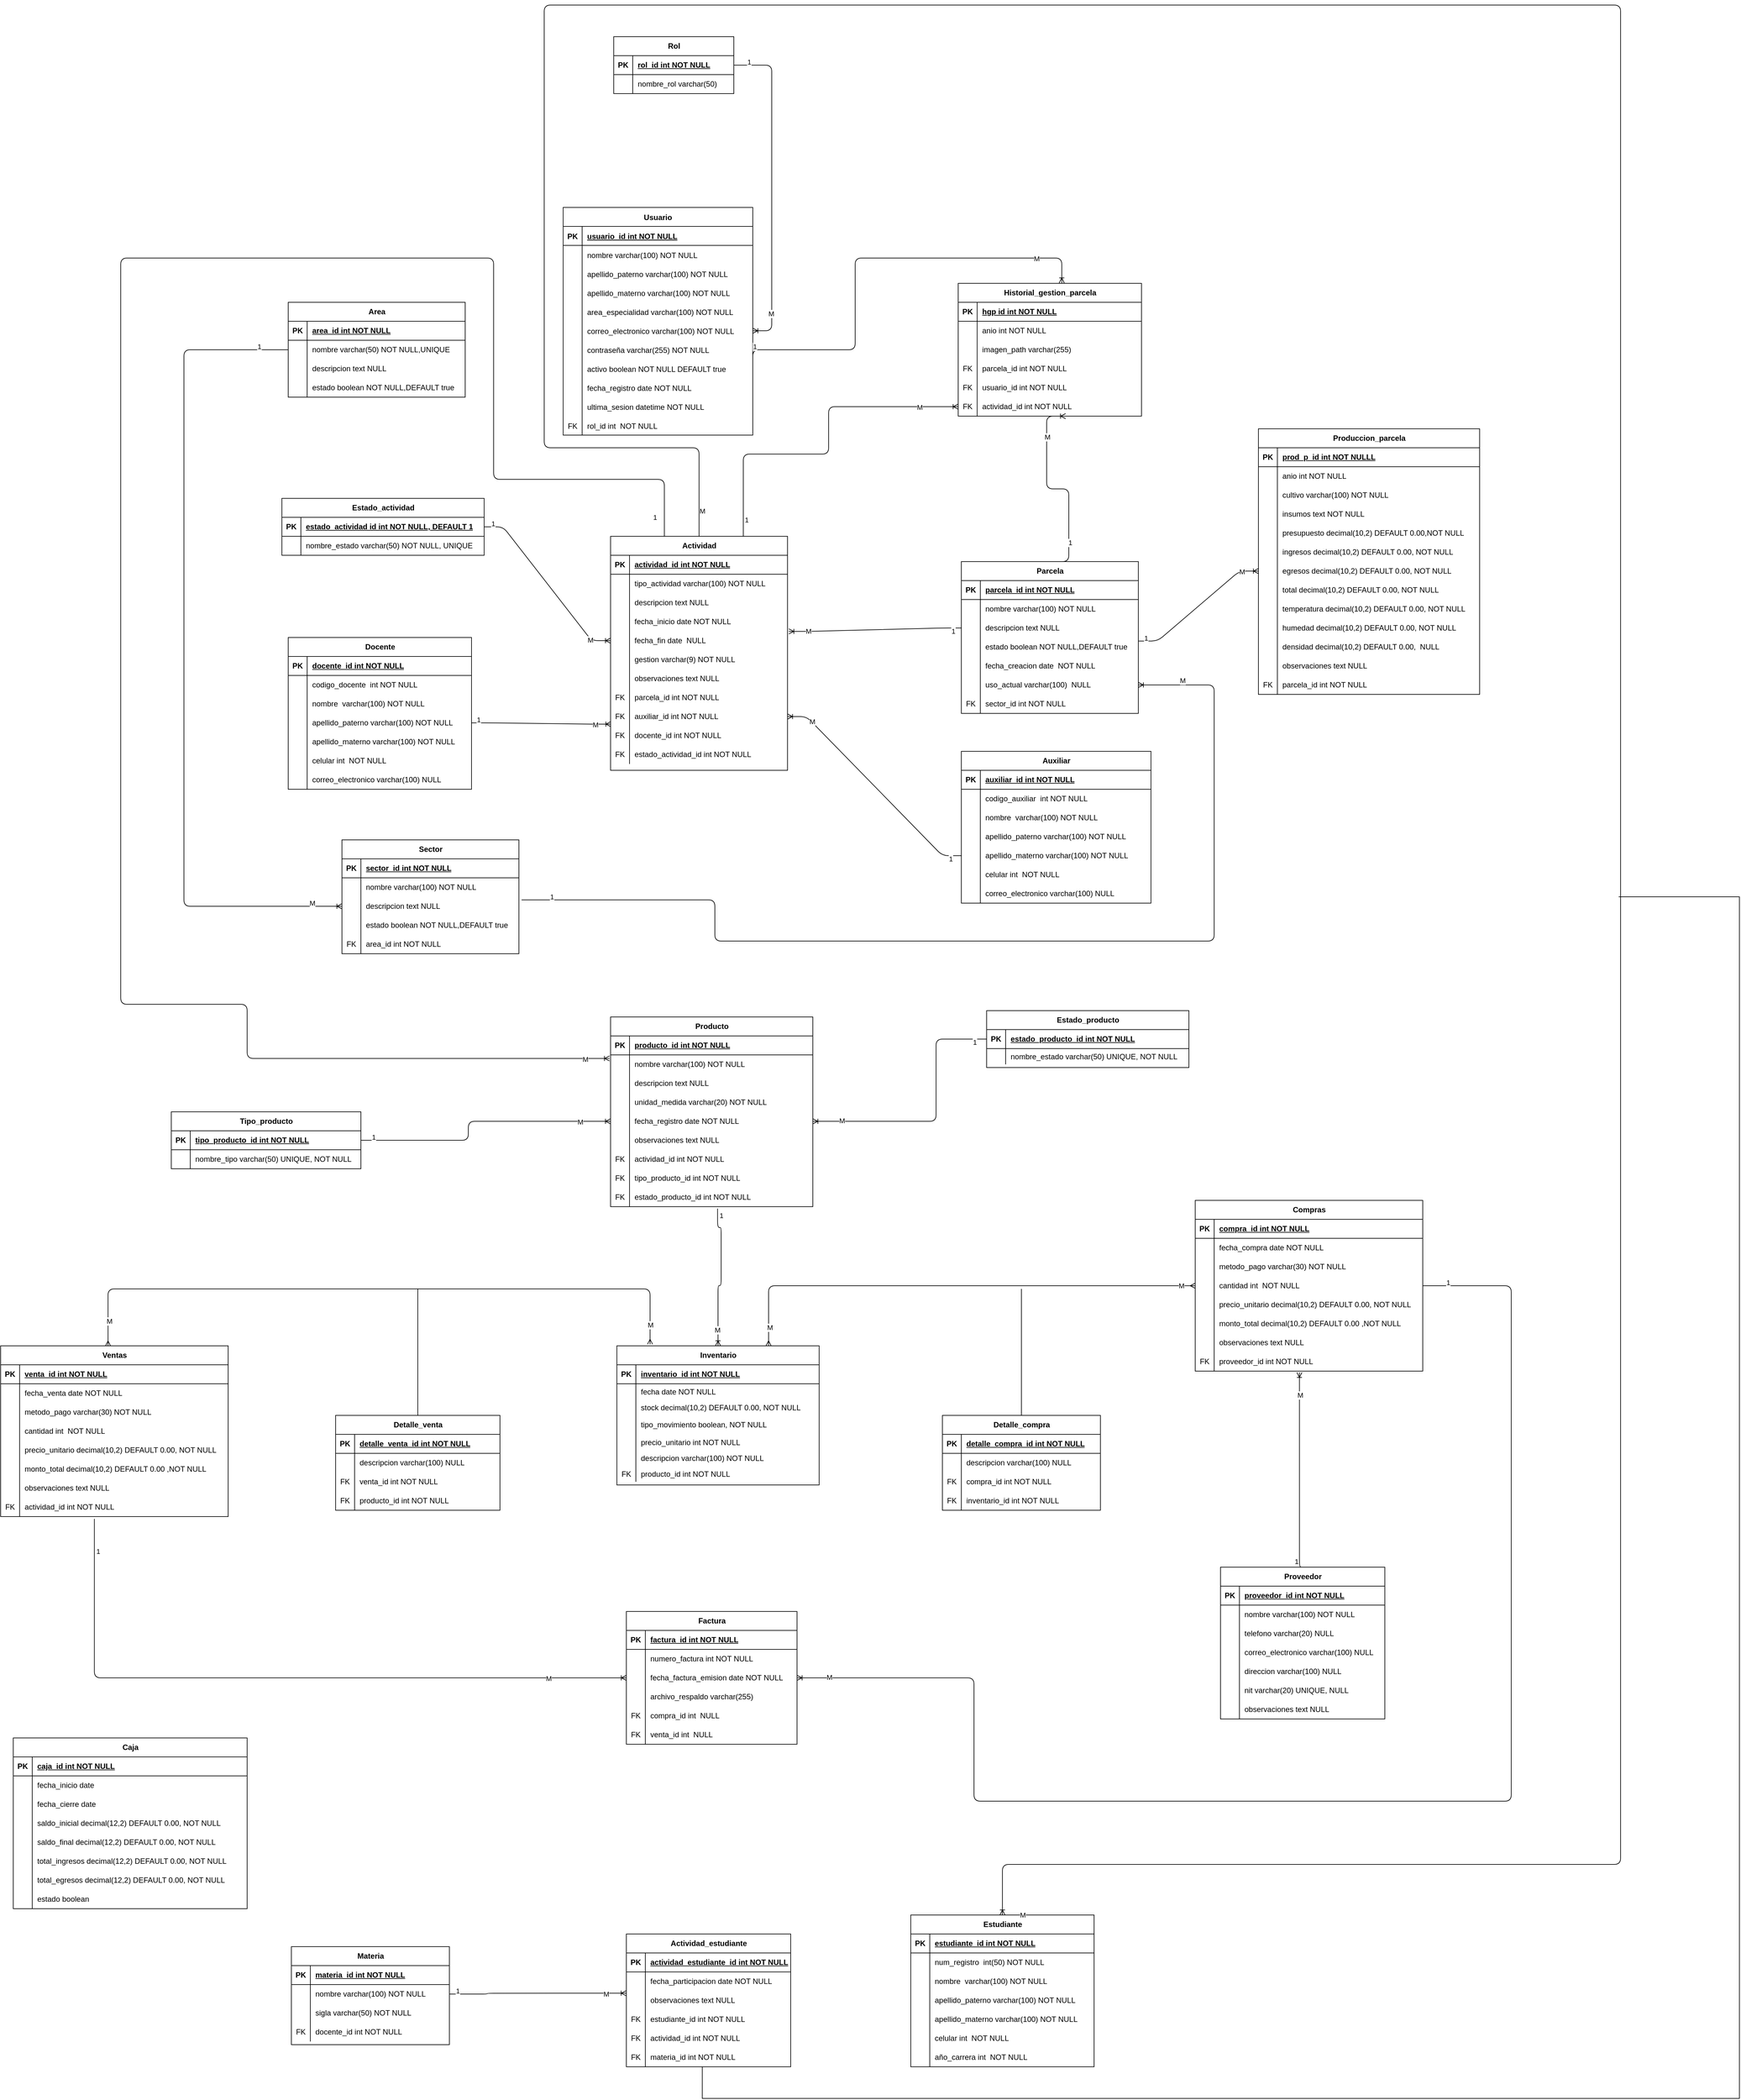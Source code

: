 <mxfile version="26.0.4" pages="2">
  <diagram id="R2lEEEUBdFMjLlhIrx00" name="modelo_entidad_relacion(diseño_conceptual_MER)">
    <mxGraphModel dx="1854" dy="1756" grid="1" gridSize="10" guides="1" tooltips="1" connect="1" arrows="1" fold="1" page="1" pageScale="1" pageWidth="850" pageHeight="1100" math="0" shadow="0" extFonts="Permanent Marker^https://fonts.googleapis.com/css?family=Permanent+Marker">
      <root>
        <mxCell id="0" />
        <mxCell id="1" parent="0" />
        <mxCell id="C-vyLk0tnHw3VtMMgP7b-23" value="Usuario" style="shape=table;startSize=30;container=1;collapsible=1;childLayout=tableLayout;fixedRows=1;rowLines=0;fontStyle=1;align=center;resizeLast=1;" parent="1" vertex="1">
          <mxGeometry x="550" y="10" width="300" height="360" as="geometry" />
        </mxCell>
        <mxCell id="C-vyLk0tnHw3VtMMgP7b-24" value="" style="shape=partialRectangle;collapsible=0;dropTarget=0;pointerEvents=0;fillColor=none;points=[[0,0.5],[1,0.5]];portConstraint=eastwest;top=0;left=0;right=0;bottom=1;" parent="C-vyLk0tnHw3VtMMgP7b-23" vertex="1">
          <mxGeometry y="30" width="300" height="30" as="geometry" />
        </mxCell>
        <mxCell id="C-vyLk0tnHw3VtMMgP7b-25" value="PK" style="shape=partialRectangle;overflow=hidden;connectable=0;fillColor=none;top=0;left=0;bottom=0;right=0;fontStyle=1;" parent="C-vyLk0tnHw3VtMMgP7b-24" vertex="1">
          <mxGeometry width="30" height="30" as="geometry">
            <mxRectangle width="30" height="30" as="alternateBounds" />
          </mxGeometry>
        </mxCell>
        <mxCell id="C-vyLk0tnHw3VtMMgP7b-26" value="usuario_id int NOT NULL " style="shape=partialRectangle;overflow=hidden;connectable=0;fillColor=none;top=0;left=0;bottom=0;right=0;align=left;spacingLeft=6;fontStyle=5;" parent="C-vyLk0tnHw3VtMMgP7b-24" vertex="1">
          <mxGeometry x="30" width="270" height="30" as="geometry">
            <mxRectangle width="270" height="30" as="alternateBounds" />
          </mxGeometry>
        </mxCell>
        <mxCell id="C-vyLk0tnHw3VtMMgP7b-27" value="" style="shape=partialRectangle;collapsible=0;dropTarget=0;pointerEvents=0;fillColor=none;points=[[0,0.5],[1,0.5]];portConstraint=eastwest;top=0;left=0;right=0;bottom=0;" parent="C-vyLk0tnHw3VtMMgP7b-23" vertex="1">
          <mxGeometry y="60" width="300" height="30" as="geometry" />
        </mxCell>
        <mxCell id="C-vyLk0tnHw3VtMMgP7b-28" value="" style="shape=partialRectangle;overflow=hidden;connectable=0;fillColor=none;top=0;left=0;bottom=0;right=0;" parent="C-vyLk0tnHw3VtMMgP7b-27" vertex="1">
          <mxGeometry width="30" height="30" as="geometry">
            <mxRectangle width="30" height="30" as="alternateBounds" />
          </mxGeometry>
        </mxCell>
        <mxCell id="C-vyLk0tnHw3VtMMgP7b-29" value="nombre varchar(100) NOT NULL" style="shape=partialRectangle;overflow=hidden;connectable=0;fillColor=none;top=0;left=0;bottom=0;right=0;align=left;spacingLeft=6;" parent="C-vyLk0tnHw3VtMMgP7b-27" vertex="1">
          <mxGeometry x="30" width="270" height="30" as="geometry">
            <mxRectangle width="270" height="30" as="alternateBounds" />
          </mxGeometry>
        </mxCell>
        <mxCell id="YoXRiWj5Y-7MYFp6bBHW-44" value="" style="shape=partialRectangle;collapsible=0;dropTarget=0;pointerEvents=0;fillColor=none;points=[[0,0.5],[1,0.5]];portConstraint=eastwest;top=0;left=0;right=0;bottom=0;" vertex="1" parent="C-vyLk0tnHw3VtMMgP7b-23">
          <mxGeometry y="90" width="300" height="30" as="geometry" />
        </mxCell>
        <mxCell id="YoXRiWj5Y-7MYFp6bBHW-45" value="" style="shape=partialRectangle;overflow=hidden;connectable=0;fillColor=none;top=0;left=0;bottom=0;right=0;" vertex="1" parent="YoXRiWj5Y-7MYFp6bBHW-44">
          <mxGeometry width="30" height="30" as="geometry">
            <mxRectangle width="30" height="30" as="alternateBounds" />
          </mxGeometry>
        </mxCell>
        <mxCell id="YoXRiWj5Y-7MYFp6bBHW-46" value="apellido_paterno varchar(100) NOT NULL" style="shape=partialRectangle;overflow=hidden;connectable=0;fillColor=none;top=0;left=0;bottom=0;right=0;align=left;spacingLeft=6;" vertex="1" parent="YoXRiWj5Y-7MYFp6bBHW-44">
          <mxGeometry x="30" width="270" height="30" as="geometry">
            <mxRectangle width="270" height="30" as="alternateBounds" />
          </mxGeometry>
        </mxCell>
        <mxCell id="YoXRiWj5Y-7MYFp6bBHW-50" value="" style="shape=partialRectangle;collapsible=0;dropTarget=0;pointerEvents=0;fillColor=none;points=[[0,0.5],[1,0.5]];portConstraint=eastwest;top=0;left=0;right=0;bottom=0;" vertex="1" parent="C-vyLk0tnHw3VtMMgP7b-23">
          <mxGeometry y="120" width="300" height="30" as="geometry" />
        </mxCell>
        <mxCell id="YoXRiWj5Y-7MYFp6bBHW-51" value="" style="shape=partialRectangle;overflow=hidden;connectable=0;fillColor=none;top=0;left=0;bottom=0;right=0;" vertex="1" parent="YoXRiWj5Y-7MYFp6bBHW-50">
          <mxGeometry width="30" height="30" as="geometry">
            <mxRectangle width="30" height="30" as="alternateBounds" />
          </mxGeometry>
        </mxCell>
        <mxCell id="YoXRiWj5Y-7MYFp6bBHW-52" value="apellido_materno varchar(100) NOT NULL" style="shape=partialRectangle;overflow=hidden;connectable=0;fillColor=none;top=0;left=0;bottom=0;right=0;align=left;spacingLeft=6;" vertex="1" parent="YoXRiWj5Y-7MYFp6bBHW-50">
          <mxGeometry x="30" width="270" height="30" as="geometry">
            <mxRectangle width="270" height="30" as="alternateBounds" />
          </mxGeometry>
        </mxCell>
        <mxCell id="GG2mIzKuaMWhnUTFV2vv-1" value="" style="shape=partialRectangle;collapsible=0;dropTarget=0;pointerEvents=0;fillColor=none;points=[[0,0.5],[1,0.5]];portConstraint=eastwest;top=0;left=0;right=0;bottom=0;" vertex="1" parent="C-vyLk0tnHw3VtMMgP7b-23">
          <mxGeometry y="150" width="300" height="30" as="geometry" />
        </mxCell>
        <mxCell id="GG2mIzKuaMWhnUTFV2vv-2" value="" style="shape=partialRectangle;overflow=hidden;connectable=0;fillColor=none;top=0;left=0;bottom=0;right=0;" vertex="1" parent="GG2mIzKuaMWhnUTFV2vv-1">
          <mxGeometry width="30" height="30" as="geometry">
            <mxRectangle width="30" height="30" as="alternateBounds" />
          </mxGeometry>
        </mxCell>
        <mxCell id="GG2mIzKuaMWhnUTFV2vv-3" value="area_especialidad varchar(100) NOT NULL" style="shape=partialRectangle;overflow=hidden;connectable=0;fillColor=none;top=0;left=0;bottom=0;right=0;align=left;spacingLeft=6;" vertex="1" parent="GG2mIzKuaMWhnUTFV2vv-1">
          <mxGeometry x="30" width="270" height="30" as="geometry">
            <mxRectangle width="270" height="30" as="alternateBounds" />
          </mxGeometry>
        </mxCell>
        <mxCell id="YoXRiWj5Y-7MYFp6bBHW-41" value="" style="shape=partialRectangle;collapsible=0;dropTarget=0;pointerEvents=0;fillColor=none;points=[[0,0.5],[1,0.5]];portConstraint=eastwest;top=0;left=0;right=0;bottom=0;" vertex="1" parent="C-vyLk0tnHw3VtMMgP7b-23">
          <mxGeometry y="180" width="300" height="30" as="geometry" />
        </mxCell>
        <mxCell id="YoXRiWj5Y-7MYFp6bBHW-42" value="" style="shape=partialRectangle;overflow=hidden;connectable=0;fillColor=none;top=0;left=0;bottom=0;right=0;" vertex="1" parent="YoXRiWj5Y-7MYFp6bBHW-41">
          <mxGeometry width="30" height="30" as="geometry">
            <mxRectangle width="30" height="30" as="alternateBounds" />
          </mxGeometry>
        </mxCell>
        <mxCell id="YoXRiWj5Y-7MYFp6bBHW-43" value="correo_electronico varchar(100) NOT NULL" style="shape=partialRectangle;overflow=hidden;connectable=0;fillColor=none;top=0;left=0;bottom=0;right=0;align=left;spacingLeft=6;" vertex="1" parent="YoXRiWj5Y-7MYFp6bBHW-41">
          <mxGeometry x="30" width="270" height="30" as="geometry">
            <mxRectangle width="270" height="30" as="alternateBounds" />
          </mxGeometry>
        </mxCell>
        <mxCell id="YoXRiWj5Y-7MYFp6bBHW-47" value="" style="shape=partialRectangle;collapsible=0;dropTarget=0;pointerEvents=0;fillColor=none;points=[[0,0.5],[1,0.5]];portConstraint=eastwest;top=0;left=0;right=0;bottom=0;" vertex="1" parent="C-vyLk0tnHw3VtMMgP7b-23">
          <mxGeometry y="210" width="300" height="30" as="geometry" />
        </mxCell>
        <mxCell id="YoXRiWj5Y-7MYFp6bBHW-48" value="" style="shape=partialRectangle;overflow=hidden;connectable=0;fillColor=none;top=0;left=0;bottom=0;right=0;" vertex="1" parent="YoXRiWj5Y-7MYFp6bBHW-47">
          <mxGeometry width="30" height="30" as="geometry">
            <mxRectangle width="30" height="30" as="alternateBounds" />
          </mxGeometry>
        </mxCell>
        <mxCell id="YoXRiWj5Y-7MYFp6bBHW-49" value="contraseña varchar(255) NOT NULL" style="shape=partialRectangle;overflow=hidden;connectable=0;fillColor=none;top=0;left=0;bottom=0;right=0;align=left;spacingLeft=6;" vertex="1" parent="YoXRiWj5Y-7MYFp6bBHW-47">
          <mxGeometry x="30" width="270" height="30" as="geometry">
            <mxRectangle width="270" height="30" as="alternateBounds" />
          </mxGeometry>
        </mxCell>
        <mxCell id="YoXRiWj5Y-7MYFp6bBHW-56" value="" style="shape=partialRectangle;collapsible=0;dropTarget=0;pointerEvents=0;fillColor=none;points=[[0,0.5],[1,0.5]];portConstraint=eastwest;top=0;left=0;right=0;bottom=0;" vertex="1" parent="C-vyLk0tnHw3VtMMgP7b-23">
          <mxGeometry y="240" width="300" height="30" as="geometry" />
        </mxCell>
        <mxCell id="YoXRiWj5Y-7MYFp6bBHW-57" value="" style="shape=partialRectangle;overflow=hidden;connectable=0;fillColor=none;top=0;left=0;bottom=0;right=0;" vertex="1" parent="YoXRiWj5Y-7MYFp6bBHW-56">
          <mxGeometry width="30" height="30" as="geometry">
            <mxRectangle width="30" height="30" as="alternateBounds" />
          </mxGeometry>
        </mxCell>
        <mxCell id="YoXRiWj5Y-7MYFp6bBHW-58" value="activo boolean NOT NULL DEFAULT true" style="shape=partialRectangle;overflow=hidden;connectable=0;fillColor=none;top=0;left=0;bottom=0;right=0;align=left;spacingLeft=6;" vertex="1" parent="YoXRiWj5Y-7MYFp6bBHW-56">
          <mxGeometry x="30" width="270" height="30" as="geometry">
            <mxRectangle width="270" height="30" as="alternateBounds" />
          </mxGeometry>
        </mxCell>
        <mxCell id="YoXRiWj5Y-7MYFp6bBHW-59" value="" style="shape=partialRectangle;collapsible=0;dropTarget=0;pointerEvents=0;fillColor=none;points=[[0,0.5],[1,0.5]];portConstraint=eastwest;top=0;left=0;right=0;bottom=0;" vertex="1" parent="C-vyLk0tnHw3VtMMgP7b-23">
          <mxGeometry y="270" width="300" height="30" as="geometry" />
        </mxCell>
        <mxCell id="YoXRiWj5Y-7MYFp6bBHW-60" value="" style="shape=partialRectangle;overflow=hidden;connectable=0;fillColor=none;top=0;left=0;bottom=0;right=0;" vertex="1" parent="YoXRiWj5Y-7MYFp6bBHW-59">
          <mxGeometry width="30" height="30" as="geometry">
            <mxRectangle width="30" height="30" as="alternateBounds" />
          </mxGeometry>
        </mxCell>
        <mxCell id="YoXRiWj5Y-7MYFp6bBHW-61" value="fecha_registro date NOT NULL" style="shape=partialRectangle;overflow=hidden;connectable=0;fillColor=none;top=0;left=0;bottom=0;right=0;align=left;spacingLeft=6;" vertex="1" parent="YoXRiWj5Y-7MYFp6bBHW-59">
          <mxGeometry x="30" width="270" height="30" as="geometry">
            <mxRectangle width="270" height="30" as="alternateBounds" />
          </mxGeometry>
        </mxCell>
        <mxCell id="YoXRiWj5Y-7MYFp6bBHW-62" value="" style="shape=partialRectangle;collapsible=0;dropTarget=0;pointerEvents=0;fillColor=none;points=[[0,0.5],[1,0.5]];portConstraint=eastwest;top=0;left=0;right=0;bottom=0;" vertex="1" parent="C-vyLk0tnHw3VtMMgP7b-23">
          <mxGeometry y="300" width="300" height="30" as="geometry" />
        </mxCell>
        <mxCell id="YoXRiWj5Y-7MYFp6bBHW-63" value="" style="shape=partialRectangle;overflow=hidden;connectable=0;fillColor=none;top=0;left=0;bottom=0;right=0;" vertex="1" parent="YoXRiWj5Y-7MYFp6bBHW-62">
          <mxGeometry width="30" height="30" as="geometry">
            <mxRectangle width="30" height="30" as="alternateBounds" />
          </mxGeometry>
        </mxCell>
        <mxCell id="YoXRiWj5Y-7MYFp6bBHW-64" value="ultima_sesion datetime NOT NULL" style="shape=partialRectangle;overflow=hidden;connectable=0;fillColor=none;top=0;left=0;bottom=0;right=0;align=left;spacingLeft=6;" vertex="1" parent="YoXRiWj5Y-7MYFp6bBHW-62">
          <mxGeometry x="30" width="270" height="30" as="geometry">
            <mxRectangle width="270" height="30" as="alternateBounds" />
          </mxGeometry>
        </mxCell>
        <mxCell id="YoXRiWj5Y-7MYFp6bBHW-53" value="" style="shape=partialRectangle;collapsible=0;dropTarget=0;pointerEvents=0;fillColor=none;points=[[0,0.5],[1,0.5]];portConstraint=eastwest;top=0;left=0;right=0;bottom=0;" vertex="1" parent="C-vyLk0tnHw3VtMMgP7b-23">
          <mxGeometry y="330" width="300" height="30" as="geometry" />
        </mxCell>
        <mxCell id="YoXRiWj5Y-7MYFp6bBHW-54" value="FK" style="shape=partialRectangle;overflow=hidden;connectable=0;fillColor=none;top=0;left=0;bottom=0;right=0;" vertex="1" parent="YoXRiWj5Y-7MYFp6bBHW-53">
          <mxGeometry width="30" height="30" as="geometry">
            <mxRectangle width="30" height="30" as="alternateBounds" />
          </mxGeometry>
        </mxCell>
        <mxCell id="YoXRiWj5Y-7MYFp6bBHW-55" value="rol_id int  NOT NULL" style="shape=partialRectangle;overflow=hidden;connectable=0;fillColor=none;top=0;left=0;bottom=0;right=0;align=left;spacingLeft=6;" vertex="1" parent="YoXRiWj5Y-7MYFp6bBHW-53">
          <mxGeometry x="30" width="270" height="30" as="geometry">
            <mxRectangle width="270" height="30" as="alternateBounds" />
          </mxGeometry>
        </mxCell>
        <mxCell id="YoXRiWj5Y-7MYFp6bBHW-65" value="Rol" style="shape=table;startSize=30;container=1;collapsible=1;childLayout=tableLayout;fixedRows=1;rowLines=0;fontStyle=1;align=center;resizeLast=1;html=1;" vertex="1" parent="1">
          <mxGeometry x="630" y="-260" width="190" height="90" as="geometry" />
        </mxCell>
        <mxCell id="YoXRiWj5Y-7MYFp6bBHW-66" value="" style="shape=tableRow;horizontal=0;startSize=0;swimlaneHead=0;swimlaneBody=0;fillColor=none;collapsible=0;dropTarget=0;points=[[0,0.5],[1,0.5]];portConstraint=eastwest;top=0;left=0;right=0;bottom=1;" vertex="1" parent="YoXRiWj5Y-7MYFp6bBHW-65">
          <mxGeometry y="30" width="190" height="30" as="geometry" />
        </mxCell>
        <mxCell id="YoXRiWj5Y-7MYFp6bBHW-67" value="PK" style="shape=partialRectangle;connectable=0;fillColor=none;top=0;left=0;bottom=0;right=0;fontStyle=1;overflow=hidden;whiteSpace=wrap;html=1;" vertex="1" parent="YoXRiWj5Y-7MYFp6bBHW-66">
          <mxGeometry width="30" height="30" as="geometry">
            <mxRectangle width="30" height="30" as="alternateBounds" />
          </mxGeometry>
        </mxCell>
        <mxCell id="YoXRiWj5Y-7MYFp6bBHW-68" value="rol_id int NOT NULL" style="shape=partialRectangle;connectable=0;fillColor=none;top=0;left=0;bottom=0;right=0;align=left;spacingLeft=6;fontStyle=5;overflow=hidden;whiteSpace=wrap;html=1;" vertex="1" parent="YoXRiWj5Y-7MYFp6bBHW-66">
          <mxGeometry x="30" width="160" height="30" as="geometry">
            <mxRectangle width="160" height="30" as="alternateBounds" />
          </mxGeometry>
        </mxCell>
        <mxCell id="YoXRiWj5Y-7MYFp6bBHW-69" value="" style="shape=tableRow;horizontal=0;startSize=0;swimlaneHead=0;swimlaneBody=0;fillColor=none;collapsible=0;dropTarget=0;points=[[0,0.5],[1,0.5]];portConstraint=eastwest;top=0;left=0;right=0;bottom=0;" vertex="1" parent="YoXRiWj5Y-7MYFp6bBHW-65">
          <mxGeometry y="60" width="190" height="30" as="geometry" />
        </mxCell>
        <mxCell id="YoXRiWj5Y-7MYFp6bBHW-70" value="" style="shape=partialRectangle;connectable=0;fillColor=none;top=0;left=0;bottom=0;right=0;editable=1;overflow=hidden;whiteSpace=wrap;html=1;" vertex="1" parent="YoXRiWj5Y-7MYFp6bBHW-69">
          <mxGeometry width="30" height="30" as="geometry">
            <mxRectangle width="30" height="30" as="alternateBounds" />
          </mxGeometry>
        </mxCell>
        <mxCell id="YoXRiWj5Y-7MYFp6bBHW-71" value="nombre_rol varchar(50)" style="shape=partialRectangle;connectable=0;fillColor=none;top=0;left=0;bottom=0;right=0;align=left;spacingLeft=6;overflow=hidden;whiteSpace=wrap;html=1;" vertex="1" parent="YoXRiWj5Y-7MYFp6bBHW-69">
          <mxGeometry x="30" width="160" height="30" as="geometry">
            <mxRectangle width="160" height="30" as="alternateBounds" />
          </mxGeometry>
        </mxCell>
        <mxCell id="YoXRiWj5Y-7MYFp6bBHW-95" value="Area" style="shape=table;startSize=30;container=1;collapsible=1;childLayout=tableLayout;fixedRows=1;rowLines=0;fontStyle=1;align=center;resizeLast=1;html=1;" vertex="1" parent="1">
          <mxGeometry x="115" y="160" width="280" height="150" as="geometry" />
        </mxCell>
        <mxCell id="YoXRiWj5Y-7MYFp6bBHW-96" value="" style="shape=tableRow;horizontal=0;startSize=0;swimlaneHead=0;swimlaneBody=0;fillColor=none;collapsible=0;dropTarget=0;points=[[0,0.5],[1,0.5]];portConstraint=eastwest;top=0;left=0;right=0;bottom=1;" vertex="1" parent="YoXRiWj5Y-7MYFp6bBHW-95">
          <mxGeometry y="30" width="280" height="30" as="geometry" />
        </mxCell>
        <mxCell id="YoXRiWj5Y-7MYFp6bBHW-97" value="PK" style="shape=partialRectangle;connectable=0;fillColor=none;top=0;left=0;bottom=0;right=0;fontStyle=1;overflow=hidden;whiteSpace=wrap;html=1;" vertex="1" parent="YoXRiWj5Y-7MYFp6bBHW-96">
          <mxGeometry width="30" height="30" as="geometry">
            <mxRectangle width="30" height="30" as="alternateBounds" />
          </mxGeometry>
        </mxCell>
        <mxCell id="YoXRiWj5Y-7MYFp6bBHW-98" value="area_id int NOT NULL" style="shape=partialRectangle;connectable=0;fillColor=none;top=0;left=0;bottom=0;right=0;align=left;spacingLeft=6;fontStyle=5;overflow=hidden;whiteSpace=wrap;html=1;" vertex="1" parent="YoXRiWj5Y-7MYFp6bBHW-96">
          <mxGeometry x="30" width="250" height="30" as="geometry">
            <mxRectangle width="250" height="30" as="alternateBounds" />
          </mxGeometry>
        </mxCell>
        <mxCell id="YoXRiWj5Y-7MYFp6bBHW-99" value="" style="shape=tableRow;horizontal=0;startSize=0;swimlaneHead=0;swimlaneBody=0;fillColor=none;collapsible=0;dropTarget=0;points=[[0,0.5],[1,0.5]];portConstraint=eastwest;top=0;left=0;right=0;bottom=0;" vertex="1" parent="YoXRiWj5Y-7MYFp6bBHW-95">
          <mxGeometry y="60" width="280" height="30" as="geometry" />
        </mxCell>
        <mxCell id="YoXRiWj5Y-7MYFp6bBHW-100" value="" style="shape=partialRectangle;connectable=0;fillColor=none;top=0;left=0;bottom=0;right=0;editable=1;overflow=hidden;whiteSpace=wrap;html=1;" vertex="1" parent="YoXRiWj5Y-7MYFp6bBHW-99">
          <mxGeometry width="30" height="30" as="geometry">
            <mxRectangle width="30" height="30" as="alternateBounds" />
          </mxGeometry>
        </mxCell>
        <mxCell id="YoXRiWj5Y-7MYFp6bBHW-101" value="nombre varchar(50) NOT NULL,UNIQUE" style="shape=partialRectangle;connectable=0;fillColor=none;top=0;left=0;bottom=0;right=0;align=left;spacingLeft=6;overflow=hidden;whiteSpace=wrap;html=1;" vertex="1" parent="YoXRiWj5Y-7MYFp6bBHW-99">
          <mxGeometry x="30" width="250" height="30" as="geometry">
            <mxRectangle width="250" height="30" as="alternateBounds" />
          </mxGeometry>
        </mxCell>
        <mxCell id="YoXRiWj5Y-7MYFp6bBHW-102" value="" style="shape=tableRow;horizontal=0;startSize=0;swimlaneHead=0;swimlaneBody=0;fillColor=none;collapsible=0;dropTarget=0;points=[[0,0.5],[1,0.5]];portConstraint=eastwest;top=0;left=0;right=0;bottom=0;" vertex="1" parent="YoXRiWj5Y-7MYFp6bBHW-95">
          <mxGeometry y="90" width="280" height="30" as="geometry" />
        </mxCell>
        <mxCell id="YoXRiWj5Y-7MYFp6bBHW-103" value="" style="shape=partialRectangle;connectable=0;fillColor=none;top=0;left=0;bottom=0;right=0;editable=1;overflow=hidden;whiteSpace=wrap;html=1;" vertex="1" parent="YoXRiWj5Y-7MYFp6bBHW-102">
          <mxGeometry width="30" height="30" as="geometry">
            <mxRectangle width="30" height="30" as="alternateBounds" />
          </mxGeometry>
        </mxCell>
        <mxCell id="YoXRiWj5Y-7MYFp6bBHW-104" value="descripcion text NULL" style="shape=partialRectangle;connectable=0;fillColor=none;top=0;left=0;bottom=0;right=0;align=left;spacingLeft=6;overflow=hidden;whiteSpace=wrap;html=1;" vertex="1" parent="YoXRiWj5Y-7MYFp6bBHW-102">
          <mxGeometry x="30" width="250" height="30" as="geometry">
            <mxRectangle width="250" height="30" as="alternateBounds" />
          </mxGeometry>
        </mxCell>
        <mxCell id="YoXRiWj5Y-7MYFp6bBHW-105" value="" style="shape=tableRow;horizontal=0;startSize=0;swimlaneHead=0;swimlaneBody=0;fillColor=none;collapsible=0;dropTarget=0;points=[[0,0.5],[1,0.5]];portConstraint=eastwest;top=0;left=0;right=0;bottom=0;" vertex="1" parent="YoXRiWj5Y-7MYFp6bBHW-95">
          <mxGeometry y="120" width="280" height="30" as="geometry" />
        </mxCell>
        <mxCell id="YoXRiWj5Y-7MYFp6bBHW-106" value="" style="shape=partialRectangle;connectable=0;fillColor=none;top=0;left=0;bottom=0;right=0;editable=1;overflow=hidden;whiteSpace=wrap;html=1;" vertex="1" parent="YoXRiWj5Y-7MYFp6bBHW-105">
          <mxGeometry width="30" height="30" as="geometry">
            <mxRectangle width="30" height="30" as="alternateBounds" />
          </mxGeometry>
        </mxCell>
        <mxCell id="YoXRiWj5Y-7MYFp6bBHW-107" value="estado boolean NOT NULL,DEFAULT true" style="shape=partialRectangle;connectable=0;fillColor=none;top=0;left=0;bottom=0;right=0;align=left;spacingLeft=6;overflow=hidden;whiteSpace=wrap;html=1;" vertex="1" parent="YoXRiWj5Y-7MYFp6bBHW-105">
          <mxGeometry x="30" width="250" height="30" as="geometry">
            <mxRectangle width="250" height="30" as="alternateBounds" />
          </mxGeometry>
        </mxCell>
        <mxCell id="YoXRiWj5Y-7MYFp6bBHW-108" value="Sector" style="shape=table;startSize=30;container=1;collapsible=1;childLayout=tableLayout;fixedRows=1;rowLines=0;fontStyle=1;align=center;resizeLast=1;html=1;" vertex="1" parent="1">
          <mxGeometry x="200" y="1010" width="280" height="180" as="geometry" />
        </mxCell>
        <mxCell id="YoXRiWj5Y-7MYFp6bBHW-109" value="" style="shape=tableRow;horizontal=0;startSize=0;swimlaneHead=0;swimlaneBody=0;fillColor=none;collapsible=0;dropTarget=0;points=[[0,0.5],[1,0.5]];portConstraint=eastwest;top=0;left=0;right=0;bottom=1;" vertex="1" parent="YoXRiWj5Y-7MYFp6bBHW-108">
          <mxGeometry y="30" width="280" height="30" as="geometry" />
        </mxCell>
        <mxCell id="YoXRiWj5Y-7MYFp6bBHW-110" value="PK" style="shape=partialRectangle;connectable=0;fillColor=none;top=0;left=0;bottom=0;right=0;fontStyle=1;overflow=hidden;whiteSpace=wrap;html=1;" vertex="1" parent="YoXRiWj5Y-7MYFp6bBHW-109">
          <mxGeometry width="30" height="30" as="geometry">
            <mxRectangle width="30" height="30" as="alternateBounds" />
          </mxGeometry>
        </mxCell>
        <mxCell id="YoXRiWj5Y-7MYFp6bBHW-111" value="sector_id int NOT NULL" style="shape=partialRectangle;connectable=0;fillColor=none;top=0;left=0;bottom=0;right=0;align=left;spacingLeft=6;fontStyle=5;overflow=hidden;whiteSpace=wrap;html=1;" vertex="1" parent="YoXRiWj5Y-7MYFp6bBHW-109">
          <mxGeometry x="30" width="250" height="30" as="geometry">
            <mxRectangle width="250" height="30" as="alternateBounds" />
          </mxGeometry>
        </mxCell>
        <mxCell id="YoXRiWj5Y-7MYFp6bBHW-112" value="" style="shape=tableRow;horizontal=0;startSize=0;swimlaneHead=0;swimlaneBody=0;fillColor=none;collapsible=0;dropTarget=0;points=[[0,0.5],[1,0.5]];portConstraint=eastwest;top=0;left=0;right=0;bottom=0;" vertex="1" parent="YoXRiWj5Y-7MYFp6bBHW-108">
          <mxGeometry y="60" width="280" height="30" as="geometry" />
        </mxCell>
        <mxCell id="YoXRiWj5Y-7MYFp6bBHW-113" value="" style="shape=partialRectangle;connectable=0;fillColor=none;top=0;left=0;bottom=0;right=0;editable=1;overflow=hidden;whiteSpace=wrap;html=1;" vertex="1" parent="YoXRiWj5Y-7MYFp6bBHW-112">
          <mxGeometry width="30" height="30" as="geometry">
            <mxRectangle width="30" height="30" as="alternateBounds" />
          </mxGeometry>
        </mxCell>
        <mxCell id="YoXRiWj5Y-7MYFp6bBHW-114" value="nombre varchar(100) NOT NULL" style="shape=partialRectangle;connectable=0;fillColor=none;top=0;left=0;bottom=0;right=0;align=left;spacingLeft=6;overflow=hidden;whiteSpace=wrap;html=1;" vertex="1" parent="YoXRiWj5Y-7MYFp6bBHW-112">
          <mxGeometry x="30" width="250" height="30" as="geometry">
            <mxRectangle width="250" height="30" as="alternateBounds" />
          </mxGeometry>
        </mxCell>
        <mxCell id="YoXRiWj5Y-7MYFp6bBHW-115" value="" style="shape=tableRow;horizontal=0;startSize=0;swimlaneHead=0;swimlaneBody=0;fillColor=none;collapsible=0;dropTarget=0;points=[[0,0.5],[1,0.5]];portConstraint=eastwest;top=0;left=0;right=0;bottom=0;" vertex="1" parent="YoXRiWj5Y-7MYFp6bBHW-108">
          <mxGeometry y="90" width="280" height="30" as="geometry" />
        </mxCell>
        <mxCell id="YoXRiWj5Y-7MYFp6bBHW-116" value="" style="shape=partialRectangle;connectable=0;fillColor=none;top=0;left=0;bottom=0;right=0;editable=1;overflow=hidden;whiteSpace=wrap;html=1;" vertex="1" parent="YoXRiWj5Y-7MYFp6bBHW-115">
          <mxGeometry width="30" height="30" as="geometry">
            <mxRectangle width="30" height="30" as="alternateBounds" />
          </mxGeometry>
        </mxCell>
        <mxCell id="YoXRiWj5Y-7MYFp6bBHW-117" value="descripcion text NULL" style="shape=partialRectangle;connectable=0;fillColor=none;top=0;left=0;bottom=0;right=0;align=left;spacingLeft=6;overflow=hidden;whiteSpace=wrap;html=1;" vertex="1" parent="YoXRiWj5Y-7MYFp6bBHW-115">
          <mxGeometry x="30" width="250" height="30" as="geometry">
            <mxRectangle width="250" height="30" as="alternateBounds" />
          </mxGeometry>
        </mxCell>
        <mxCell id="YoXRiWj5Y-7MYFp6bBHW-118" value="" style="shape=tableRow;horizontal=0;startSize=0;swimlaneHead=0;swimlaneBody=0;fillColor=none;collapsible=0;dropTarget=0;points=[[0,0.5],[1,0.5]];portConstraint=eastwest;top=0;left=0;right=0;bottom=0;" vertex="1" parent="YoXRiWj5Y-7MYFp6bBHW-108">
          <mxGeometry y="120" width="280" height="30" as="geometry" />
        </mxCell>
        <mxCell id="YoXRiWj5Y-7MYFp6bBHW-119" value="" style="shape=partialRectangle;connectable=0;fillColor=none;top=0;left=0;bottom=0;right=0;editable=1;overflow=hidden;whiteSpace=wrap;html=1;" vertex="1" parent="YoXRiWj5Y-7MYFp6bBHW-118">
          <mxGeometry width="30" height="30" as="geometry">
            <mxRectangle width="30" height="30" as="alternateBounds" />
          </mxGeometry>
        </mxCell>
        <mxCell id="YoXRiWj5Y-7MYFp6bBHW-120" value="estado boolean NOT NULL,DEFAULT true" style="shape=partialRectangle;connectable=0;fillColor=none;top=0;left=0;bottom=0;right=0;align=left;spacingLeft=6;overflow=hidden;whiteSpace=wrap;html=1;" vertex="1" parent="YoXRiWj5Y-7MYFp6bBHW-118">
          <mxGeometry x="30" width="250" height="30" as="geometry">
            <mxRectangle width="250" height="30" as="alternateBounds" />
          </mxGeometry>
        </mxCell>
        <mxCell id="YoXRiWj5Y-7MYFp6bBHW-121" value="" style="shape=tableRow;horizontal=0;startSize=0;swimlaneHead=0;swimlaneBody=0;fillColor=none;collapsible=0;dropTarget=0;points=[[0,0.5],[1,0.5]];portConstraint=eastwest;top=0;left=0;right=0;bottom=0;" vertex="1" parent="YoXRiWj5Y-7MYFp6bBHW-108">
          <mxGeometry y="150" width="280" height="30" as="geometry" />
        </mxCell>
        <mxCell id="YoXRiWj5Y-7MYFp6bBHW-122" value="FK" style="shape=partialRectangle;connectable=0;fillColor=none;top=0;left=0;bottom=0;right=0;editable=1;overflow=hidden;whiteSpace=wrap;html=1;" vertex="1" parent="YoXRiWj5Y-7MYFp6bBHW-121">
          <mxGeometry width="30" height="30" as="geometry">
            <mxRectangle width="30" height="30" as="alternateBounds" />
          </mxGeometry>
        </mxCell>
        <mxCell id="YoXRiWj5Y-7MYFp6bBHW-123" value="area_id int NOT NULL" style="shape=partialRectangle;connectable=0;fillColor=none;top=0;left=0;bottom=0;right=0;align=left;spacingLeft=6;overflow=hidden;whiteSpace=wrap;html=1;" vertex="1" parent="YoXRiWj5Y-7MYFp6bBHW-121">
          <mxGeometry x="30" width="250" height="30" as="geometry">
            <mxRectangle width="250" height="30" as="alternateBounds" />
          </mxGeometry>
        </mxCell>
        <mxCell id="YoXRiWj5Y-7MYFp6bBHW-124" value="Parcela" style="shape=table;startSize=30;container=1;collapsible=1;childLayout=tableLayout;fixedRows=1;rowLines=0;fontStyle=1;align=center;resizeLast=1;html=1;" vertex="1" parent="1">
          <mxGeometry x="1180" y="570" width="280" height="240" as="geometry" />
        </mxCell>
        <mxCell id="YoXRiWj5Y-7MYFp6bBHW-125" value="" style="shape=tableRow;horizontal=0;startSize=0;swimlaneHead=0;swimlaneBody=0;fillColor=none;collapsible=0;dropTarget=0;points=[[0,0.5],[1,0.5]];portConstraint=eastwest;top=0;left=0;right=0;bottom=1;" vertex="1" parent="YoXRiWj5Y-7MYFp6bBHW-124">
          <mxGeometry y="30" width="280" height="30" as="geometry" />
        </mxCell>
        <mxCell id="YoXRiWj5Y-7MYFp6bBHW-126" value="PK" style="shape=partialRectangle;connectable=0;fillColor=none;top=0;left=0;bottom=0;right=0;fontStyle=1;overflow=hidden;whiteSpace=wrap;html=1;" vertex="1" parent="YoXRiWj5Y-7MYFp6bBHW-125">
          <mxGeometry width="30" height="30" as="geometry">
            <mxRectangle width="30" height="30" as="alternateBounds" />
          </mxGeometry>
        </mxCell>
        <mxCell id="YoXRiWj5Y-7MYFp6bBHW-127" value="parcela_id int NOT NULL" style="shape=partialRectangle;connectable=0;fillColor=none;top=0;left=0;bottom=0;right=0;align=left;spacingLeft=6;fontStyle=5;overflow=hidden;whiteSpace=wrap;html=1;" vertex="1" parent="YoXRiWj5Y-7MYFp6bBHW-125">
          <mxGeometry x="30" width="250" height="30" as="geometry">
            <mxRectangle width="250" height="30" as="alternateBounds" />
          </mxGeometry>
        </mxCell>
        <mxCell id="YoXRiWj5Y-7MYFp6bBHW-128" value="" style="shape=tableRow;horizontal=0;startSize=0;swimlaneHead=0;swimlaneBody=0;fillColor=none;collapsible=0;dropTarget=0;points=[[0,0.5],[1,0.5]];portConstraint=eastwest;top=0;left=0;right=0;bottom=0;" vertex="1" parent="YoXRiWj5Y-7MYFp6bBHW-124">
          <mxGeometry y="60" width="280" height="30" as="geometry" />
        </mxCell>
        <mxCell id="YoXRiWj5Y-7MYFp6bBHW-129" value="" style="shape=partialRectangle;connectable=0;fillColor=none;top=0;left=0;bottom=0;right=0;editable=1;overflow=hidden;whiteSpace=wrap;html=1;" vertex="1" parent="YoXRiWj5Y-7MYFp6bBHW-128">
          <mxGeometry width="30" height="30" as="geometry">
            <mxRectangle width="30" height="30" as="alternateBounds" />
          </mxGeometry>
        </mxCell>
        <mxCell id="YoXRiWj5Y-7MYFp6bBHW-130" value="nombre varchar(100) NOT NULL" style="shape=partialRectangle;connectable=0;fillColor=none;top=0;left=0;bottom=0;right=0;align=left;spacingLeft=6;overflow=hidden;whiteSpace=wrap;html=1;" vertex="1" parent="YoXRiWj5Y-7MYFp6bBHW-128">
          <mxGeometry x="30" width="250" height="30" as="geometry">
            <mxRectangle width="250" height="30" as="alternateBounds" />
          </mxGeometry>
        </mxCell>
        <mxCell id="YoXRiWj5Y-7MYFp6bBHW-131" value="" style="shape=tableRow;horizontal=0;startSize=0;swimlaneHead=0;swimlaneBody=0;fillColor=none;collapsible=0;dropTarget=0;points=[[0,0.5],[1,0.5]];portConstraint=eastwest;top=0;left=0;right=0;bottom=0;" vertex="1" parent="YoXRiWj5Y-7MYFp6bBHW-124">
          <mxGeometry y="90" width="280" height="30" as="geometry" />
        </mxCell>
        <mxCell id="YoXRiWj5Y-7MYFp6bBHW-132" value="" style="shape=partialRectangle;connectable=0;fillColor=none;top=0;left=0;bottom=0;right=0;editable=1;overflow=hidden;whiteSpace=wrap;html=1;" vertex="1" parent="YoXRiWj5Y-7MYFp6bBHW-131">
          <mxGeometry width="30" height="30" as="geometry">
            <mxRectangle width="30" height="30" as="alternateBounds" />
          </mxGeometry>
        </mxCell>
        <mxCell id="YoXRiWj5Y-7MYFp6bBHW-133" value="descripcion text NULL" style="shape=partialRectangle;connectable=0;fillColor=none;top=0;left=0;bottom=0;right=0;align=left;spacingLeft=6;overflow=hidden;whiteSpace=wrap;html=1;" vertex="1" parent="YoXRiWj5Y-7MYFp6bBHW-131">
          <mxGeometry x="30" width="250" height="30" as="geometry">
            <mxRectangle width="250" height="30" as="alternateBounds" />
          </mxGeometry>
        </mxCell>
        <mxCell id="YoXRiWj5Y-7MYFp6bBHW-134" value="" style="shape=tableRow;horizontal=0;startSize=0;swimlaneHead=0;swimlaneBody=0;fillColor=none;collapsible=0;dropTarget=0;points=[[0,0.5],[1,0.5]];portConstraint=eastwest;top=0;left=0;right=0;bottom=0;" vertex="1" parent="YoXRiWj5Y-7MYFp6bBHW-124">
          <mxGeometry y="120" width="280" height="30" as="geometry" />
        </mxCell>
        <mxCell id="YoXRiWj5Y-7MYFp6bBHW-135" value="" style="shape=partialRectangle;connectable=0;fillColor=none;top=0;left=0;bottom=0;right=0;editable=1;overflow=hidden;whiteSpace=wrap;html=1;" vertex="1" parent="YoXRiWj5Y-7MYFp6bBHW-134">
          <mxGeometry width="30" height="30" as="geometry">
            <mxRectangle width="30" height="30" as="alternateBounds" />
          </mxGeometry>
        </mxCell>
        <mxCell id="YoXRiWj5Y-7MYFp6bBHW-136" value="estado boolean NOT NULL,DEFAULT true" style="shape=partialRectangle;connectable=0;fillColor=none;top=0;left=0;bottom=0;right=0;align=left;spacingLeft=6;overflow=hidden;whiteSpace=wrap;html=1;" vertex="1" parent="YoXRiWj5Y-7MYFp6bBHW-134">
          <mxGeometry x="30" width="250" height="30" as="geometry">
            <mxRectangle width="250" height="30" as="alternateBounds" />
          </mxGeometry>
        </mxCell>
        <mxCell id="YoXRiWj5Y-7MYFp6bBHW-140" value="" style="shape=tableRow;horizontal=0;startSize=0;swimlaneHead=0;swimlaneBody=0;fillColor=none;collapsible=0;dropTarget=0;points=[[0,0.5],[1,0.5]];portConstraint=eastwest;top=0;left=0;right=0;bottom=0;" vertex="1" parent="YoXRiWj5Y-7MYFp6bBHW-124">
          <mxGeometry y="150" width="280" height="30" as="geometry" />
        </mxCell>
        <mxCell id="YoXRiWj5Y-7MYFp6bBHW-141" value="" style="shape=partialRectangle;connectable=0;fillColor=none;top=0;left=0;bottom=0;right=0;editable=1;overflow=hidden;whiteSpace=wrap;html=1;" vertex="1" parent="YoXRiWj5Y-7MYFp6bBHW-140">
          <mxGeometry width="30" height="30" as="geometry">
            <mxRectangle width="30" height="30" as="alternateBounds" />
          </mxGeometry>
        </mxCell>
        <mxCell id="YoXRiWj5Y-7MYFp6bBHW-142" value="fecha_creacion date&amp;nbsp; NOT NULL" style="shape=partialRectangle;connectable=0;fillColor=none;top=0;left=0;bottom=0;right=0;align=left;spacingLeft=6;overflow=hidden;whiteSpace=wrap;html=1;" vertex="1" parent="YoXRiWj5Y-7MYFp6bBHW-140">
          <mxGeometry x="30" width="250" height="30" as="geometry">
            <mxRectangle width="250" height="30" as="alternateBounds" />
          </mxGeometry>
        </mxCell>
        <mxCell id="YoXRiWj5Y-7MYFp6bBHW-143" value="" style="shape=tableRow;horizontal=0;startSize=0;swimlaneHead=0;swimlaneBody=0;fillColor=none;collapsible=0;dropTarget=0;points=[[0,0.5],[1,0.5]];portConstraint=eastwest;top=0;left=0;right=0;bottom=0;" vertex="1" parent="YoXRiWj5Y-7MYFp6bBHW-124">
          <mxGeometry y="180" width="280" height="30" as="geometry" />
        </mxCell>
        <mxCell id="YoXRiWj5Y-7MYFp6bBHW-144" value="" style="shape=partialRectangle;connectable=0;fillColor=none;top=0;left=0;bottom=0;right=0;editable=1;overflow=hidden;whiteSpace=wrap;html=1;" vertex="1" parent="YoXRiWj5Y-7MYFp6bBHW-143">
          <mxGeometry width="30" height="30" as="geometry">
            <mxRectangle width="30" height="30" as="alternateBounds" />
          </mxGeometry>
        </mxCell>
        <mxCell id="YoXRiWj5Y-7MYFp6bBHW-145" value="uso_actual varchar(100)&amp;nbsp; NULL" style="shape=partialRectangle;connectable=0;fillColor=none;top=0;left=0;bottom=0;right=0;align=left;spacingLeft=6;overflow=hidden;whiteSpace=wrap;html=1;" vertex="1" parent="YoXRiWj5Y-7MYFp6bBHW-143">
          <mxGeometry x="30" width="250" height="30" as="geometry">
            <mxRectangle width="250" height="30" as="alternateBounds" />
          </mxGeometry>
        </mxCell>
        <mxCell id="YoXRiWj5Y-7MYFp6bBHW-137" value="" style="shape=tableRow;horizontal=0;startSize=0;swimlaneHead=0;swimlaneBody=0;fillColor=none;collapsible=0;dropTarget=0;points=[[0,0.5],[1,0.5]];portConstraint=eastwest;top=0;left=0;right=0;bottom=0;" vertex="1" parent="YoXRiWj5Y-7MYFp6bBHW-124">
          <mxGeometry y="210" width="280" height="30" as="geometry" />
        </mxCell>
        <mxCell id="YoXRiWj5Y-7MYFp6bBHW-138" value="FK" style="shape=partialRectangle;connectable=0;fillColor=none;top=0;left=0;bottom=0;right=0;editable=1;overflow=hidden;whiteSpace=wrap;html=1;" vertex="1" parent="YoXRiWj5Y-7MYFp6bBHW-137">
          <mxGeometry width="30" height="30" as="geometry">
            <mxRectangle width="30" height="30" as="alternateBounds" />
          </mxGeometry>
        </mxCell>
        <mxCell id="YoXRiWj5Y-7MYFp6bBHW-139" value="sector_id int NOT NULL" style="shape=partialRectangle;connectable=0;fillColor=none;top=0;left=0;bottom=0;right=0;align=left;spacingLeft=6;overflow=hidden;whiteSpace=wrap;html=1;" vertex="1" parent="YoXRiWj5Y-7MYFp6bBHW-137">
          <mxGeometry x="30" width="250" height="30" as="geometry">
            <mxRectangle width="250" height="30" as="alternateBounds" />
          </mxGeometry>
        </mxCell>
        <mxCell id="YoXRiWj5Y-7MYFp6bBHW-146" value="Actividad" style="shape=table;startSize=30;container=1;collapsible=1;childLayout=tableLayout;fixedRows=1;rowLines=0;fontStyle=1;align=center;resizeLast=1;html=1;" vertex="1" parent="1">
          <mxGeometry x="625" y="530" width="280" height="370" as="geometry" />
        </mxCell>
        <mxCell id="YoXRiWj5Y-7MYFp6bBHW-147" value="" style="shape=tableRow;horizontal=0;startSize=0;swimlaneHead=0;swimlaneBody=0;fillColor=none;collapsible=0;dropTarget=0;points=[[0,0.5],[1,0.5]];portConstraint=eastwest;top=0;left=0;right=0;bottom=1;" vertex="1" parent="YoXRiWj5Y-7MYFp6bBHW-146">
          <mxGeometry y="30" width="280" height="30" as="geometry" />
        </mxCell>
        <mxCell id="YoXRiWj5Y-7MYFp6bBHW-148" value="PK" style="shape=partialRectangle;connectable=0;fillColor=none;top=0;left=0;bottom=0;right=0;fontStyle=1;overflow=hidden;whiteSpace=wrap;html=1;" vertex="1" parent="YoXRiWj5Y-7MYFp6bBHW-147">
          <mxGeometry width="30" height="30" as="geometry">
            <mxRectangle width="30" height="30" as="alternateBounds" />
          </mxGeometry>
        </mxCell>
        <mxCell id="YoXRiWj5Y-7MYFp6bBHW-149" value="actividad_id int NOT NULL" style="shape=partialRectangle;connectable=0;fillColor=none;top=0;left=0;bottom=0;right=0;align=left;spacingLeft=6;fontStyle=5;overflow=hidden;whiteSpace=wrap;html=1;" vertex="1" parent="YoXRiWj5Y-7MYFp6bBHW-147">
          <mxGeometry x="30" width="250" height="30" as="geometry">
            <mxRectangle width="250" height="30" as="alternateBounds" />
          </mxGeometry>
        </mxCell>
        <mxCell id="YoXRiWj5Y-7MYFp6bBHW-150" value="" style="shape=tableRow;horizontal=0;startSize=0;swimlaneHead=0;swimlaneBody=0;fillColor=none;collapsible=0;dropTarget=0;points=[[0,0.5],[1,0.5]];portConstraint=eastwest;top=0;left=0;right=0;bottom=0;" vertex="1" parent="YoXRiWj5Y-7MYFp6bBHW-146">
          <mxGeometry y="60" width="280" height="30" as="geometry" />
        </mxCell>
        <mxCell id="YoXRiWj5Y-7MYFp6bBHW-151" value="" style="shape=partialRectangle;connectable=0;fillColor=none;top=0;left=0;bottom=0;right=0;editable=1;overflow=hidden;whiteSpace=wrap;html=1;" vertex="1" parent="YoXRiWj5Y-7MYFp6bBHW-150">
          <mxGeometry width="30" height="30" as="geometry">
            <mxRectangle width="30" height="30" as="alternateBounds" />
          </mxGeometry>
        </mxCell>
        <mxCell id="YoXRiWj5Y-7MYFp6bBHW-152" value="tipo_actividad varchar(100) NOT NULL" style="shape=partialRectangle;connectable=0;fillColor=none;top=0;left=0;bottom=0;right=0;align=left;spacingLeft=6;overflow=hidden;whiteSpace=wrap;html=1;" vertex="1" parent="YoXRiWj5Y-7MYFp6bBHW-150">
          <mxGeometry x="30" width="250" height="30" as="geometry">
            <mxRectangle width="250" height="30" as="alternateBounds" />
          </mxGeometry>
        </mxCell>
        <mxCell id="YoXRiWj5Y-7MYFp6bBHW-153" value="" style="shape=tableRow;horizontal=0;startSize=0;swimlaneHead=0;swimlaneBody=0;fillColor=none;collapsible=0;dropTarget=0;points=[[0,0.5],[1,0.5]];portConstraint=eastwest;top=0;left=0;right=0;bottom=0;" vertex="1" parent="YoXRiWj5Y-7MYFp6bBHW-146">
          <mxGeometry y="90" width="280" height="30" as="geometry" />
        </mxCell>
        <mxCell id="YoXRiWj5Y-7MYFp6bBHW-154" value="" style="shape=partialRectangle;connectable=0;fillColor=none;top=0;left=0;bottom=0;right=0;editable=1;overflow=hidden;whiteSpace=wrap;html=1;" vertex="1" parent="YoXRiWj5Y-7MYFp6bBHW-153">
          <mxGeometry width="30" height="30" as="geometry">
            <mxRectangle width="30" height="30" as="alternateBounds" />
          </mxGeometry>
        </mxCell>
        <mxCell id="YoXRiWj5Y-7MYFp6bBHW-155" value="descripcion text NULL" style="shape=partialRectangle;connectable=0;fillColor=none;top=0;left=0;bottom=0;right=0;align=left;spacingLeft=6;overflow=hidden;whiteSpace=wrap;html=1;" vertex="1" parent="YoXRiWj5Y-7MYFp6bBHW-153">
          <mxGeometry x="30" width="250" height="30" as="geometry">
            <mxRectangle width="250" height="30" as="alternateBounds" />
          </mxGeometry>
        </mxCell>
        <mxCell id="YoXRiWj5Y-7MYFp6bBHW-165" value="" style="shape=tableRow;horizontal=0;startSize=0;swimlaneHead=0;swimlaneBody=0;fillColor=none;collapsible=0;dropTarget=0;points=[[0,0.5],[1,0.5]];portConstraint=eastwest;top=0;left=0;right=0;bottom=0;" vertex="1" parent="YoXRiWj5Y-7MYFp6bBHW-146">
          <mxGeometry y="120" width="280" height="30" as="geometry" />
        </mxCell>
        <mxCell id="YoXRiWj5Y-7MYFp6bBHW-166" value="" style="shape=partialRectangle;connectable=0;fillColor=none;top=0;left=0;bottom=0;right=0;editable=1;overflow=hidden;whiteSpace=wrap;html=1;" vertex="1" parent="YoXRiWj5Y-7MYFp6bBHW-165">
          <mxGeometry width="30" height="30" as="geometry">
            <mxRectangle width="30" height="30" as="alternateBounds" />
          </mxGeometry>
        </mxCell>
        <mxCell id="YoXRiWj5Y-7MYFp6bBHW-167" value="fecha_inicio date NOT NULL" style="shape=partialRectangle;connectable=0;fillColor=none;top=0;left=0;bottom=0;right=0;align=left;spacingLeft=6;overflow=hidden;whiteSpace=wrap;html=1;" vertex="1" parent="YoXRiWj5Y-7MYFp6bBHW-165">
          <mxGeometry x="30" width="250" height="30" as="geometry">
            <mxRectangle width="250" height="30" as="alternateBounds" />
          </mxGeometry>
        </mxCell>
        <mxCell id="YoXRiWj5Y-7MYFp6bBHW-168" value="" style="shape=tableRow;horizontal=0;startSize=0;swimlaneHead=0;swimlaneBody=0;fillColor=none;collapsible=0;dropTarget=0;points=[[0,0.5],[1,0.5]];portConstraint=eastwest;top=0;left=0;right=0;bottom=0;" vertex="1" parent="YoXRiWj5Y-7MYFp6bBHW-146">
          <mxGeometry y="150" width="280" height="30" as="geometry" />
        </mxCell>
        <mxCell id="YoXRiWj5Y-7MYFp6bBHW-169" value="" style="shape=partialRectangle;connectable=0;fillColor=none;top=0;left=0;bottom=0;right=0;editable=1;overflow=hidden;whiteSpace=wrap;html=1;" vertex="1" parent="YoXRiWj5Y-7MYFp6bBHW-168">
          <mxGeometry width="30" height="30" as="geometry">
            <mxRectangle width="30" height="30" as="alternateBounds" />
          </mxGeometry>
        </mxCell>
        <mxCell id="YoXRiWj5Y-7MYFp6bBHW-170" value="fecha_fin date&amp;nbsp; NULL" style="shape=partialRectangle;connectable=0;fillColor=none;top=0;left=0;bottom=0;right=0;align=left;spacingLeft=6;overflow=hidden;whiteSpace=wrap;html=1;" vertex="1" parent="YoXRiWj5Y-7MYFp6bBHW-168">
          <mxGeometry x="30" width="250" height="30" as="geometry">
            <mxRectangle width="250" height="30" as="alternateBounds" />
          </mxGeometry>
        </mxCell>
        <mxCell id="YoXRiWj5Y-7MYFp6bBHW-171" value="" style="shape=tableRow;horizontal=0;startSize=0;swimlaneHead=0;swimlaneBody=0;fillColor=none;collapsible=0;dropTarget=0;points=[[0,0.5],[1,0.5]];portConstraint=eastwest;top=0;left=0;right=0;bottom=0;" vertex="1" parent="YoXRiWj5Y-7MYFp6bBHW-146">
          <mxGeometry y="180" width="280" height="30" as="geometry" />
        </mxCell>
        <mxCell id="YoXRiWj5Y-7MYFp6bBHW-172" value="" style="shape=partialRectangle;connectable=0;fillColor=none;top=0;left=0;bottom=0;right=0;editable=1;overflow=hidden;whiteSpace=wrap;html=1;" vertex="1" parent="YoXRiWj5Y-7MYFp6bBHW-171">
          <mxGeometry width="30" height="30" as="geometry">
            <mxRectangle width="30" height="30" as="alternateBounds" />
          </mxGeometry>
        </mxCell>
        <mxCell id="YoXRiWj5Y-7MYFp6bBHW-173" value="gestion varchar(9) NOT NULL" style="shape=partialRectangle;connectable=0;fillColor=none;top=0;left=0;bottom=0;right=0;align=left;spacingLeft=6;overflow=hidden;whiteSpace=wrap;html=1;" vertex="1" parent="YoXRiWj5Y-7MYFp6bBHW-171">
          <mxGeometry x="30" width="250" height="30" as="geometry">
            <mxRectangle width="250" height="30" as="alternateBounds" />
          </mxGeometry>
        </mxCell>
        <mxCell id="YoXRiWj5Y-7MYFp6bBHW-174" value="" style="shape=tableRow;horizontal=0;startSize=0;swimlaneHead=0;swimlaneBody=0;fillColor=none;collapsible=0;dropTarget=0;points=[[0,0.5],[1,0.5]];portConstraint=eastwest;top=0;left=0;right=0;bottom=0;" vertex="1" parent="YoXRiWj5Y-7MYFp6bBHW-146">
          <mxGeometry y="210" width="280" height="30" as="geometry" />
        </mxCell>
        <mxCell id="YoXRiWj5Y-7MYFp6bBHW-175" value="" style="shape=partialRectangle;connectable=0;fillColor=none;top=0;left=0;bottom=0;right=0;editable=1;overflow=hidden;whiteSpace=wrap;html=1;" vertex="1" parent="YoXRiWj5Y-7MYFp6bBHW-174">
          <mxGeometry width="30" height="30" as="geometry">
            <mxRectangle width="30" height="30" as="alternateBounds" />
          </mxGeometry>
        </mxCell>
        <mxCell id="YoXRiWj5Y-7MYFp6bBHW-176" value="observaciones text NULL" style="shape=partialRectangle;connectable=0;fillColor=none;top=0;left=0;bottom=0;right=0;align=left;spacingLeft=6;overflow=hidden;whiteSpace=wrap;html=1;" vertex="1" parent="YoXRiWj5Y-7MYFp6bBHW-174">
          <mxGeometry x="30" width="250" height="30" as="geometry">
            <mxRectangle width="250" height="30" as="alternateBounds" />
          </mxGeometry>
        </mxCell>
        <mxCell id="YoXRiWj5Y-7MYFp6bBHW-156" value="" style="shape=tableRow;horizontal=0;startSize=0;swimlaneHead=0;swimlaneBody=0;fillColor=none;collapsible=0;dropTarget=0;points=[[0,0.5],[1,0.5]];portConstraint=eastwest;top=0;left=0;right=0;bottom=0;" vertex="1" parent="YoXRiWj5Y-7MYFp6bBHW-146">
          <mxGeometry y="240" width="280" height="30" as="geometry" />
        </mxCell>
        <mxCell id="YoXRiWj5Y-7MYFp6bBHW-157" value="FK" style="shape=partialRectangle;connectable=0;fillColor=none;top=0;left=0;bottom=0;right=0;editable=1;overflow=hidden;whiteSpace=wrap;html=1;" vertex="1" parent="YoXRiWj5Y-7MYFp6bBHW-156">
          <mxGeometry width="30" height="30" as="geometry">
            <mxRectangle width="30" height="30" as="alternateBounds" />
          </mxGeometry>
        </mxCell>
        <mxCell id="YoXRiWj5Y-7MYFp6bBHW-158" value="parcela_id int NOT NULL" style="shape=partialRectangle;connectable=0;fillColor=none;top=0;left=0;bottom=0;right=0;align=left;spacingLeft=6;overflow=hidden;whiteSpace=wrap;html=1;" vertex="1" parent="YoXRiWj5Y-7MYFp6bBHW-156">
          <mxGeometry x="30" width="250" height="30" as="geometry">
            <mxRectangle width="250" height="30" as="alternateBounds" />
          </mxGeometry>
        </mxCell>
        <mxCell id="YoXRiWj5Y-7MYFp6bBHW-159" value="" style="shape=tableRow;horizontal=0;startSize=0;swimlaneHead=0;swimlaneBody=0;fillColor=none;collapsible=0;dropTarget=0;points=[[0,0.5],[1,0.5]];portConstraint=eastwest;top=0;left=0;right=0;bottom=0;" vertex="1" parent="YoXRiWj5Y-7MYFp6bBHW-146">
          <mxGeometry y="270" width="280" height="30" as="geometry" />
        </mxCell>
        <mxCell id="YoXRiWj5Y-7MYFp6bBHW-160" value="FK" style="shape=partialRectangle;connectable=0;fillColor=none;top=0;left=0;bottom=0;right=0;editable=1;overflow=hidden;whiteSpace=wrap;html=1;" vertex="1" parent="YoXRiWj5Y-7MYFp6bBHW-159">
          <mxGeometry width="30" height="30" as="geometry">
            <mxRectangle width="30" height="30" as="alternateBounds" />
          </mxGeometry>
        </mxCell>
        <mxCell id="YoXRiWj5Y-7MYFp6bBHW-161" value="auxiliar_id int NOT NULL" style="shape=partialRectangle;connectable=0;fillColor=none;top=0;left=0;bottom=0;right=0;align=left;spacingLeft=6;overflow=hidden;whiteSpace=wrap;html=1;" vertex="1" parent="YoXRiWj5Y-7MYFp6bBHW-159">
          <mxGeometry x="30" width="250" height="30" as="geometry">
            <mxRectangle width="250" height="30" as="alternateBounds" />
          </mxGeometry>
        </mxCell>
        <mxCell id="YoXRiWj5Y-7MYFp6bBHW-162" value="" style="shape=tableRow;horizontal=0;startSize=0;swimlaneHead=0;swimlaneBody=0;fillColor=none;collapsible=0;dropTarget=0;points=[[0,0.5],[1,0.5]];portConstraint=eastwest;top=0;left=0;right=0;bottom=0;" vertex="1" parent="YoXRiWj5Y-7MYFp6bBHW-146">
          <mxGeometry y="300" width="280" height="30" as="geometry" />
        </mxCell>
        <mxCell id="YoXRiWj5Y-7MYFp6bBHW-163" value="FK" style="shape=partialRectangle;connectable=0;fillColor=none;top=0;left=0;bottom=0;right=0;editable=1;overflow=hidden;whiteSpace=wrap;html=1;" vertex="1" parent="YoXRiWj5Y-7MYFp6bBHW-162">
          <mxGeometry width="30" height="30" as="geometry">
            <mxRectangle width="30" height="30" as="alternateBounds" />
          </mxGeometry>
        </mxCell>
        <mxCell id="YoXRiWj5Y-7MYFp6bBHW-164" value="docente_id int NOT NULL" style="shape=partialRectangle;connectable=0;fillColor=none;top=0;left=0;bottom=0;right=0;align=left;spacingLeft=6;overflow=hidden;whiteSpace=wrap;html=1;" vertex="1" parent="YoXRiWj5Y-7MYFp6bBHW-162">
          <mxGeometry x="30" width="250" height="30" as="geometry">
            <mxRectangle width="250" height="30" as="alternateBounds" />
          </mxGeometry>
        </mxCell>
        <mxCell id="YoXRiWj5Y-7MYFp6bBHW-190" value="" style="shape=tableRow;horizontal=0;startSize=0;swimlaneHead=0;swimlaneBody=0;fillColor=none;collapsible=0;dropTarget=0;points=[[0,0.5],[1,0.5]];portConstraint=eastwest;top=0;left=0;right=0;bottom=0;" vertex="1" parent="YoXRiWj5Y-7MYFp6bBHW-146">
          <mxGeometry y="330" width="280" height="30" as="geometry" />
        </mxCell>
        <mxCell id="YoXRiWj5Y-7MYFp6bBHW-191" value="FK" style="shape=partialRectangle;connectable=0;fillColor=none;top=0;left=0;bottom=0;right=0;editable=1;overflow=hidden;whiteSpace=wrap;html=1;" vertex="1" parent="YoXRiWj5Y-7MYFp6bBHW-190">
          <mxGeometry width="30" height="30" as="geometry">
            <mxRectangle width="30" height="30" as="alternateBounds" />
          </mxGeometry>
        </mxCell>
        <mxCell id="YoXRiWj5Y-7MYFp6bBHW-192" value="estado_actividad_id int NOT NULL" style="shape=partialRectangle;connectable=0;fillColor=none;top=0;left=0;bottom=0;right=0;align=left;spacingLeft=6;overflow=hidden;whiteSpace=wrap;html=1;" vertex="1" parent="YoXRiWj5Y-7MYFp6bBHW-190">
          <mxGeometry x="30" width="250" height="30" as="geometry">
            <mxRectangle width="250" height="30" as="alternateBounds" />
          </mxGeometry>
        </mxCell>
        <mxCell id="YoXRiWj5Y-7MYFp6bBHW-177" value="Estado_actividad" style="shape=table;startSize=30;container=1;collapsible=1;childLayout=tableLayout;fixedRows=1;rowLines=0;fontStyle=1;align=center;resizeLast=1;html=1;" vertex="1" parent="1">
          <mxGeometry x="105" y="470" width="320" height="90" as="geometry" />
        </mxCell>
        <mxCell id="YoXRiWj5Y-7MYFp6bBHW-178" value="" style="shape=tableRow;horizontal=0;startSize=0;swimlaneHead=0;swimlaneBody=0;fillColor=none;collapsible=0;dropTarget=0;points=[[0,0.5],[1,0.5]];portConstraint=eastwest;top=0;left=0;right=0;bottom=1;" vertex="1" parent="YoXRiWj5Y-7MYFp6bBHW-177">
          <mxGeometry y="30" width="320" height="30" as="geometry" />
        </mxCell>
        <mxCell id="YoXRiWj5Y-7MYFp6bBHW-179" value="PK" style="shape=partialRectangle;connectable=0;fillColor=none;top=0;left=0;bottom=0;right=0;fontStyle=1;overflow=hidden;whiteSpace=wrap;html=1;" vertex="1" parent="YoXRiWj5Y-7MYFp6bBHW-178">
          <mxGeometry width="30" height="30" as="geometry">
            <mxRectangle width="30" height="30" as="alternateBounds" />
          </mxGeometry>
        </mxCell>
        <mxCell id="YoXRiWj5Y-7MYFp6bBHW-180" value="estado_actividad id int NOT NULL, DEFAULT 1" style="shape=partialRectangle;connectable=0;fillColor=none;top=0;left=0;bottom=0;right=0;align=left;spacingLeft=6;fontStyle=5;overflow=hidden;whiteSpace=wrap;html=1;" vertex="1" parent="YoXRiWj5Y-7MYFp6bBHW-178">
          <mxGeometry x="30" width="290" height="30" as="geometry">
            <mxRectangle width="290" height="30" as="alternateBounds" />
          </mxGeometry>
        </mxCell>
        <mxCell id="YoXRiWj5Y-7MYFp6bBHW-181" value="" style="shape=tableRow;horizontal=0;startSize=0;swimlaneHead=0;swimlaneBody=0;fillColor=none;collapsible=0;dropTarget=0;points=[[0,0.5],[1,0.5]];portConstraint=eastwest;top=0;left=0;right=0;bottom=0;" vertex="1" parent="YoXRiWj5Y-7MYFp6bBHW-177">
          <mxGeometry y="60" width="320" height="30" as="geometry" />
        </mxCell>
        <mxCell id="YoXRiWj5Y-7MYFp6bBHW-182" value="" style="shape=partialRectangle;connectable=0;fillColor=none;top=0;left=0;bottom=0;right=0;editable=1;overflow=hidden;whiteSpace=wrap;html=1;" vertex="1" parent="YoXRiWj5Y-7MYFp6bBHW-181">
          <mxGeometry width="30" height="30" as="geometry">
            <mxRectangle width="30" height="30" as="alternateBounds" />
          </mxGeometry>
        </mxCell>
        <mxCell id="YoXRiWj5Y-7MYFp6bBHW-183" value="nombre_estado varchar(50) NOT NULL, UNIQUE" style="shape=partialRectangle;connectable=0;fillColor=none;top=0;left=0;bottom=0;right=0;align=left;spacingLeft=6;overflow=hidden;whiteSpace=wrap;html=1;" vertex="1" parent="YoXRiWj5Y-7MYFp6bBHW-181">
          <mxGeometry x="30" width="290" height="30" as="geometry">
            <mxRectangle width="290" height="30" as="alternateBounds" />
          </mxGeometry>
        </mxCell>
        <mxCell id="YoXRiWj5Y-7MYFp6bBHW-193" value="Tipo_producto" style="shape=table;startSize=30;container=1;collapsible=1;childLayout=tableLayout;fixedRows=1;rowLines=0;fontStyle=1;align=center;resizeLast=1;html=1;" vertex="1" parent="1">
          <mxGeometry x="-70" y="1440" width="300" height="90" as="geometry" />
        </mxCell>
        <mxCell id="YoXRiWj5Y-7MYFp6bBHW-194" value="" style="shape=tableRow;horizontal=0;startSize=0;swimlaneHead=0;swimlaneBody=0;fillColor=none;collapsible=0;dropTarget=0;points=[[0,0.5],[1,0.5]];portConstraint=eastwest;top=0;left=0;right=0;bottom=1;" vertex="1" parent="YoXRiWj5Y-7MYFp6bBHW-193">
          <mxGeometry y="30" width="300" height="30" as="geometry" />
        </mxCell>
        <mxCell id="YoXRiWj5Y-7MYFp6bBHW-195" value="PK" style="shape=partialRectangle;connectable=0;fillColor=none;top=0;left=0;bottom=0;right=0;fontStyle=1;overflow=hidden;whiteSpace=wrap;html=1;" vertex="1" parent="YoXRiWj5Y-7MYFp6bBHW-194">
          <mxGeometry width="30" height="30" as="geometry">
            <mxRectangle width="30" height="30" as="alternateBounds" />
          </mxGeometry>
        </mxCell>
        <mxCell id="YoXRiWj5Y-7MYFp6bBHW-196" value="tipo_producto_id int NOT NULL" style="shape=partialRectangle;connectable=0;fillColor=none;top=0;left=0;bottom=0;right=0;align=left;spacingLeft=6;fontStyle=5;overflow=hidden;whiteSpace=wrap;html=1;" vertex="1" parent="YoXRiWj5Y-7MYFp6bBHW-194">
          <mxGeometry x="30" width="270" height="30" as="geometry">
            <mxRectangle width="270" height="30" as="alternateBounds" />
          </mxGeometry>
        </mxCell>
        <mxCell id="YoXRiWj5Y-7MYFp6bBHW-197" value="" style="shape=tableRow;horizontal=0;startSize=0;swimlaneHead=0;swimlaneBody=0;fillColor=none;collapsible=0;dropTarget=0;points=[[0,0.5],[1,0.5]];portConstraint=eastwest;top=0;left=0;right=0;bottom=0;" vertex="1" parent="YoXRiWj5Y-7MYFp6bBHW-193">
          <mxGeometry y="60" width="300" height="30" as="geometry" />
        </mxCell>
        <mxCell id="YoXRiWj5Y-7MYFp6bBHW-198" value="" style="shape=partialRectangle;connectable=0;fillColor=none;top=0;left=0;bottom=0;right=0;editable=1;overflow=hidden;whiteSpace=wrap;html=1;" vertex="1" parent="YoXRiWj5Y-7MYFp6bBHW-197">
          <mxGeometry width="30" height="30" as="geometry">
            <mxRectangle width="30" height="30" as="alternateBounds" />
          </mxGeometry>
        </mxCell>
        <mxCell id="YoXRiWj5Y-7MYFp6bBHW-199" value="nombre_tipo varchar(50) UNIQUE, NOT NULL" style="shape=partialRectangle;connectable=0;fillColor=none;top=0;left=0;bottom=0;right=0;align=left;spacingLeft=6;overflow=hidden;whiteSpace=wrap;html=1;" vertex="1" parent="YoXRiWj5Y-7MYFp6bBHW-197">
          <mxGeometry x="30" width="270" height="30" as="geometry">
            <mxRectangle width="270" height="30" as="alternateBounds" />
          </mxGeometry>
        </mxCell>
        <mxCell id="YoXRiWj5Y-7MYFp6bBHW-206" value="Producto" style="shape=table;startSize=30;container=1;collapsible=1;childLayout=tableLayout;fixedRows=1;rowLines=0;fontStyle=1;align=center;resizeLast=1;html=1;" vertex="1" parent="1">
          <mxGeometry x="625" y="1290" width="320" height="300" as="geometry" />
        </mxCell>
        <mxCell id="YoXRiWj5Y-7MYFp6bBHW-207" value="" style="shape=tableRow;horizontal=0;startSize=0;swimlaneHead=0;swimlaneBody=0;fillColor=none;collapsible=0;dropTarget=0;points=[[0,0.5],[1,0.5]];portConstraint=eastwest;top=0;left=0;right=0;bottom=1;" vertex="1" parent="YoXRiWj5Y-7MYFp6bBHW-206">
          <mxGeometry y="30" width="320" height="30" as="geometry" />
        </mxCell>
        <mxCell id="YoXRiWj5Y-7MYFp6bBHW-208" value="PK" style="shape=partialRectangle;connectable=0;fillColor=none;top=0;left=0;bottom=0;right=0;fontStyle=1;overflow=hidden;whiteSpace=wrap;html=1;" vertex="1" parent="YoXRiWj5Y-7MYFp6bBHW-207">
          <mxGeometry width="30" height="30" as="geometry">
            <mxRectangle width="30" height="30" as="alternateBounds" />
          </mxGeometry>
        </mxCell>
        <mxCell id="YoXRiWj5Y-7MYFp6bBHW-209" value="producto_id int NOT NULL" style="shape=partialRectangle;connectable=0;fillColor=none;top=0;left=0;bottom=0;right=0;align=left;spacingLeft=6;fontStyle=5;overflow=hidden;whiteSpace=wrap;html=1;" vertex="1" parent="YoXRiWj5Y-7MYFp6bBHW-207">
          <mxGeometry x="30" width="290" height="30" as="geometry">
            <mxRectangle width="290" height="30" as="alternateBounds" />
          </mxGeometry>
        </mxCell>
        <mxCell id="YoXRiWj5Y-7MYFp6bBHW-210" value="" style="shape=tableRow;horizontal=0;startSize=0;swimlaneHead=0;swimlaneBody=0;fillColor=none;collapsible=0;dropTarget=0;points=[[0,0.5],[1,0.5]];portConstraint=eastwest;top=0;left=0;right=0;bottom=0;" vertex="1" parent="YoXRiWj5Y-7MYFp6bBHW-206">
          <mxGeometry y="60" width="320" height="30" as="geometry" />
        </mxCell>
        <mxCell id="YoXRiWj5Y-7MYFp6bBHW-211" value="" style="shape=partialRectangle;connectable=0;fillColor=none;top=0;left=0;bottom=0;right=0;editable=1;overflow=hidden;whiteSpace=wrap;html=1;" vertex="1" parent="YoXRiWj5Y-7MYFp6bBHW-210">
          <mxGeometry width="30" height="30" as="geometry">
            <mxRectangle width="30" height="30" as="alternateBounds" />
          </mxGeometry>
        </mxCell>
        <mxCell id="YoXRiWj5Y-7MYFp6bBHW-212" value="nombre varchar(100) NOT NULL" style="shape=partialRectangle;connectable=0;fillColor=none;top=0;left=0;bottom=0;right=0;align=left;spacingLeft=6;overflow=hidden;whiteSpace=wrap;html=1;" vertex="1" parent="YoXRiWj5Y-7MYFp6bBHW-210">
          <mxGeometry x="30" width="290" height="30" as="geometry">
            <mxRectangle width="290" height="30" as="alternateBounds" />
          </mxGeometry>
        </mxCell>
        <mxCell id="YoXRiWj5Y-7MYFp6bBHW-213" value="" style="shape=tableRow;horizontal=0;startSize=0;swimlaneHead=0;swimlaneBody=0;fillColor=none;collapsible=0;dropTarget=0;points=[[0,0.5],[1,0.5]];portConstraint=eastwest;top=0;left=0;right=0;bottom=0;" vertex="1" parent="YoXRiWj5Y-7MYFp6bBHW-206">
          <mxGeometry y="90" width="320" height="30" as="geometry" />
        </mxCell>
        <mxCell id="YoXRiWj5Y-7MYFp6bBHW-214" value="" style="shape=partialRectangle;connectable=0;fillColor=none;top=0;left=0;bottom=0;right=0;editable=1;overflow=hidden;whiteSpace=wrap;html=1;" vertex="1" parent="YoXRiWj5Y-7MYFp6bBHW-213">
          <mxGeometry width="30" height="30" as="geometry">
            <mxRectangle width="30" height="30" as="alternateBounds" />
          </mxGeometry>
        </mxCell>
        <mxCell id="YoXRiWj5Y-7MYFp6bBHW-215" value="descripcion text NULL" style="shape=partialRectangle;connectable=0;fillColor=none;top=0;left=0;bottom=0;right=0;align=left;spacingLeft=6;overflow=hidden;whiteSpace=wrap;html=1;" vertex="1" parent="YoXRiWj5Y-7MYFp6bBHW-213">
          <mxGeometry x="30" width="290" height="30" as="geometry">
            <mxRectangle width="290" height="30" as="alternateBounds" />
          </mxGeometry>
        </mxCell>
        <mxCell id="YoXRiWj5Y-7MYFp6bBHW-222" value="" style="shape=tableRow;horizontal=0;startSize=0;swimlaneHead=0;swimlaneBody=0;fillColor=none;collapsible=0;dropTarget=0;points=[[0,0.5],[1,0.5]];portConstraint=eastwest;top=0;left=0;right=0;bottom=0;" vertex="1" parent="YoXRiWj5Y-7MYFp6bBHW-206">
          <mxGeometry y="120" width="320" height="30" as="geometry" />
        </mxCell>
        <mxCell id="YoXRiWj5Y-7MYFp6bBHW-223" value="" style="shape=partialRectangle;connectable=0;fillColor=none;top=0;left=0;bottom=0;right=0;editable=1;overflow=hidden;whiteSpace=wrap;html=1;" vertex="1" parent="YoXRiWj5Y-7MYFp6bBHW-222">
          <mxGeometry width="30" height="30" as="geometry">
            <mxRectangle width="30" height="30" as="alternateBounds" />
          </mxGeometry>
        </mxCell>
        <mxCell id="YoXRiWj5Y-7MYFp6bBHW-224" value="unidad_medida varchar(20) NOT NULL" style="shape=partialRectangle;connectable=0;fillColor=none;top=0;left=0;bottom=0;right=0;align=left;spacingLeft=6;overflow=hidden;whiteSpace=wrap;html=1;" vertex="1" parent="YoXRiWj5Y-7MYFp6bBHW-222">
          <mxGeometry x="30" width="290" height="30" as="geometry">
            <mxRectangle width="290" height="30" as="alternateBounds" />
          </mxGeometry>
        </mxCell>
        <mxCell id="YoXRiWj5Y-7MYFp6bBHW-228" value="" style="shape=tableRow;horizontal=0;startSize=0;swimlaneHead=0;swimlaneBody=0;fillColor=none;collapsible=0;dropTarget=0;points=[[0,0.5],[1,0.5]];portConstraint=eastwest;top=0;left=0;right=0;bottom=0;" vertex="1" parent="YoXRiWj5Y-7MYFp6bBHW-206">
          <mxGeometry y="150" width="320" height="30" as="geometry" />
        </mxCell>
        <mxCell id="YoXRiWj5Y-7MYFp6bBHW-229" value="" style="shape=partialRectangle;connectable=0;fillColor=none;top=0;left=0;bottom=0;right=0;editable=1;overflow=hidden;whiteSpace=wrap;html=1;" vertex="1" parent="YoXRiWj5Y-7MYFp6bBHW-228">
          <mxGeometry width="30" height="30" as="geometry">
            <mxRectangle width="30" height="30" as="alternateBounds" />
          </mxGeometry>
        </mxCell>
        <mxCell id="YoXRiWj5Y-7MYFp6bBHW-230" value="fecha_registro date NOT NULL" style="shape=partialRectangle;connectable=0;fillColor=none;top=0;left=0;bottom=0;right=0;align=left;spacingLeft=6;overflow=hidden;whiteSpace=wrap;html=1;" vertex="1" parent="YoXRiWj5Y-7MYFp6bBHW-228">
          <mxGeometry x="30" width="290" height="30" as="geometry">
            <mxRectangle width="290" height="30" as="alternateBounds" />
          </mxGeometry>
        </mxCell>
        <mxCell id="YoXRiWj5Y-7MYFp6bBHW-234" value="" style="shape=tableRow;horizontal=0;startSize=0;swimlaneHead=0;swimlaneBody=0;fillColor=none;collapsible=0;dropTarget=0;points=[[0,0.5],[1,0.5]];portConstraint=eastwest;top=0;left=0;right=0;bottom=0;" vertex="1" parent="YoXRiWj5Y-7MYFp6bBHW-206">
          <mxGeometry y="180" width="320" height="30" as="geometry" />
        </mxCell>
        <mxCell id="YoXRiWj5Y-7MYFp6bBHW-235" value="" style="shape=partialRectangle;connectable=0;fillColor=none;top=0;left=0;bottom=0;right=0;editable=1;overflow=hidden;whiteSpace=wrap;html=1;" vertex="1" parent="YoXRiWj5Y-7MYFp6bBHW-234">
          <mxGeometry width="30" height="30" as="geometry">
            <mxRectangle width="30" height="30" as="alternateBounds" />
          </mxGeometry>
        </mxCell>
        <mxCell id="YoXRiWj5Y-7MYFp6bBHW-236" value="observaciones text NULL" style="shape=partialRectangle;connectable=0;fillColor=none;top=0;left=0;bottom=0;right=0;align=left;spacingLeft=6;overflow=hidden;whiteSpace=wrap;html=1;" vertex="1" parent="YoXRiWj5Y-7MYFp6bBHW-234">
          <mxGeometry x="30" width="290" height="30" as="geometry">
            <mxRectangle width="290" height="30" as="alternateBounds" />
          </mxGeometry>
        </mxCell>
        <mxCell id="YoXRiWj5Y-7MYFp6bBHW-216" value="" style="shape=tableRow;horizontal=0;startSize=0;swimlaneHead=0;swimlaneBody=0;fillColor=none;collapsible=0;dropTarget=0;points=[[0,0.5],[1,0.5]];portConstraint=eastwest;top=0;left=0;right=0;bottom=0;" vertex="1" parent="YoXRiWj5Y-7MYFp6bBHW-206">
          <mxGeometry y="210" width="320" height="30" as="geometry" />
        </mxCell>
        <mxCell id="YoXRiWj5Y-7MYFp6bBHW-217" value="FK" style="shape=partialRectangle;connectable=0;fillColor=none;top=0;left=0;bottom=0;right=0;editable=1;overflow=hidden;whiteSpace=wrap;html=1;" vertex="1" parent="YoXRiWj5Y-7MYFp6bBHW-216">
          <mxGeometry width="30" height="30" as="geometry">
            <mxRectangle width="30" height="30" as="alternateBounds" />
          </mxGeometry>
        </mxCell>
        <mxCell id="YoXRiWj5Y-7MYFp6bBHW-218" value="actividad_id int NOT NULL" style="shape=partialRectangle;connectable=0;fillColor=none;top=0;left=0;bottom=0;right=0;align=left;spacingLeft=6;overflow=hidden;whiteSpace=wrap;html=1;" vertex="1" parent="YoXRiWj5Y-7MYFp6bBHW-216">
          <mxGeometry x="30" width="290" height="30" as="geometry">
            <mxRectangle width="290" height="30" as="alternateBounds" />
          </mxGeometry>
        </mxCell>
        <mxCell id="YoXRiWj5Y-7MYFp6bBHW-219" value="" style="shape=tableRow;horizontal=0;startSize=0;swimlaneHead=0;swimlaneBody=0;fillColor=none;collapsible=0;dropTarget=0;points=[[0,0.5],[1,0.5]];portConstraint=eastwest;top=0;left=0;right=0;bottom=0;" vertex="1" parent="YoXRiWj5Y-7MYFp6bBHW-206">
          <mxGeometry y="240" width="320" height="30" as="geometry" />
        </mxCell>
        <mxCell id="YoXRiWj5Y-7MYFp6bBHW-220" value="FK" style="shape=partialRectangle;connectable=0;fillColor=none;top=0;left=0;bottom=0;right=0;editable=1;overflow=hidden;whiteSpace=wrap;html=1;" vertex="1" parent="YoXRiWj5Y-7MYFp6bBHW-219">
          <mxGeometry width="30" height="30" as="geometry">
            <mxRectangle width="30" height="30" as="alternateBounds" />
          </mxGeometry>
        </mxCell>
        <mxCell id="YoXRiWj5Y-7MYFp6bBHW-221" value="tipo_producto_id int NOT NULL" style="shape=partialRectangle;connectable=0;fillColor=none;top=0;left=0;bottom=0;right=0;align=left;spacingLeft=6;overflow=hidden;whiteSpace=wrap;html=1;" vertex="1" parent="YoXRiWj5Y-7MYFp6bBHW-219">
          <mxGeometry x="30" width="290" height="30" as="geometry">
            <mxRectangle width="290" height="30" as="alternateBounds" />
          </mxGeometry>
        </mxCell>
        <mxCell id="YoXRiWj5Y-7MYFp6bBHW-250" value="" style="shape=tableRow;horizontal=0;startSize=0;swimlaneHead=0;swimlaneBody=0;fillColor=none;collapsible=0;dropTarget=0;points=[[0,0.5],[1,0.5]];portConstraint=eastwest;top=0;left=0;right=0;bottom=0;" vertex="1" parent="YoXRiWj5Y-7MYFp6bBHW-206">
          <mxGeometry y="270" width="320" height="30" as="geometry" />
        </mxCell>
        <mxCell id="YoXRiWj5Y-7MYFp6bBHW-251" value="FK" style="shape=partialRectangle;connectable=0;fillColor=none;top=0;left=0;bottom=0;right=0;editable=1;overflow=hidden;whiteSpace=wrap;html=1;" vertex="1" parent="YoXRiWj5Y-7MYFp6bBHW-250">
          <mxGeometry width="30" height="30" as="geometry">
            <mxRectangle width="30" height="30" as="alternateBounds" />
          </mxGeometry>
        </mxCell>
        <mxCell id="YoXRiWj5Y-7MYFp6bBHW-252" value="estado_producto_id int NOT NULL" style="shape=partialRectangle;connectable=0;fillColor=none;top=0;left=0;bottom=0;right=0;align=left;spacingLeft=6;overflow=hidden;whiteSpace=wrap;html=1;" vertex="1" parent="YoXRiWj5Y-7MYFp6bBHW-250">
          <mxGeometry x="30" width="290" height="30" as="geometry">
            <mxRectangle width="290" height="30" as="alternateBounds" />
          </mxGeometry>
        </mxCell>
        <mxCell id="YoXRiWj5Y-7MYFp6bBHW-237" value="Estado_producto" style="shape=table;startSize=30;container=1;collapsible=1;childLayout=tableLayout;fixedRows=1;rowLines=0;fontStyle=1;align=center;resizeLast=1;html=1;" vertex="1" parent="1">
          <mxGeometry x="1220" y="1280" width="320" height="90" as="geometry" />
        </mxCell>
        <mxCell id="YoXRiWj5Y-7MYFp6bBHW-238" value="" style="shape=tableRow;horizontal=0;startSize=0;swimlaneHead=0;swimlaneBody=0;fillColor=none;collapsible=0;dropTarget=0;points=[[0,0.5],[1,0.5]];portConstraint=eastwest;top=0;left=0;right=0;bottom=1;" vertex="1" parent="YoXRiWj5Y-7MYFp6bBHW-237">
          <mxGeometry y="30" width="320" height="30" as="geometry" />
        </mxCell>
        <mxCell id="YoXRiWj5Y-7MYFp6bBHW-239" value="PK" style="shape=partialRectangle;connectable=0;fillColor=none;top=0;left=0;bottom=0;right=0;fontStyle=1;overflow=hidden;whiteSpace=wrap;html=1;" vertex="1" parent="YoXRiWj5Y-7MYFp6bBHW-238">
          <mxGeometry width="30" height="30" as="geometry">
            <mxRectangle width="30" height="30" as="alternateBounds" />
          </mxGeometry>
        </mxCell>
        <mxCell id="YoXRiWj5Y-7MYFp6bBHW-240" value="estado_producto_id int NOT NULL" style="shape=partialRectangle;connectable=0;fillColor=none;top=0;left=0;bottom=0;right=0;align=left;spacingLeft=6;fontStyle=5;overflow=hidden;whiteSpace=wrap;html=1;" vertex="1" parent="YoXRiWj5Y-7MYFp6bBHW-238">
          <mxGeometry x="30" width="290" height="30" as="geometry">
            <mxRectangle width="290" height="30" as="alternateBounds" />
          </mxGeometry>
        </mxCell>
        <mxCell id="YoXRiWj5Y-7MYFp6bBHW-241" value="" style="shape=tableRow;horizontal=0;startSize=0;swimlaneHead=0;swimlaneBody=0;fillColor=none;collapsible=0;dropTarget=0;points=[[0,0.5],[1,0.5]];portConstraint=eastwest;top=0;left=0;right=0;bottom=0;" vertex="1" parent="YoXRiWj5Y-7MYFp6bBHW-237">
          <mxGeometry y="60" width="320" height="25" as="geometry" />
        </mxCell>
        <mxCell id="YoXRiWj5Y-7MYFp6bBHW-242" value="" style="shape=partialRectangle;connectable=0;fillColor=none;top=0;left=0;bottom=0;right=0;editable=1;overflow=hidden;whiteSpace=wrap;html=1;" vertex="1" parent="YoXRiWj5Y-7MYFp6bBHW-241">
          <mxGeometry width="30" height="25" as="geometry">
            <mxRectangle width="30" height="25" as="alternateBounds" />
          </mxGeometry>
        </mxCell>
        <mxCell id="YoXRiWj5Y-7MYFp6bBHW-243" value="nombre_estado varchar(50) UNIQUE, NOT NULL" style="shape=partialRectangle;connectable=0;fillColor=none;top=0;left=0;bottom=0;right=0;align=left;spacingLeft=6;overflow=hidden;whiteSpace=wrap;html=1;" vertex="1" parent="YoXRiWj5Y-7MYFp6bBHW-241">
          <mxGeometry x="30" width="290" height="25" as="geometry">
            <mxRectangle width="290" height="25" as="alternateBounds" />
          </mxGeometry>
        </mxCell>
        <mxCell id="YoXRiWj5Y-7MYFp6bBHW-254" value="Inventario" style="shape=table;startSize=30;container=1;collapsible=1;childLayout=tableLayout;fixedRows=1;rowLines=0;fontStyle=1;align=center;resizeLast=1;html=1;" vertex="1" parent="1">
          <mxGeometry x="635" y="1810" width="320" height="220" as="geometry" />
        </mxCell>
        <mxCell id="YoXRiWj5Y-7MYFp6bBHW-255" value="" style="shape=tableRow;horizontal=0;startSize=0;swimlaneHead=0;swimlaneBody=0;fillColor=none;collapsible=0;dropTarget=0;points=[[0,0.5],[1,0.5]];portConstraint=eastwest;top=0;left=0;right=0;bottom=1;" vertex="1" parent="YoXRiWj5Y-7MYFp6bBHW-254">
          <mxGeometry y="30" width="320" height="30" as="geometry" />
        </mxCell>
        <mxCell id="YoXRiWj5Y-7MYFp6bBHW-256" value="PK" style="shape=partialRectangle;connectable=0;fillColor=none;top=0;left=0;bottom=0;right=0;fontStyle=1;overflow=hidden;whiteSpace=wrap;html=1;" vertex="1" parent="YoXRiWj5Y-7MYFp6bBHW-255">
          <mxGeometry width="30" height="30" as="geometry">
            <mxRectangle width="30" height="30" as="alternateBounds" />
          </mxGeometry>
        </mxCell>
        <mxCell id="YoXRiWj5Y-7MYFp6bBHW-257" value="inventario_id int NOT NULL" style="shape=partialRectangle;connectable=0;fillColor=none;top=0;left=0;bottom=0;right=0;align=left;spacingLeft=6;fontStyle=5;overflow=hidden;whiteSpace=wrap;html=1;" vertex="1" parent="YoXRiWj5Y-7MYFp6bBHW-255">
          <mxGeometry x="30" width="290" height="30" as="geometry">
            <mxRectangle width="290" height="30" as="alternateBounds" />
          </mxGeometry>
        </mxCell>
        <mxCell id="YoXRiWj5Y-7MYFp6bBHW-258" value="" style="shape=tableRow;horizontal=0;startSize=0;swimlaneHead=0;swimlaneBody=0;fillColor=none;collapsible=0;dropTarget=0;points=[[0,0.5],[1,0.5]];portConstraint=eastwest;top=0;left=0;right=0;bottom=0;" vertex="1" parent="YoXRiWj5Y-7MYFp6bBHW-254">
          <mxGeometry y="60" width="320" height="25" as="geometry" />
        </mxCell>
        <mxCell id="YoXRiWj5Y-7MYFp6bBHW-259" value="" style="shape=partialRectangle;connectable=0;fillColor=none;top=0;left=0;bottom=0;right=0;editable=1;overflow=hidden;whiteSpace=wrap;html=1;" vertex="1" parent="YoXRiWj5Y-7MYFp6bBHW-258">
          <mxGeometry width="30" height="25" as="geometry">
            <mxRectangle width="30" height="25" as="alternateBounds" />
          </mxGeometry>
        </mxCell>
        <mxCell id="YoXRiWj5Y-7MYFp6bBHW-260" value="&lt;span style=&quot;background-color: transparent; color: light-dark(rgb(0, 0, 0), rgb(255, 255, 255));&quot;&gt;fecha date NOT NULL&lt;/span&gt;" style="shape=partialRectangle;connectable=0;fillColor=none;top=0;left=0;bottom=0;right=0;align=left;spacingLeft=6;overflow=hidden;whiteSpace=wrap;html=1;" vertex="1" parent="YoXRiWj5Y-7MYFp6bBHW-258">
          <mxGeometry x="30" width="290" height="25" as="geometry">
            <mxRectangle width="290" height="25" as="alternateBounds" />
          </mxGeometry>
        </mxCell>
        <mxCell id="YoXRiWj5Y-7MYFp6bBHW-267" value="" style="shape=tableRow;horizontal=0;startSize=0;swimlaneHead=0;swimlaneBody=0;fillColor=none;collapsible=0;dropTarget=0;points=[[0,0.5],[1,0.5]];portConstraint=eastwest;top=0;left=0;right=0;bottom=0;" vertex="1" parent="YoXRiWj5Y-7MYFp6bBHW-254">
          <mxGeometry y="85" width="320" height="25" as="geometry" />
        </mxCell>
        <mxCell id="YoXRiWj5Y-7MYFp6bBHW-268" value="" style="shape=partialRectangle;connectable=0;fillColor=none;top=0;left=0;bottom=0;right=0;editable=1;overflow=hidden;whiteSpace=wrap;html=1;" vertex="1" parent="YoXRiWj5Y-7MYFp6bBHW-267">
          <mxGeometry width="30" height="25" as="geometry">
            <mxRectangle width="30" height="25" as="alternateBounds" />
          </mxGeometry>
        </mxCell>
        <mxCell id="YoXRiWj5Y-7MYFp6bBHW-269" value="stock decimal(10,2)&lt;span style=&quot;background-color: transparent; color: light-dark(rgb(0, 0, 0), rgb(255, 255, 255));&quot;&gt;&amp;nbsp;DEFAULT 0.00, NOT NULL&lt;/span&gt;" style="shape=partialRectangle;connectable=0;fillColor=none;top=0;left=0;bottom=0;right=0;align=left;spacingLeft=6;overflow=hidden;whiteSpace=wrap;html=1;" vertex="1" parent="YoXRiWj5Y-7MYFp6bBHW-267">
          <mxGeometry x="30" width="290" height="25" as="geometry">
            <mxRectangle width="290" height="25" as="alternateBounds" />
          </mxGeometry>
        </mxCell>
        <mxCell id="YoXRiWj5Y-7MYFp6bBHW-273" value="" style="shape=tableRow;horizontal=0;startSize=0;swimlaneHead=0;swimlaneBody=0;fillColor=none;collapsible=0;dropTarget=0;points=[[0,0.5],[1,0.5]];portConstraint=eastwest;top=0;left=0;right=0;bottom=0;" vertex="1" parent="YoXRiWj5Y-7MYFp6bBHW-254">
          <mxGeometry y="110" width="320" height="30" as="geometry" />
        </mxCell>
        <mxCell id="YoXRiWj5Y-7MYFp6bBHW-274" value="" style="shape=partialRectangle;connectable=0;fillColor=none;top=0;left=0;bottom=0;right=0;editable=1;overflow=hidden;whiteSpace=wrap;html=1;" vertex="1" parent="YoXRiWj5Y-7MYFp6bBHW-273">
          <mxGeometry width="30" height="30" as="geometry">
            <mxRectangle width="30" height="30" as="alternateBounds" />
          </mxGeometry>
        </mxCell>
        <mxCell id="YoXRiWj5Y-7MYFp6bBHW-275" value="tipo_movimiento boolean, NOT NULL" style="shape=partialRectangle;connectable=0;fillColor=none;top=0;left=0;bottom=0;right=0;align=left;spacingLeft=6;overflow=hidden;whiteSpace=wrap;html=1;" vertex="1" parent="YoXRiWj5Y-7MYFp6bBHW-273">
          <mxGeometry x="30" width="290" height="30" as="geometry">
            <mxRectangle width="290" height="30" as="alternateBounds" />
          </mxGeometry>
        </mxCell>
        <mxCell id="YoXRiWj5Y-7MYFp6bBHW-270" value="" style="shape=tableRow;horizontal=0;startSize=0;swimlaneHead=0;swimlaneBody=0;fillColor=none;collapsible=0;dropTarget=0;points=[[0,0.5],[1,0.5]];portConstraint=eastwest;top=0;left=0;right=0;bottom=0;" vertex="1" parent="YoXRiWj5Y-7MYFp6bBHW-254">
          <mxGeometry y="140" width="320" height="25" as="geometry" />
        </mxCell>
        <mxCell id="YoXRiWj5Y-7MYFp6bBHW-271" value="" style="shape=partialRectangle;connectable=0;fillColor=none;top=0;left=0;bottom=0;right=0;editable=1;overflow=hidden;whiteSpace=wrap;html=1;" vertex="1" parent="YoXRiWj5Y-7MYFp6bBHW-270">
          <mxGeometry width="30" height="25" as="geometry">
            <mxRectangle width="30" height="25" as="alternateBounds" />
          </mxGeometry>
        </mxCell>
        <mxCell id="YoXRiWj5Y-7MYFp6bBHW-272" value="precio_unitario int NOT NULL" style="shape=partialRectangle;connectable=0;fillColor=none;top=0;left=0;bottom=0;right=0;align=left;spacingLeft=6;overflow=hidden;whiteSpace=wrap;html=1;" vertex="1" parent="YoXRiWj5Y-7MYFp6bBHW-270">
          <mxGeometry x="30" width="290" height="25" as="geometry">
            <mxRectangle width="290" height="25" as="alternateBounds" />
          </mxGeometry>
        </mxCell>
        <mxCell id="YoXRiWj5Y-7MYFp6bBHW-738" value="" style="shape=tableRow;horizontal=0;startSize=0;swimlaneHead=0;swimlaneBody=0;fillColor=none;collapsible=0;dropTarget=0;points=[[0,0.5],[1,0.5]];portConstraint=eastwest;top=0;left=0;right=0;bottom=0;" vertex="1" parent="YoXRiWj5Y-7MYFp6bBHW-254">
          <mxGeometry y="165" width="320" height="25" as="geometry" />
        </mxCell>
        <mxCell id="YoXRiWj5Y-7MYFp6bBHW-739" value="" style="shape=partialRectangle;connectable=0;fillColor=none;top=0;left=0;bottom=0;right=0;editable=1;overflow=hidden;whiteSpace=wrap;html=1;" vertex="1" parent="YoXRiWj5Y-7MYFp6bBHW-738">
          <mxGeometry width="30" height="25" as="geometry">
            <mxRectangle width="30" height="25" as="alternateBounds" />
          </mxGeometry>
        </mxCell>
        <mxCell id="YoXRiWj5Y-7MYFp6bBHW-740" value="descripcion varchar(100) NOT NULL" style="shape=partialRectangle;connectable=0;fillColor=none;top=0;left=0;bottom=0;right=0;align=left;spacingLeft=6;overflow=hidden;whiteSpace=wrap;html=1;" vertex="1" parent="YoXRiWj5Y-7MYFp6bBHW-738">
          <mxGeometry x="30" width="290" height="25" as="geometry">
            <mxRectangle width="290" height="25" as="alternateBounds" />
          </mxGeometry>
        </mxCell>
        <mxCell id="YoXRiWj5Y-7MYFp6bBHW-261" value="" style="shape=tableRow;horizontal=0;startSize=0;swimlaneHead=0;swimlaneBody=0;fillColor=none;collapsible=0;dropTarget=0;points=[[0,0.5],[1,0.5]];portConstraint=eastwest;top=0;left=0;right=0;bottom=0;" vertex="1" parent="YoXRiWj5Y-7MYFp6bBHW-254">
          <mxGeometry y="190" width="320" height="25" as="geometry" />
        </mxCell>
        <mxCell id="YoXRiWj5Y-7MYFp6bBHW-262" value="FK" style="shape=partialRectangle;connectable=0;fillColor=none;top=0;left=0;bottom=0;right=0;editable=1;overflow=hidden;whiteSpace=wrap;html=1;" vertex="1" parent="YoXRiWj5Y-7MYFp6bBHW-261">
          <mxGeometry width="30" height="25" as="geometry">
            <mxRectangle width="30" height="25" as="alternateBounds" />
          </mxGeometry>
        </mxCell>
        <mxCell id="YoXRiWj5Y-7MYFp6bBHW-263" value="producto_id int NOT NULL" style="shape=partialRectangle;connectable=0;fillColor=none;top=0;left=0;bottom=0;right=0;align=left;spacingLeft=6;overflow=hidden;whiteSpace=wrap;html=1;" vertex="1" parent="YoXRiWj5Y-7MYFp6bBHW-261">
          <mxGeometry x="30" width="290" height="25" as="geometry">
            <mxRectangle width="290" height="25" as="alternateBounds" />
          </mxGeometry>
        </mxCell>
        <mxCell id="YoXRiWj5Y-7MYFp6bBHW-279" value="Proveedor" style="shape=table;startSize=30;container=1;collapsible=1;childLayout=tableLayout;fixedRows=1;rowLines=0;fontStyle=1;align=center;resizeLast=1;html=1;" vertex="1" parent="1">
          <mxGeometry x="1590" y="2160" width="260" height="240" as="geometry" />
        </mxCell>
        <mxCell id="YoXRiWj5Y-7MYFp6bBHW-280" value="" style="shape=tableRow;horizontal=0;startSize=0;swimlaneHead=0;swimlaneBody=0;fillColor=none;collapsible=0;dropTarget=0;points=[[0,0.5],[1,0.5]];portConstraint=eastwest;top=0;left=0;right=0;bottom=1;" vertex="1" parent="YoXRiWj5Y-7MYFp6bBHW-279">
          <mxGeometry y="30" width="260" height="30" as="geometry" />
        </mxCell>
        <mxCell id="YoXRiWj5Y-7MYFp6bBHW-281" value="PK" style="shape=partialRectangle;connectable=0;fillColor=none;top=0;left=0;bottom=0;right=0;fontStyle=1;overflow=hidden;whiteSpace=wrap;html=1;" vertex="1" parent="YoXRiWj5Y-7MYFp6bBHW-280">
          <mxGeometry width="30" height="30" as="geometry">
            <mxRectangle width="30" height="30" as="alternateBounds" />
          </mxGeometry>
        </mxCell>
        <mxCell id="YoXRiWj5Y-7MYFp6bBHW-282" value="proveedor_id int NOT NULL" style="shape=partialRectangle;connectable=0;fillColor=none;top=0;left=0;bottom=0;right=0;align=left;spacingLeft=6;fontStyle=5;overflow=hidden;whiteSpace=wrap;html=1;" vertex="1" parent="YoXRiWj5Y-7MYFp6bBHW-280">
          <mxGeometry x="30" width="230" height="30" as="geometry">
            <mxRectangle width="230" height="30" as="alternateBounds" />
          </mxGeometry>
        </mxCell>
        <mxCell id="YoXRiWj5Y-7MYFp6bBHW-283" value="" style="shape=tableRow;horizontal=0;startSize=0;swimlaneHead=0;swimlaneBody=0;fillColor=none;collapsible=0;dropTarget=0;points=[[0,0.5],[1,0.5]];portConstraint=eastwest;top=0;left=0;right=0;bottom=0;" vertex="1" parent="YoXRiWj5Y-7MYFp6bBHW-279">
          <mxGeometry y="60" width="260" height="30" as="geometry" />
        </mxCell>
        <mxCell id="YoXRiWj5Y-7MYFp6bBHW-284" value="" style="shape=partialRectangle;connectable=0;fillColor=none;top=0;left=0;bottom=0;right=0;editable=1;overflow=hidden;whiteSpace=wrap;html=1;" vertex="1" parent="YoXRiWj5Y-7MYFp6bBHW-283">
          <mxGeometry width="30" height="30" as="geometry">
            <mxRectangle width="30" height="30" as="alternateBounds" />
          </mxGeometry>
        </mxCell>
        <mxCell id="YoXRiWj5Y-7MYFp6bBHW-285" value="nombre varchar(100) NOT NULL" style="shape=partialRectangle;connectable=0;fillColor=none;top=0;left=0;bottom=0;right=0;align=left;spacingLeft=6;overflow=hidden;whiteSpace=wrap;html=1;" vertex="1" parent="YoXRiWj5Y-7MYFp6bBHW-283">
          <mxGeometry x="30" width="230" height="30" as="geometry">
            <mxRectangle width="230" height="30" as="alternateBounds" />
          </mxGeometry>
        </mxCell>
        <mxCell id="YoXRiWj5Y-7MYFp6bBHW-286" value="" style="shape=tableRow;horizontal=0;startSize=0;swimlaneHead=0;swimlaneBody=0;fillColor=none;collapsible=0;dropTarget=0;points=[[0,0.5],[1,0.5]];portConstraint=eastwest;top=0;left=0;right=0;bottom=0;" vertex="1" parent="YoXRiWj5Y-7MYFp6bBHW-279">
          <mxGeometry y="90" width="260" height="30" as="geometry" />
        </mxCell>
        <mxCell id="YoXRiWj5Y-7MYFp6bBHW-287" value="" style="shape=partialRectangle;connectable=0;fillColor=none;top=0;left=0;bottom=0;right=0;editable=1;overflow=hidden;whiteSpace=wrap;html=1;" vertex="1" parent="YoXRiWj5Y-7MYFp6bBHW-286">
          <mxGeometry width="30" height="30" as="geometry">
            <mxRectangle width="30" height="30" as="alternateBounds" />
          </mxGeometry>
        </mxCell>
        <mxCell id="YoXRiWj5Y-7MYFp6bBHW-288" value="telefono varchar(20) NULL" style="shape=partialRectangle;connectable=0;fillColor=none;top=0;left=0;bottom=0;right=0;align=left;spacingLeft=6;overflow=hidden;whiteSpace=wrap;html=1;" vertex="1" parent="YoXRiWj5Y-7MYFp6bBHW-286">
          <mxGeometry x="30" width="230" height="30" as="geometry">
            <mxRectangle width="230" height="30" as="alternateBounds" />
          </mxGeometry>
        </mxCell>
        <mxCell id="YoXRiWj5Y-7MYFp6bBHW-289" value="" style="shape=tableRow;horizontal=0;startSize=0;swimlaneHead=0;swimlaneBody=0;fillColor=none;collapsible=0;dropTarget=0;points=[[0,0.5],[1,0.5]];portConstraint=eastwest;top=0;left=0;right=0;bottom=0;" vertex="1" parent="YoXRiWj5Y-7MYFp6bBHW-279">
          <mxGeometry y="120" width="260" height="30" as="geometry" />
        </mxCell>
        <mxCell id="YoXRiWj5Y-7MYFp6bBHW-290" value="" style="shape=partialRectangle;connectable=0;fillColor=none;top=0;left=0;bottom=0;right=0;editable=1;overflow=hidden;whiteSpace=wrap;html=1;" vertex="1" parent="YoXRiWj5Y-7MYFp6bBHW-289">
          <mxGeometry width="30" height="30" as="geometry">
            <mxRectangle width="30" height="30" as="alternateBounds" />
          </mxGeometry>
        </mxCell>
        <mxCell id="YoXRiWj5Y-7MYFp6bBHW-291" value="correo_electronico varchar(100) NULL" style="shape=partialRectangle;connectable=0;fillColor=none;top=0;left=0;bottom=0;right=0;align=left;spacingLeft=6;overflow=hidden;whiteSpace=wrap;html=1;" vertex="1" parent="YoXRiWj5Y-7MYFp6bBHW-289">
          <mxGeometry x="30" width="230" height="30" as="geometry">
            <mxRectangle width="230" height="30" as="alternateBounds" />
          </mxGeometry>
        </mxCell>
        <mxCell id="YoXRiWj5Y-7MYFp6bBHW-292" value="" style="shape=tableRow;horizontal=0;startSize=0;swimlaneHead=0;swimlaneBody=0;fillColor=none;collapsible=0;dropTarget=0;points=[[0,0.5],[1,0.5]];portConstraint=eastwest;top=0;left=0;right=0;bottom=0;" vertex="1" parent="YoXRiWj5Y-7MYFp6bBHW-279">
          <mxGeometry y="150" width="260" height="30" as="geometry" />
        </mxCell>
        <mxCell id="YoXRiWj5Y-7MYFp6bBHW-293" value="" style="shape=partialRectangle;connectable=0;fillColor=none;top=0;left=0;bottom=0;right=0;editable=1;overflow=hidden;whiteSpace=wrap;html=1;" vertex="1" parent="YoXRiWj5Y-7MYFp6bBHW-292">
          <mxGeometry width="30" height="30" as="geometry">
            <mxRectangle width="30" height="30" as="alternateBounds" />
          </mxGeometry>
        </mxCell>
        <mxCell id="YoXRiWj5Y-7MYFp6bBHW-294" value="direccion varchar(100) NULL" style="shape=partialRectangle;connectable=0;fillColor=none;top=0;left=0;bottom=0;right=0;align=left;spacingLeft=6;overflow=hidden;whiteSpace=wrap;html=1;" vertex="1" parent="YoXRiWj5Y-7MYFp6bBHW-292">
          <mxGeometry x="30" width="230" height="30" as="geometry">
            <mxRectangle width="230" height="30" as="alternateBounds" />
          </mxGeometry>
        </mxCell>
        <mxCell id="YoXRiWj5Y-7MYFp6bBHW-295" value="" style="shape=tableRow;horizontal=0;startSize=0;swimlaneHead=0;swimlaneBody=0;fillColor=none;collapsible=0;dropTarget=0;points=[[0,0.5],[1,0.5]];portConstraint=eastwest;top=0;left=0;right=0;bottom=0;" vertex="1" parent="YoXRiWj5Y-7MYFp6bBHW-279">
          <mxGeometry y="180" width="260" height="30" as="geometry" />
        </mxCell>
        <mxCell id="YoXRiWj5Y-7MYFp6bBHW-296" value="" style="shape=partialRectangle;connectable=0;fillColor=none;top=0;left=0;bottom=0;right=0;editable=1;overflow=hidden;whiteSpace=wrap;html=1;" vertex="1" parent="YoXRiWj5Y-7MYFp6bBHW-295">
          <mxGeometry width="30" height="30" as="geometry">
            <mxRectangle width="30" height="30" as="alternateBounds" />
          </mxGeometry>
        </mxCell>
        <mxCell id="YoXRiWj5Y-7MYFp6bBHW-297" value="nit varchar(20) UNIQUE, NULL" style="shape=partialRectangle;connectable=0;fillColor=none;top=0;left=0;bottom=0;right=0;align=left;spacingLeft=6;overflow=hidden;whiteSpace=wrap;html=1;" vertex="1" parent="YoXRiWj5Y-7MYFp6bBHW-295">
          <mxGeometry x="30" width="230" height="30" as="geometry">
            <mxRectangle width="230" height="30" as="alternateBounds" />
          </mxGeometry>
        </mxCell>
        <mxCell id="YoXRiWj5Y-7MYFp6bBHW-298" value="" style="shape=tableRow;horizontal=0;startSize=0;swimlaneHead=0;swimlaneBody=0;fillColor=none;collapsible=0;dropTarget=0;points=[[0,0.5],[1,0.5]];portConstraint=eastwest;top=0;left=0;right=0;bottom=0;" vertex="1" parent="YoXRiWj5Y-7MYFp6bBHW-279">
          <mxGeometry y="210" width="260" height="30" as="geometry" />
        </mxCell>
        <mxCell id="YoXRiWj5Y-7MYFp6bBHW-299" value="" style="shape=partialRectangle;connectable=0;fillColor=none;top=0;left=0;bottom=0;right=0;editable=1;overflow=hidden;whiteSpace=wrap;html=1;" vertex="1" parent="YoXRiWj5Y-7MYFp6bBHW-298">
          <mxGeometry width="30" height="30" as="geometry">
            <mxRectangle width="30" height="30" as="alternateBounds" />
          </mxGeometry>
        </mxCell>
        <mxCell id="YoXRiWj5Y-7MYFp6bBHW-300" value="observaciones text NULL" style="shape=partialRectangle;connectable=0;fillColor=none;top=0;left=0;bottom=0;right=0;align=left;spacingLeft=6;overflow=hidden;whiteSpace=wrap;html=1;" vertex="1" parent="YoXRiWj5Y-7MYFp6bBHW-298">
          <mxGeometry x="30" width="230" height="30" as="geometry">
            <mxRectangle width="230" height="30" as="alternateBounds" />
          </mxGeometry>
        </mxCell>
        <mxCell id="YoXRiWj5Y-7MYFp6bBHW-301" value="Compras" style="shape=table;startSize=30;container=1;collapsible=1;childLayout=tableLayout;fixedRows=1;rowLines=0;fontStyle=1;align=center;resizeLast=1;html=1;" vertex="1" parent="1">
          <mxGeometry x="1550" y="1580" width="360" height="270" as="geometry" />
        </mxCell>
        <mxCell id="YoXRiWj5Y-7MYFp6bBHW-302" value="" style="shape=tableRow;horizontal=0;startSize=0;swimlaneHead=0;swimlaneBody=0;fillColor=none;collapsible=0;dropTarget=0;points=[[0,0.5],[1,0.5]];portConstraint=eastwest;top=0;left=0;right=0;bottom=1;" vertex="1" parent="YoXRiWj5Y-7MYFp6bBHW-301">
          <mxGeometry y="30" width="360" height="30" as="geometry" />
        </mxCell>
        <mxCell id="YoXRiWj5Y-7MYFp6bBHW-303" value="PK" style="shape=partialRectangle;connectable=0;fillColor=none;top=0;left=0;bottom=0;right=0;fontStyle=1;overflow=hidden;whiteSpace=wrap;html=1;" vertex="1" parent="YoXRiWj5Y-7MYFp6bBHW-302">
          <mxGeometry width="30" height="30" as="geometry">
            <mxRectangle width="30" height="30" as="alternateBounds" />
          </mxGeometry>
        </mxCell>
        <mxCell id="YoXRiWj5Y-7MYFp6bBHW-304" value="compra_id int NOT NULL" style="shape=partialRectangle;connectable=0;fillColor=none;top=0;left=0;bottom=0;right=0;align=left;spacingLeft=6;fontStyle=5;overflow=hidden;whiteSpace=wrap;html=1;" vertex="1" parent="YoXRiWj5Y-7MYFp6bBHW-302">
          <mxGeometry x="30" width="330" height="30" as="geometry">
            <mxRectangle width="330" height="30" as="alternateBounds" />
          </mxGeometry>
        </mxCell>
        <mxCell id="YoXRiWj5Y-7MYFp6bBHW-305" value="" style="shape=tableRow;horizontal=0;startSize=0;swimlaneHead=0;swimlaneBody=0;fillColor=none;collapsible=0;dropTarget=0;points=[[0,0.5],[1,0.5]];portConstraint=eastwest;top=0;left=0;right=0;bottom=0;" vertex="1" parent="YoXRiWj5Y-7MYFp6bBHW-301">
          <mxGeometry y="60" width="360" height="30" as="geometry" />
        </mxCell>
        <mxCell id="YoXRiWj5Y-7MYFp6bBHW-306" value="" style="shape=partialRectangle;connectable=0;fillColor=none;top=0;left=0;bottom=0;right=0;editable=1;overflow=hidden;whiteSpace=wrap;html=1;" vertex="1" parent="YoXRiWj5Y-7MYFp6bBHW-305">
          <mxGeometry width="30" height="30" as="geometry">
            <mxRectangle width="30" height="30" as="alternateBounds" />
          </mxGeometry>
        </mxCell>
        <mxCell id="YoXRiWj5Y-7MYFp6bBHW-307" value="fecha_compra date NOT NULL" style="shape=partialRectangle;connectable=0;fillColor=none;top=0;left=0;bottom=0;right=0;align=left;spacingLeft=6;overflow=hidden;whiteSpace=wrap;html=1;" vertex="1" parent="YoXRiWj5Y-7MYFp6bBHW-305">
          <mxGeometry x="30" width="330" height="30" as="geometry">
            <mxRectangle width="330" height="30" as="alternateBounds" />
          </mxGeometry>
        </mxCell>
        <mxCell id="YoXRiWj5Y-7MYFp6bBHW-314" value="" style="shape=tableRow;horizontal=0;startSize=0;swimlaneHead=0;swimlaneBody=0;fillColor=none;collapsible=0;dropTarget=0;points=[[0,0.5],[1,0.5]];portConstraint=eastwest;top=0;left=0;right=0;bottom=0;" vertex="1" parent="YoXRiWj5Y-7MYFp6bBHW-301">
          <mxGeometry y="90" width="360" height="30" as="geometry" />
        </mxCell>
        <mxCell id="YoXRiWj5Y-7MYFp6bBHW-315" value="" style="shape=partialRectangle;connectable=0;fillColor=none;top=0;left=0;bottom=0;right=0;editable=1;overflow=hidden;whiteSpace=wrap;html=1;" vertex="1" parent="YoXRiWj5Y-7MYFp6bBHW-314">
          <mxGeometry width="30" height="30" as="geometry">
            <mxRectangle width="30" height="30" as="alternateBounds" />
          </mxGeometry>
        </mxCell>
        <mxCell id="YoXRiWj5Y-7MYFp6bBHW-316" value="metodo_pago varchar(30) NOT NULL" style="shape=partialRectangle;connectable=0;fillColor=none;top=0;left=0;bottom=0;right=0;align=left;spacingLeft=6;overflow=hidden;whiteSpace=wrap;html=1;" vertex="1" parent="YoXRiWj5Y-7MYFp6bBHW-314">
          <mxGeometry x="30" width="330" height="30" as="geometry">
            <mxRectangle width="330" height="30" as="alternateBounds" />
          </mxGeometry>
        </mxCell>
        <mxCell id="YoXRiWj5Y-7MYFp6bBHW-320" value="" style="shape=tableRow;horizontal=0;startSize=0;swimlaneHead=0;swimlaneBody=0;fillColor=none;collapsible=0;dropTarget=0;points=[[0,0.5],[1,0.5]];portConstraint=eastwest;top=0;left=0;right=0;bottom=0;" vertex="1" parent="YoXRiWj5Y-7MYFp6bBHW-301">
          <mxGeometry y="120" width="360" height="30" as="geometry" />
        </mxCell>
        <mxCell id="YoXRiWj5Y-7MYFp6bBHW-321" value="" style="shape=partialRectangle;connectable=0;fillColor=none;top=0;left=0;bottom=0;right=0;editable=1;overflow=hidden;whiteSpace=wrap;html=1;" vertex="1" parent="YoXRiWj5Y-7MYFp6bBHW-320">
          <mxGeometry width="30" height="30" as="geometry">
            <mxRectangle width="30" height="30" as="alternateBounds" />
          </mxGeometry>
        </mxCell>
        <mxCell id="YoXRiWj5Y-7MYFp6bBHW-322" value="cantidad int&amp;nbsp; NOT NULL" style="shape=partialRectangle;connectable=0;fillColor=none;top=0;left=0;bottom=0;right=0;align=left;spacingLeft=6;overflow=hidden;whiteSpace=wrap;html=1;" vertex="1" parent="YoXRiWj5Y-7MYFp6bBHW-320">
          <mxGeometry x="30" width="330" height="30" as="geometry">
            <mxRectangle width="330" height="30" as="alternateBounds" />
          </mxGeometry>
        </mxCell>
        <mxCell id="YoXRiWj5Y-7MYFp6bBHW-323" value="" style="shape=tableRow;horizontal=0;startSize=0;swimlaneHead=0;swimlaneBody=0;fillColor=none;collapsible=0;dropTarget=0;points=[[0,0.5],[1,0.5]];portConstraint=eastwest;top=0;left=0;right=0;bottom=0;" vertex="1" parent="YoXRiWj5Y-7MYFp6bBHW-301">
          <mxGeometry y="150" width="360" height="30" as="geometry" />
        </mxCell>
        <mxCell id="YoXRiWj5Y-7MYFp6bBHW-324" value="" style="shape=partialRectangle;connectable=0;fillColor=none;top=0;left=0;bottom=0;right=0;editable=1;overflow=hidden;whiteSpace=wrap;html=1;" vertex="1" parent="YoXRiWj5Y-7MYFp6bBHW-323">
          <mxGeometry width="30" height="30" as="geometry">
            <mxRectangle width="30" height="30" as="alternateBounds" />
          </mxGeometry>
        </mxCell>
        <mxCell id="YoXRiWj5Y-7MYFp6bBHW-325" value="precio_unitario decimal(10,2) DEFAULT 0.00, NOT NULL" style="shape=partialRectangle;connectable=0;fillColor=none;top=0;left=0;bottom=0;right=0;align=left;spacingLeft=6;overflow=hidden;whiteSpace=wrap;html=1;" vertex="1" parent="YoXRiWj5Y-7MYFp6bBHW-323">
          <mxGeometry x="30" width="330" height="30" as="geometry">
            <mxRectangle width="330" height="30" as="alternateBounds" />
          </mxGeometry>
        </mxCell>
        <mxCell id="YoXRiWj5Y-7MYFp6bBHW-308" value="" style="shape=tableRow;horizontal=0;startSize=0;swimlaneHead=0;swimlaneBody=0;fillColor=none;collapsible=0;dropTarget=0;points=[[0,0.5],[1,0.5]];portConstraint=eastwest;top=0;left=0;right=0;bottom=0;" vertex="1" parent="YoXRiWj5Y-7MYFp6bBHW-301">
          <mxGeometry y="180" width="360" height="30" as="geometry" />
        </mxCell>
        <mxCell id="YoXRiWj5Y-7MYFp6bBHW-309" value="" style="shape=partialRectangle;connectable=0;fillColor=none;top=0;left=0;bottom=0;right=0;editable=1;overflow=hidden;whiteSpace=wrap;html=1;" vertex="1" parent="YoXRiWj5Y-7MYFp6bBHW-308">
          <mxGeometry width="30" height="30" as="geometry">
            <mxRectangle width="30" height="30" as="alternateBounds" />
          </mxGeometry>
        </mxCell>
        <mxCell id="YoXRiWj5Y-7MYFp6bBHW-310" value="monto_total decimal(10,2) DEFAULT 0.00 ,NOT NULL" style="shape=partialRectangle;connectable=0;fillColor=none;top=0;left=0;bottom=0;right=0;align=left;spacingLeft=6;overflow=hidden;whiteSpace=wrap;html=1;" vertex="1" parent="YoXRiWj5Y-7MYFp6bBHW-308">
          <mxGeometry x="30" width="330" height="30" as="geometry">
            <mxRectangle width="330" height="30" as="alternateBounds" />
          </mxGeometry>
        </mxCell>
        <mxCell id="YoXRiWj5Y-7MYFp6bBHW-317" value="" style="shape=tableRow;horizontal=0;startSize=0;swimlaneHead=0;swimlaneBody=0;fillColor=none;collapsible=0;dropTarget=0;points=[[0,0.5],[1,0.5]];portConstraint=eastwest;top=0;left=0;right=0;bottom=0;" vertex="1" parent="YoXRiWj5Y-7MYFp6bBHW-301">
          <mxGeometry y="210" width="360" height="30" as="geometry" />
        </mxCell>
        <mxCell id="YoXRiWj5Y-7MYFp6bBHW-318" value="" style="shape=partialRectangle;connectable=0;fillColor=none;top=0;left=0;bottom=0;right=0;editable=1;overflow=hidden;whiteSpace=wrap;html=1;" vertex="1" parent="YoXRiWj5Y-7MYFp6bBHW-317">
          <mxGeometry width="30" height="30" as="geometry">
            <mxRectangle width="30" height="30" as="alternateBounds" />
          </mxGeometry>
        </mxCell>
        <mxCell id="YoXRiWj5Y-7MYFp6bBHW-319" value="observaciones text NULL" style="shape=partialRectangle;connectable=0;fillColor=none;top=0;left=0;bottom=0;right=0;align=left;spacingLeft=6;overflow=hidden;whiteSpace=wrap;html=1;" vertex="1" parent="YoXRiWj5Y-7MYFp6bBHW-317">
          <mxGeometry x="30" width="330" height="30" as="geometry">
            <mxRectangle width="330" height="30" as="alternateBounds" />
          </mxGeometry>
        </mxCell>
        <mxCell id="YoXRiWj5Y-7MYFp6bBHW-311" value="" style="shape=tableRow;horizontal=0;startSize=0;swimlaneHead=0;swimlaneBody=0;fillColor=none;collapsible=0;dropTarget=0;points=[[0,0.5],[1,0.5]];portConstraint=eastwest;top=0;left=0;right=0;bottom=0;" vertex="1" parent="YoXRiWj5Y-7MYFp6bBHW-301">
          <mxGeometry y="240" width="360" height="30" as="geometry" />
        </mxCell>
        <mxCell id="YoXRiWj5Y-7MYFp6bBHW-312" value="FK" style="shape=partialRectangle;connectable=0;fillColor=none;top=0;left=0;bottom=0;right=0;editable=1;overflow=hidden;whiteSpace=wrap;html=1;" vertex="1" parent="YoXRiWj5Y-7MYFp6bBHW-311">
          <mxGeometry width="30" height="30" as="geometry">
            <mxRectangle width="30" height="30" as="alternateBounds" />
          </mxGeometry>
        </mxCell>
        <mxCell id="YoXRiWj5Y-7MYFp6bBHW-313" value="proveedor_id int NOT NULL" style="shape=partialRectangle;connectable=0;fillColor=none;top=0;left=0;bottom=0;right=0;align=left;spacingLeft=6;overflow=hidden;whiteSpace=wrap;html=1;" vertex="1" parent="YoXRiWj5Y-7MYFp6bBHW-311">
          <mxGeometry x="30" width="330" height="30" as="geometry">
            <mxRectangle width="330" height="30" as="alternateBounds" />
          </mxGeometry>
        </mxCell>
        <mxCell id="YoXRiWj5Y-7MYFp6bBHW-351" value="Detalle_compra" style="shape=table;startSize=30;container=1;collapsible=1;childLayout=tableLayout;fixedRows=1;rowLines=0;fontStyle=1;align=center;resizeLast=1;html=1;" vertex="1" parent="1">
          <mxGeometry x="1150" y="1920" width="250" height="150" as="geometry" />
        </mxCell>
        <mxCell id="YoXRiWj5Y-7MYFp6bBHW-352" value="" style="shape=tableRow;horizontal=0;startSize=0;swimlaneHead=0;swimlaneBody=0;fillColor=none;collapsible=0;dropTarget=0;points=[[0,0.5],[1,0.5]];portConstraint=eastwest;top=0;left=0;right=0;bottom=1;" vertex="1" parent="YoXRiWj5Y-7MYFp6bBHW-351">
          <mxGeometry y="30" width="250" height="30" as="geometry" />
        </mxCell>
        <mxCell id="YoXRiWj5Y-7MYFp6bBHW-353" value="PK" style="shape=partialRectangle;connectable=0;fillColor=none;top=0;left=0;bottom=0;right=0;fontStyle=1;overflow=hidden;whiteSpace=wrap;html=1;" vertex="1" parent="YoXRiWj5Y-7MYFp6bBHW-352">
          <mxGeometry width="30" height="30" as="geometry">
            <mxRectangle width="30" height="30" as="alternateBounds" />
          </mxGeometry>
        </mxCell>
        <mxCell id="YoXRiWj5Y-7MYFp6bBHW-354" value="detalle_compra_id int NOT NULL" style="shape=partialRectangle;connectable=0;fillColor=none;top=0;left=0;bottom=0;right=0;align=left;spacingLeft=6;fontStyle=5;overflow=hidden;whiteSpace=wrap;html=1;" vertex="1" parent="YoXRiWj5Y-7MYFp6bBHW-352">
          <mxGeometry x="30" width="220" height="30" as="geometry">
            <mxRectangle width="220" height="30" as="alternateBounds" />
          </mxGeometry>
        </mxCell>
        <mxCell id="YoXRiWj5Y-7MYFp6bBHW-358" value="" style="shape=tableRow;horizontal=0;startSize=0;swimlaneHead=0;swimlaneBody=0;fillColor=none;collapsible=0;dropTarget=0;points=[[0,0.5],[1,0.5]];portConstraint=eastwest;top=0;left=0;right=0;bottom=0;" vertex="1" parent="YoXRiWj5Y-7MYFp6bBHW-351">
          <mxGeometry y="60" width="250" height="30" as="geometry" />
        </mxCell>
        <mxCell id="YoXRiWj5Y-7MYFp6bBHW-359" value="" style="shape=partialRectangle;connectable=0;fillColor=none;top=0;left=0;bottom=0;right=0;editable=1;overflow=hidden;whiteSpace=wrap;html=1;" vertex="1" parent="YoXRiWj5Y-7MYFp6bBHW-358">
          <mxGeometry width="30" height="30" as="geometry">
            <mxRectangle width="30" height="30" as="alternateBounds" />
          </mxGeometry>
        </mxCell>
        <mxCell id="YoXRiWj5Y-7MYFp6bBHW-360" value="descripcion varchar(100) NULL" style="shape=partialRectangle;connectable=0;fillColor=none;top=0;left=0;bottom=0;right=0;align=left;spacingLeft=6;overflow=hidden;whiteSpace=wrap;html=1;" vertex="1" parent="YoXRiWj5Y-7MYFp6bBHW-358">
          <mxGeometry x="30" width="220" height="30" as="geometry">
            <mxRectangle width="220" height="30" as="alternateBounds" />
          </mxGeometry>
        </mxCell>
        <mxCell id="YoXRiWj5Y-7MYFp6bBHW-361" value="" style="shape=tableRow;horizontal=0;startSize=0;swimlaneHead=0;swimlaneBody=0;fillColor=none;collapsible=0;dropTarget=0;points=[[0,0.5],[1,0.5]];portConstraint=eastwest;top=0;left=0;right=0;bottom=0;" vertex="1" parent="YoXRiWj5Y-7MYFp6bBHW-351">
          <mxGeometry y="90" width="250" height="30" as="geometry" />
        </mxCell>
        <mxCell id="YoXRiWj5Y-7MYFp6bBHW-362" value="FK" style="shape=partialRectangle;connectable=0;fillColor=none;top=0;left=0;bottom=0;right=0;editable=1;overflow=hidden;whiteSpace=wrap;html=1;" vertex="1" parent="YoXRiWj5Y-7MYFp6bBHW-361">
          <mxGeometry width="30" height="30" as="geometry">
            <mxRectangle width="30" height="30" as="alternateBounds" />
          </mxGeometry>
        </mxCell>
        <mxCell id="YoXRiWj5Y-7MYFp6bBHW-363" value="compra_id int NOT NULL" style="shape=partialRectangle;connectable=0;fillColor=none;top=0;left=0;bottom=0;right=0;align=left;spacingLeft=6;overflow=hidden;whiteSpace=wrap;html=1;" vertex="1" parent="YoXRiWj5Y-7MYFp6bBHW-361">
          <mxGeometry x="30" width="220" height="30" as="geometry">
            <mxRectangle width="220" height="30" as="alternateBounds" />
          </mxGeometry>
        </mxCell>
        <mxCell id="YoXRiWj5Y-7MYFp6bBHW-367" value="" style="shape=tableRow;horizontal=0;startSize=0;swimlaneHead=0;swimlaneBody=0;fillColor=none;collapsible=0;dropTarget=0;points=[[0,0.5],[1,0.5]];portConstraint=eastwest;top=0;left=0;right=0;bottom=0;" vertex="1" parent="YoXRiWj5Y-7MYFp6bBHW-351">
          <mxGeometry y="120" width="250" height="30" as="geometry" />
        </mxCell>
        <mxCell id="YoXRiWj5Y-7MYFp6bBHW-368" value="FK" style="shape=partialRectangle;connectable=0;fillColor=none;top=0;left=0;bottom=0;right=0;editable=1;overflow=hidden;whiteSpace=wrap;html=1;" vertex="1" parent="YoXRiWj5Y-7MYFp6bBHW-367">
          <mxGeometry width="30" height="30" as="geometry">
            <mxRectangle width="30" height="30" as="alternateBounds" />
          </mxGeometry>
        </mxCell>
        <mxCell id="YoXRiWj5Y-7MYFp6bBHW-369" value="inventario_id int NOT NULL" style="shape=partialRectangle;connectable=0;fillColor=none;top=0;left=0;bottom=0;right=0;align=left;spacingLeft=6;overflow=hidden;whiteSpace=wrap;html=1;" vertex="1" parent="YoXRiWj5Y-7MYFp6bBHW-367">
          <mxGeometry x="30" width="220" height="30" as="geometry">
            <mxRectangle width="220" height="30" as="alternateBounds" />
          </mxGeometry>
        </mxCell>
        <mxCell id="YoXRiWj5Y-7MYFp6bBHW-373" value="Ventas" style="shape=table;startSize=30;container=1;collapsible=1;childLayout=tableLayout;fixedRows=1;rowLines=0;fontStyle=1;align=center;resizeLast=1;html=1;" vertex="1" parent="1">
          <mxGeometry x="-340" y="1810" width="360" height="270" as="geometry" />
        </mxCell>
        <mxCell id="YoXRiWj5Y-7MYFp6bBHW-374" value="" style="shape=tableRow;horizontal=0;startSize=0;swimlaneHead=0;swimlaneBody=0;fillColor=none;collapsible=0;dropTarget=0;points=[[0,0.5],[1,0.5]];portConstraint=eastwest;top=0;left=0;right=0;bottom=1;" vertex="1" parent="YoXRiWj5Y-7MYFp6bBHW-373">
          <mxGeometry y="30" width="360" height="30" as="geometry" />
        </mxCell>
        <mxCell id="YoXRiWj5Y-7MYFp6bBHW-375" value="PK" style="shape=partialRectangle;connectable=0;fillColor=none;top=0;left=0;bottom=0;right=0;fontStyle=1;overflow=hidden;whiteSpace=wrap;html=1;" vertex="1" parent="YoXRiWj5Y-7MYFp6bBHW-374">
          <mxGeometry width="30" height="30" as="geometry">
            <mxRectangle width="30" height="30" as="alternateBounds" />
          </mxGeometry>
        </mxCell>
        <mxCell id="YoXRiWj5Y-7MYFp6bBHW-376" value="venta_id int NOT NULL" style="shape=partialRectangle;connectable=0;fillColor=none;top=0;left=0;bottom=0;right=0;align=left;spacingLeft=6;fontStyle=5;overflow=hidden;whiteSpace=wrap;html=1;" vertex="1" parent="YoXRiWj5Y-7MYFp6bBHW-374">
          <mxGeometry x="30" width="330" height="30" as="geometry">
            <mxRectangle width="330" height="30" as="alternateBounds" />
          </mxGeometry>
        </mxCell>
        <mxCell id="YoXRiWj5Y-7MYFp6bBHW-377" value="" style="shape=tableRow;horizontal=0;startSize=0;swimlaneHead=0;swimlaneBody=0;fillColor=none;collapsible=0;dropTarget=0;points=[[0,0.5],[1,0.5]];portConstraint=eastwest;top=0;left=0;right=0;bottom=0;" vertex="1" parent="YoXRiWj5Y-7MYFp6bBHW-373">
          <mxGeometry y="60" width="360" height="30" as="geometry" />
        </mxCell>
        <mxCell id="YoXRiWj5Y-7MYFp6bBHW-378" value="" style="shape=partialRectangle;connectable=0;fillColor=none;top=0;left=0;bottom=0;right=0;editable=1;overflow=hidden;whiteSpace=wrap;html=1;" vertex="1" parent="YoXRiWj5Y-7MYFp6bBHW-377">
          <mxGeometry width="30" height="30" as="geometry">
            <mxRectangle width="30" height="30" as="alternateBounds" />
          </mxGeometry>
        </mxCell>
        <mxCell id="YoXRiWj5Y-7MYFp6bBHW-379" value="fecha_venta date NOT NULL" style="shape=partialRectangle;connectable=0;fillColor=none;top=0;left=0;bottom=0;right=0;align=left;spacingLeft=6;overflow=hidden;whiteSpace=wrap;html=1;" vertex="1" parent="YoXRiWj5Y-7MYFp6bBHW-377">
          <mxGeometry x="30" width="330" height="30" as="geometry">
            <mxRectangle width="330" height="30" as="alternateBounds" />
          </mxGeometry>
        </mxCell>
        <mxCell id="YoXRiWj5Y-7MYFp6bBHW-380" value="" style="shape=tableRow;horizontal=0;startSize=0;swimlaneHead=0;swimlaneBody=0;fillColor=none;collapsible=0;dropTarget=0;points=[[0,0.5],[1,0.5]];portConstraint=eastwest;top=0;left=0;right=0;bottom=0;" vertex="1" parent="YoXRiWj5Y-7MYFp6bBHW-373">
          <mxGeometry y="90" width="360" height="30" as="geometry" />
        </mxCell>
        <mxCell id="YoXRiWj5Y-7MYFp6bBHW-381" value="" style="shape=partialRectangle;connectable=0;fillColor=none;top=0;left=0;bottom=0;right=0;editable=1;overflow=hidden;whiteSpace=wrap;html=1;" vertex="1" parent="YoXRiWj5Y-7MYFp6bBHW-380">
          <mxGeometry width="30" height="30" as="geometry">
            <mxRectangle width="30" height="30" as="alternateBounds" />
          </mxGeometry>
        </mxCell>
        <mxCell id="YoXRiWj5Y-7MYFp6bBHW-382" value="metodo_pago varchar(30) NOT NULL" style="shape=partialRectangle;connectable=0;fillColor=none;top=0;left=0;bottom=0;right=0;align=left;spacingLeft=6;overflow=hidden;whiteSpace=wrap;html=1;" vertex="1" parent="YoXRiWj5Y-7MYFp6bBHW-380">
          <mxGeometry x="30" width="330" height="30" as="geometry">
            <mxRectangle width="330" height="30" as="alternateBounds" />
          </mxGeometry>
        </mxCell>
        <mxCell id="YoXRiWj5Y-7MYFp6bBHW-383" value="" style="shape=tableRow;horizontal=0;startSize=0;swimlaneHead=0;swimlaneBody=0;fillColor=none;collapsible=0;dropTarget=0;points=[[0,0.5],[1,0.5]];portConstraint=eastwest;top=0;left=0;right=0;bottom=0;" vertex="1" parent="YoXRiWj5Y-7MYFp6bBHW-373">
          <mxGeometry y="120" width="360" height="30" as="geometry" />
        </mxCell>
        <mxCell id="YoXRiWj5Y-7MYFp6bBHW-384" value="" style="shape=partialRectangle;connectable=0;fillColor=none;top=0;left=0;bottom=0;right=0;editable=1;overflow=hidden;whiteSpace=wrap;html=1;" vertex="1" parent="YoXRiWj5Y-7MYFp6bBHW-383">
          <mxGeometry width="30" height="30" as="geometry">
            <mxRectangle width="30" height="30" as="alternateBounds" />
          </mxGeometry>
        </mxCell>
        <mxCell id="YoXRiWj5Y-7MYFp6bBHW-385" value="cantidad int&amp;nbsp; NOT NULL" style="shape=partialRectangle;connectable=0;fillColor=none;top=0;left=0;bottom=0;right=0;align=left;spacingLeft=6;overflow=hidden;whiteSpace=wrap;html=1;" vertex="1" parent="YoXRiWj5Y-7MYFp6bBHW-383">
          <mxGeometry x="30" width="330" height="30" as="geometry">
            <mxRectangle width="330" height="30" as="alternateBounds" />
          </mxGeometry>
        </mxCell>
        <mxCell id="YoXRiWj5Y-7MYFp6bBHW-386" value="" style="shape=tableRow;horizontal=0;startSize=0;swimlaneHead=0;swimlaneBody=0;fillColor=none;collapsible=0;dropTarget=0;points=[[0,0.5],[1,0.5]];portConstraint=eastwest;top=0;left=0;right=0;bottom=0;" vertex="1" parent="YoXRiWj5Y-7MYFp6bBHW-373">
          <mxGeometry y="150" width="360" height="30" as="geometry" />
        </mxCell>
        <mxCell id="YoXRiWj5Y-7MYFp6bBHW-387" value="" style="shape=partialRectangle;connectable=0;fillColor=none;top=0;left=0;bottom=0;right=0;editable=1;overflow=hidden;whiteSpace=wrap;html=1;" vertex="1" parent="YoXRiWj5Y-7MYFp6bBHW-386">
          <mxGeometry width="30" height="30" as="geometry">
            <mxRectangle width="30" height="30" as="alternateBounds" />
          </mxGeometry>
        </mxCell>
        <mxCell id="YoXRiWj5Y-7MYFp6bBHW-388" value="precio_unitario decimal(10,2) DEFAULT 0.00, NOT NULL" style="shape=partialRectangle;connectable=0;fillColor=none;top=0;left=0;bottom=0;right=0;align=left;spacingLeft=6;overflow=hidden;whiteSpace=wrap;html=1;" vertex="1" parent="YoXRiWj5Y-7MYFp6bBHW-386">
          <mxGeometry x="30" width="330" height="30" as="geometry">
            <mxRectangle width="330" height="30" as="alternateBounds" />
          </mxGeometry>
        </mxCell>
        <mxCell id="YoXRiWj5Y-7MYFp6bBHW-389" value="" style="shape=tableRow;horizontal=0;startSize=0;swimlaneHead=0;swimlaneBody=0;fillColor=none;collapsible=0;dropTarget=0;points=[[0,0.5],[1,0.5]];portConstraint=eastwest;top=0;left=0;right=0;bottom=0;" vertex="1" parent="YoXRiWj5Y-7MYFp6bBHW-373">
          <mxGeometry y="180" width="360" height="30" as="geometry" />
        </mxCell>
        <mxCell id="YoXRiWj5Y-7MYFp6bBHW-390" value="" style="shape=partialRectangle;connectable=0;fillColor=none;top=0;left=0;bottom=0;right=0;editable=1;overflow=hidden;whiteSpace=wrap;html=1;" vertex="1" parent="YoXRiWj5Y-7MYFp6bBHW-389">
          <mxGeometry width="30" height="30" as="geometry">
            <mxRectangle width="30" height="30" as="alternateBounds" />
          </mxGeometry>
        </mxCell>
        <mxCell id="YoXRiWj5Y-7MYFp6bBHW-391" value="monto_total decimal(10,2) DEFAULT 0.00 ,NOT NULL" style="shape=partialRectangle;connectable=0;fillColor=none;top=0;left=0;bottom=0;right=0;align=left;spacingLeft=6;overflow=hidden;whiteSpace=wrap;html=1;" vertex="1" parent="YoXRiWj5Y-7MYFp6bBHW-389">
          <mxGeometry x="30" width="330" height="30" as="geometry">
            <mxRectangle width="330" height="30" as="alternateBounds" />
          </mxGeometry>
        </mxCell>
        <mxCell id="YoXRiWj5Y-7MYFp6bBHW-392" value="" style="shape=tableRow;horizontal=0;startSize=0;swimlaneHead=0;swimlaneBody=0;fillColor=none;collapsible=0;dropTarget=0;points=[[0,0.5],[1,0.5]];portConstraint=eastwest;top=0;left=0;right=0;bottom=0;" vertex="1" parent="YoXRiWj5Y-7MYFp6bBHW-373">
          <mxGeometry y="210" width="360" height="30" as="geometry" />
        </mxCell>
        <mxCell id="YoXRiWj5Y-7MYFp6bBHW-393" value="" style="shape=partialRectangle;connectable=0;fillColor=none;top=0;left=0;bottom=0;right=0;editable=1;overflow=hidden;whiteSpace=wrap;html=1;" vertex="1" parent="YoXRiWj5Y-7MYFp6bBHW-392">
          <mxGeometry width="30" height="30" as="geometry">
            <mxRectangle width="30" height="30" as="alternateBounds" />
          </mxGeometry>
        </mxCell>
        <mxCell id="YoXRiWj5Y-7MYFp6bBHW-394" value="observaciones text NULL" style="shape=partialRectangle;connectable=0;fillColor=none;top=0;left=0;bottom=0;right=0;align=left;spacingLeft=6;overflow=hidden;whiteSpace=wrap;html=1;" vertex="1" parent="YoXRiWj5Y-7MYFp6bBHW-392">
          <mxGeometry x="30" width="330" height="30" as="geometry">
            <mxRectangle width="330" height="30" as="alternateBounds" />
          </mxGeometry>
        </mxCell>
        <mxCell id="YoXRiWj5Y-7MYFp6bBHW-395" value="" style="shape=tableRow;horizontal=0;startSize=0;swimlaneHead=0;swimlaneBody=0;fillColor=none;collapsible=0;dropTarget=0;points=[[0,0.5],[1,0.5]];portConstraint=eastwest;top=0;left=0;right=0;bottom=0;" vertex="1" parent="YoXRiWj5Y-7MYFp6bBHW-373">
          <mxGeometry y="240" width="360" height="30" as="geometry" />
        </mxCell>
        <mxCell id="YoXRiWj5Y-7MYFp6bBHW-396" value="FK" style="shape=partialRectangle;connectable=0;fillColor=none;top=0;left=0;bottom=0;right=0;editable=1;overflow=hidden;whiteSpace=wrap;html=1;" vertex="1" parent="YoXRiWj5Y-7MYFp6bBHW-395">
          <mxGeometry width="30" height="30" as="geometry">
            <mxRectangle width="30" height="30" as="alternateBounds" />
          </mxGeometry>
        </mxCell>
        <mxCell id="YoXRiWj5Y-7MYFp6bBHW-397" value="actividad_id int NOT NULL" style="shape=partialRectangle;connectable=0;fillColor=none;top=0;left=0;bottom=0;right=0;align=left;spacingLeft=6;overflow=hidden;whiteSpace=wrap;html=1;" vertex="1" parent="YoXRiWj5Y-7MYFp6bBHW-395">
          <mxGeometry x="30" width="330" height="30" as="geometry">
            <mxRectangle width="330" height="30" as="alternateBounds" />
          </mxGeometry>
        </mxCell>
        <mxCell id="YoXRiWj5Y-7MYFp6bBHW-398" value="Detalle_venta" style="shape=table;startSize=30;container=1;collapsible=1;childLayout=tableLayout;fixedRows=1;rowLines=0;fontStyle=1;align=center;resizeLast=1;html=1;" vertex="1" parent="1">
          <mxGeometry x="190" y="1920" width="260" height="150" as="geometry" />
        </mxCell>
        <mxCell id="YoXRiWj5Y-7MYFp6bBHW-399" value="" style="shape=tableRow;horizontal=0;startSize=0;swimlaneHead=0;swimlaneBody=0;fillColor=none;collapsible=0;dropTarget=0;points=[[0,0.5],[1,0.5]];portConstraint=eastwest;top=0;left=0;right=0;bottom=1;" vertex="1" parent="YoXRiWj5Y-7MYFp6bBHW-398">
          <mxGeometry y="30" width="260" height="30" as="geometry" />
        </mxCell>
        <mxCell id="YoXRiWj5Y-7MYFp6bBHW-400" value="PK" style="shape=partialRectangle;connectable=0;fillColor=none;top=0;left=0;bottom=0;right=0;fontStyle=1;overflow=hidden;whiteSpace=wrap;html=1;" vertex="1" parent="YoXRiWj5Y-7MYFp6bBHW-399">
          <mxGeometry width="30" height="30" as="geometry">
            <mxRectangle width="30" height="30" as="alternateBounds" />
          </mxGeometry>
        </mxCell>
        <mxCell id="YoXRiWj5Y-7MYFp6bBHW-401" value="detalle_venta_id int NOT NULL" style="shape=partialRectangle;connectable=0;fillColor=none;top=0;left=0;bottom=0;right=0;align=left;spacingLeft=6;fontStyle=5;overflow=hidden;whiteSpace=wrap;html=1;" vertex="1" parent="YoXRiWj5Y-7MYFp6bBHW-399">
          <mxGeometry x="30" width="230" height="30" as="geometry">
            <mxRectangle width="230" height="30" as="alternateBounds" />
          </mxGeometry>
        </mxCell>
        <mxCell id="YoXRiWj5Y-7MYFp6bBHW-402" value="" style="shape=tableRow;horizontal=0;startSize=0;swimlaneHead=0;swimlaneBody=0;fillColor=none;collapsible=0;dropTarget=0;points=[[0,0.5],[1,0.5]];portConstraint=eastwest;top=0;left=0;right=0;bottom=0;" vertex="1" parent="YoXRiWj5Y-7MYFp6bBHW-398">
          <mxGeometry y="60" width="260" height="30" as="geometry" />
        </mxCell>
        <mxCell id="YoXRiWj5Y-7MYFp6bBHW-403" value="" style="shape=partialRectangle;connectable=0;fillColor=none;top=0;left=0;bottom=0;right=0;editable=1;overflow=hidden;whiteSpace=wrap;html=1;" vertex="1" parent="YoXRiWj5Y-7MYFp6bBHW-402">
          <mxGeometry width="30" height="30" as="geometry">
            <mxRectangle width="30" height="30" as="alternateBounds" />
          </mxGeometry>
        </mxCell>
        <mxCell id="YoXRiWj5Y-7MYFp6bBHW-404" value="descripcion varchar(100) NULL" style="shape=partialRectangle;connectable=0;fillColor=none;top=0;left=0;bottom=0;right=0;align=left;spacingLeft=6;overflow=hidden;whiteSpace=wrap;html=1;" vertex="1" parent="YoXRiWj5Y-7MYFp6bBHW-402">
          <mxGeometry x="30" width="230" height="30" as="geometry">
            <mxRectangle width="230" height="30" as="alternateBounds" />
          </mxGeometry>
        </mxCell>
        <mxCell id="YoXRiWj5Y-7MYFp6bBHW-405" value="" style="shape=tableRow;horizontal=0;startSize=0;swimlaneHead=0;swimlaneBody=0;fillColor=none;collapsible=0;dropTarget=0;points=[[0,0.5],[1,0.5]];portConstraint=eastwest;top=0;left=0;right=0;bottom=0;" vertex="1" parent="YoXRiWj5Y-7MYFp6bBHW-398">
          <mxGeometry y="90" width="260" height="30" as="geometry" />
        </mxCell>
        <mxCell id="YoXRiWj5Y-7MYFp6bBHW-406" value="FK" style="shape=partialRectangle;connectable=0;fillColor=none;top=0;left=0;bottom=0;right=0;editable=1;overflow=hidden;whiteSpace=wrap;html=1;" vertex="1" parent="YoXRiWj5Y-7MYFp6bBHW-405">
          <mxGeometry width="30" height="30" as="geometry">
            <mxRectangle width="30" height="30" as="alternateBounds" />
          </mxGeometry>
        </mxCell>
        <mxCell id="YoXRiWj5Y-7MYFp6bBHW-407" value="venta_id int NOT NULL" style="shape=partialRectangle;connectable=0;fillColor=none;top=0;left=0;bottom=0;right=0;align=left;spacingLeft=6;overflow=hidden;whiteSpace=wrap;html=1;" vertex="1" parent="YoXRiWj5Y-7MYFp6bBHW-405">
          <mxGeometry x="30" width="230" height="30" as="geometry">
            <mxRectangle width="230" height="30" as="alternateBounds" />
          </mxGeometry>
        </mxCell>
        <mxCell id="YoXRiWj5Y-7MYFp6bBHW-408" value="" style="shape=tableRow;horizontal=0;startSize=0;swimlaneHead=0;swimlaneBody=0;fillColor=none;collapsible=0;dropTarget=0;points=[[0,0.5],[1,0.5]];portConstraint=eastwest;top=0;left=0;right=0;bottom=0;" vertex="1" parent="YoXRiWj5Y-7MYFp6bBHW-398">
          <mxGeometry y="120" width="260" height="30" as="geometry" />
        </mxCell>
        <mxCell id="YoXRiWj5Y-7MYFp6bBHW-409" value="FK" style="shape=partialRectangle;connectable=0;fillColor=none;top=0;left=0;bottom=0;right=0;editable=1;overflow=hidden;whiteSpace=wrap;html=1;" vertex="1" parent="YoXRiWj5Y-7MYFp6bBHW-408">
          <mxGeometry width="30" height="30" as="geometry">
            <mxRectangle width="30" height="30" as="alternateBounds" />
          </mxGeometry>
        </mxCell>
        <mxCell id="YoXRiWj5Y-7MYFp6bBHW-410" value="producto_id int NOT NULL" style="shape=partialRectangle;connectable=0;fillColor=none;top=0;left=0;bottom=0;right=0;align=left;spacingLeft=6;overflow=hidden;whiteSpace=wrap;html=1;" vertex="1" parent="YoXRiWj5Y-7MYFp6bBHW-408">
          <mxGeometry x="30" width="230" height="30" as="geometry">
            <mxRectangle width="230" height="30" as="alternateBounds" />
          </mxGeometry>
        </mxCell>
        <mxCell id="YoXRiWj5Y-7MYFp6bBHW-411" value="Factura" style="shape=table;startSize=30;container=1;collapsible=1;childLayout=tableLayout;fixedRows=1;rowLines=0;fontStyle=1;align=center;resizeLast=1;html=1;" vertex="1" parent="1">
          <mxGeometry x="650" y="2230" width="270" height="210" as="geometry" />
        </mxCell>
        <mxCell id="YoXRiWj5Y-7MYFp6bBHW-412" value="" style="shape=tableRow;horizontal=0;startSize=0;swimlaneHead=0;swimlaneBody=0;fillColor=none;collapsible=0;dropTarget=0;points=[[0,0.5],[1,0.5]];portConstraint=eastwest;top=0;left=0;right=0;bottom=1;" vertex="1" parent="YoXRiWj5Y-7MYFp6bBHW-411">
          <mxGeometry y="30" width="270" height="30" as="geometry" />
        </mxCell>
        <mxCell id="YoXRiWj5Y-7MYFp6bBHW-413" value="PK" style="shape=partialRectangle;connectable=0;fillColor=none;top=0;left=0;bottom=0;right=0;fontStyle=1;overflow=hidden;whiteSpace=wrap;html=1;" vertex="1" parent="YoXRiWj5Y-7MYFp6bBHW-412">
          <mxGeometry width="30" height="30" as="geometry">
            <mxRectangle width="30" height="30" as="alternateBounds" />
          </mxGeometry>
        </mxCell>
        <mxCell id="YoXRiWj5Y-7MYFp6bBHW-414" value="factura_id int NOT NULL" style="shape=partialRectangle;connectable=0;fillColor=none;top=0;left=0;bottom=0;right=0;align=left;spacingLeft=6;fontStyle=5;overflow=hidden;whiteSpace=wrap;html=1;" vertex="1" parent="YoXRiWj5Y-7MYFp6bBHW-412">
          <mxGeometry x="30" width="240" height="30" as="geometry">
            <mxRectangle width="240" height="30" as="alternateBounds" />
          </mxGeometry>
        </mxCell>
        <mxCell id="YoXRiWj5Y-7MYFp6bBHW-415" value="" style="shape=tableRow;horizontal=0;startSize=0;swimlaneHead=0;swimlaneBody=0;fillColor=none;collapsible=0;dropTarget=0;points=[[0,0.5],[1,0.5]];portConstraint=eastwest;top=0;left=0;right=0;bottom=0;" vertex="1" parent="YoXRiWj5Y-7MYFp6bBHW-411">
          <mxGeometry y="60" width="270" height="30" as="geometry" />
        </mxCell>
        <mxCell id="YoXRiWj5Y-7MYFp6bBHW-416" value="" style="shape=partialRectangle;connectable=0;fillColor=none;top=0;left=0;bottom=0;right=0;editable=1;overflow=hidden;whiteSpace=wrap;html=1;" vertex="1" parent="YoXRiWj5Y-7MYFp6bBHW-415">
          <mxGeometry width="30" height="30" as="geometry">
            <mxRectangle width="30" height="30" as="alternateBounds" />
          </mxGeometry>
        </mxCell>
        <mxCell id="YoXRiWj5Y-7MYFp6bBHW-417" value="numero_factura int NOT NULL" style="shape=partialRectangle;connectable=0;fillColor=none;top=0;left=0;bottom=0;right=0;align=left;spacingLeft=6;overflow=hidden;whiteSpace=wrap;html=1;" vertex="1" parent="YoXRiWj5Y-7MYFp6bBHW-415">
          <mxGeometry x="30" width="240" height="30" as="geometry">
            <mxRectangle width="240" height="30" as="alternateBounds" />
          </mxGeometry>
        </mxCell>
        <mxCell id="YoXRiWj5Y-7MYFp6bBHW-760" value="" style="shape=tableRow;horizontal=0;startSize=0;swimlaneHead=0;swimlaneBody=0;fillColor=none;collapsible=0;dropTarget=0;points=[[0,0.5],[1,0.5]];portConstraint=eastwest;top=0;left=0;right=0;bottom=0;" vertex="1" parent="YoXRiWj5Y-7MYFp6bBHW-411">
          <mxGeometry y="90" width="270" height="30" as="geometry" />
        </mxCell>
        <mxCell id="YoXRiWj5Y-7MYFp6bBHW-761" value="" style="shape=partialRectangle;connectable=0;fillColor=none;top=0;left=0;bottom=0;right=0;editable=1;overflow=hidden;whiteSpace=wrap;html=1;" vertex="1" parent="YoXRiWj5Y-7MYFp6bBHW-760">
          <mxGeometry width="30" height="30" as="geometry">
            <mxRectangle width="30" height="30" as="alternateBounds" />
          </mxGeometry>
        </mxCell>
        <mxCell id="YoXRiWj5Y-7MYFp6bBHW-762" value="fecha_factura_emision date NOT NULL" style="shape=partialRectangle;connectable=0;fillColor=none;top=0;left=0;bottom=0;right=0;align=left;spacingLeft=6;overflow=hidden;whiteSpace=wrap;html=1;" vertex="1" parent="YoXRiWj5Y-7MYFp6bBHW-760">
          <mxGeometry x="30" width="240" height="30" as="geometry">
            <mxRectangle width="240" height="30" as="alternateBounds" />
          </mxGeometry>
        </mxCell>
        <mxCell id="YoXRiWj5Y-7MYFp6bBHW-427" value="" style="shape=tableRow;horizontal=0;startSize=0;swimlaneHead=0;swimlaneBody=0;fillColor=none;collapsible=0;dropTarget=0;points=[[0,0.5],[1,0.5]];portConstraint=eastwest;top=0;left=0;right=0;bottom=0;" vertex="1" parent="YoXRiWj5Y-7MYFp6bBHW-411">
          <mxGeometry y="120" width="270" height="30" as="geometry" />
        </mxCell>
        <mxCell id="YoXRiWj5Y-7MYFp6bBHW-428" value="" style="shape=partialRectangle;connectable=0;fillColor=none;top=0;left=0;bottom=0;right=0;editable=1;overflow=hidden;whiteSpace=wrap;html=1;" vertex="1" parent="YoXRiWj5Y-7MYFp6bBHW-427">
          <mxGeometry width="30" height="30" as="geometry">
            <mxRectangle width="30" height="30" as="alternateBounds" />
          </mxGeometry>
        </mxCell>
        <mxCell id="YoXRiWj5Y-7MYFp6bBHW-429" value="archivo_respaldo varchar(255)" style="shape=partialRectangle;connectable=0;fillColor=none;top=0;left=0;bottom=0;right=0;align=left;spacingLeft=6;overflow=hidden;whiteSpace=wrap;html=1;" vertex="1" parent="YoXRiWj5Y-7MYFp6bBHW-427">
          <mxGeometry x="30" width="240" height="30" as="geometry">
            <mxRectangle width="240" height="30" as="alternateBounds" />
          </mxGeometry>
        </mxCell>
        <mxCell id="YoXRiWj5Y-7MYFp6bBHW-418" value="" style="shape=tableRow;horizontal=0;startSize=0;swimlaneHead=0;swimlaneBody=0;fillColor=none;collapsible=0;dropTarget=0;points=[[0,0.5],[1,0.5]];portConstraint=eastwest;top=0;left=0;right=0;bottom=0;" vertex="1" parent="YoXRiWj5Y-7MYFp6bBHW-411">
          <mxGeometry y="150" width="270" height="30" as="geometry" />
        </mxCell>
        <mxCell id="YoXRiWj5Y-7MYFp6bBHW-419" value="FK" style="shape=partialRectangle;connectable=0;fillColor=none;top=0;left=0;bottom=0;right=0;editable=1;overflow=hidden;whiteSpace=wrap;html=1;" vertex="1" parent="YoXRiWj5Y-7MYFp6bBHW-418">
          <mxGeometry width="30" height="30" as="geometry">
            <mxRectangle width="30" height="30" as="alternateBounds" />
          </mxGeometry>
        </mxCell>
        <mxCell id="YoXRiWj5Y-7MYFp6bBHW-420" value="compra_id int&amp;nbsp; NULL" style="shape=partialRectangle;connectable=0;fillColor=none;top=0;left=0;bottom=0;right=0;align=left;spacingLeft=6;overflow=hidden;whiteSpace=wrap;html=1;" vertex="1" parent="YoXRiWj5Y-7MYFp6bBHW-418">
          <mxGeometry x="30" width="240" height="30" as="geometry">
            <mxRectangle width="240" height="30" as="alternateBounds" />
          </mxGeometry>
        </mxCell>
        <mxCell id="YoXRiWj5Y-7MYFp6bBHW-421" value="" style="shape=tableRow;horizontal=0;startSize=0;swimlaneHead=0;swimlaneBody=0;fillColor=none;collapsible=0;dropTarget=0;points=[[0,0.5],[1,0.5]];portConstraint=eastwest;top=0;left=0;right=0;bottom=0;" vertex="1" parent="YoXRiWj5Y-7MYFp6bBHW-411">
          <mxGeometry y="180" width="270" height="30" as="geometry" />
        </mxCell>
        <mxCell id="YoXRiWj5Y-7MYFp6bBHW-422" value="FK" style="shape=partialRectangle;connectable=0;fillColor=none;top=0;left=0;bottom=0;right=0;editable=1;overflow=hidden;whiteSpace=wrap;html=1;" vertex="1" parent="YoXRiWj5Y-7MYFp6bBHW-421">
          <mxGeometry width="30" height="30" as="geometry">
            <mxRectangle width="30" height="30" as="alternateBounds" />
          </mxGeometry>
        </mxCell>
        <mxCell id="YoXRiWj5Y-7MYFp6bBHW-423" value="venta_id int&amp;nbsp; NULL" style="shape=partialRectangle;connectable=0;fillColor=none;top=0;left=0;bottom=0;right=0;align=left;spacingLeft=6;overflow=hidden;whiteSpace=wrap;html=1;" vertex="1" parent="YoXRiWj5Y-7MYFp6bBHW-421">
          <mxGeometry x="30" width="240" height="30" as="geometry">
            <mxRectangle width="240" height="30" as="alternateBounds" />
          </mxGeometry>
        </mxCell>
        <mxCell id="YoXRiWj5Y-7MYFp6bBHW-430" value="Estudiante" style="shape=table;startSize=30;container=1;collapsible=1;childLayout=tableLayout;fixedRows=1;rowLines=0;fontStyle=1;align=center;resizeLast=1;html=1;" vertex="1" parent="1">
          <mxGeometry x="1100" y="2710" width="290" height="240" as="geometry" />
        </mxCell>
        <mxCell id="YoXRiWj5Y-7MYFp6bBHW-431" value="" style="shape=tableRow;horizontal=0;startSize=0;swimlaneHead=0;swimlaneBody=0;fillColor=none;collapsible=0;dropTarget=0;points=[[0,0.5],[1,0.5]];portConstraint=eastwest;top=0;left=0;right=0;bottom=1;" vertex="1" parent="YoXRiWj5Y-7MYFp6bBHW-430">
          <mxGeometry y="30" width="290" height="30" as="geometry" />
        </mxCell>
        <mxCell id="YoXRiWj5Y-7MYFp6bBHW-432" value="PK" style="shape=partialRectangle;connectable=0;fillColor=none;top=0;left=0;bottom=0;right=0;fontStyle=1;overflow=hidden;whiteSpace=wrap;html=1;" vertex="1" parent="YoXRiWj5Y-7MYFp6bBHW-431">
          <mxGeometry width="30" height="30" as="geometry">
            <mxRectangle width="30" height="30" as="alternateBounds" />
          </mxGeometry>
        </mxCell>
        <mxCell id="YoXRiWj5Y-7MYFp6bBHW-433" value="estudiante_id int NOT NULL" style="shape=partialRectangle;connectable=0;fillColor=none;top=0;left=0;bottom=0;right=0;align=left;spacingLeft=6;fontStyle=5;overflow=hidden;whiteSpace=wrap;html=1;" vertex="1" parent="YoXRiWj5Y-7MYFp6bBHW-431">
          <mxGeometry x="30" width="260" height="30" as="geometry">
            <mxRectangle width="260" height="30" as="alternateBounds" />
          </mxGeometry>
        </mxCell>
        <mxCell id="YoXRiWj5Y-7MYFp6bBHW-434" value="" style="shape=tableRow;horizontal=0;startSize=0;swimlaneHead=0;swimlaneBody=0;fillColor=none;collapsible=0;dropTarget=0;points=[[0,0.5],[1,0.5]];portConstraint=eastwest;top=0;left=0;right=0;bottom=0;" vertex="1" parent="YoXRiWj5Y-7MYFp6bBHW-430">
          <mxGeometry y="60" width="290" height="30" as="geometry" />
        </mxCell>
        <mxCell id="YoXRiWj5Y-7MYFp6bBHW-435" value="" style="shape=partialRectangle;connectable=0;fillColor=none;top=0;left=0;bottom=0;right=0;editable=1;overflow=hidden;whiteSpace=wrap;html=1;" vertex="1" parent="YoXRiWj5Y-7MYFp6bBHW-434">
          <mxGeometry width="30" height="30" as="geometry">
            <mxRectangle width="30" height="30" as="alternateBounds" />
          </mxGeometry>
        </mxCell>
        <mxCell id="YoXRiWj5Y-7MYFp6bBHW-436" value="num_registro&amp;nbsp; int(50) NOT NULL" style="shape=partialRectangle;connectable=0;fillColor=none;top=0;left=0;bottom=0;right=0;align=left;spacingLeft=6;overflow=hidden;whiteSpace=wrap;html=1;" vertex="1" parent="YoXRiWj5Y-7MYFp6bBHW-434">
          <mxGeometry x="30" width="260" height="30" as="geometry">
            <mxRectangle width="260" height="30" as="alternateBounds" />
          </mxGeometry>
        </mxCell>
        <mxCell id="fI5rlj6ZUzYDTBHjXV_J-1" value="" style="shape=tableRow;horizontal=0;startSize=0;swimlaneHead=0;swimlaneBody=0;fillColor=none;collapsible=0;dropTarget=0;points=[[0,0.5],[1,0.5]];portConstraint=eastwest;top=0;left=0;right=0;bottom=0;" vertex="1" parent="YoXRiWj5Y-7MYFp6bBHW-430">
          <mxGeometry y="90" width="290" height="30" as="geometry" />
        </mxCell>
        <mxCell id="fI5rlj6ZUzYDTBHjXV_J-2" value="" style="shape=partialRectangle;connectable=0;fillColor=none;top=0;left=0;bottom=0;right=0;editable=1;overflow=hidden;whiteSpace=wrap;html=1;" vertex="1" parent="fI5rlj6ZUzYDTBHjXV_J-1">
          <mxGeometry width="30" height="30" as="geometry">
            <mxRectangle width="30" height="30" as="alternateBounds" />
          </mxGeometry>
        </mxCell>
        <mxCell id="fI5rlj6ZUzYDTBHjXV_J-3" value="nombre&amp;nbsp; varchar(100) NOT NULL" style="shape=partialRectangle;connectable=0;fillColor=none;top=0;left=0;bottom=0;right=0;align=left;spacingLeft=6;overflow=hidden;whiteSpace=wrap;html=1;" vertex="1" parent="fI5rlj6ZUzYDTBHjXV_J-1">
          <mxGeometry x="30" width="260" height="30" as="geometry">
            <mxRectangle width="260" height="30" as="alternateBounds" />
          </mxGeometry>
        </mxCell>
        <mxCell id="YoXRiWj5Y-7MYFp6bBHW-443" value="" style="shape=tableRow;horizontal=0;startSize=0;swimlaneHead=0;swimlaneBody=0;fillColor=none;collapsible=0;dropTarget=0;points=[[0,0.5],[1,0.5]];portConstraint=eastwest;top=0;left=0;right=0;bottom=0;" vertex="1" parent="YoXRiWj5Y-7MYFp6bBHW-430">
          <mxGeometry y="120" width="290" height="30" as="geometry" />
        </mxCell>
        <mxCell id="YoXRiWj5Y-7MYFp6bBHW-444" value="" style="shape=partialRectangle;connectable=0;fillColor=none;top=0;left=0;bottom=0;right=0;editable=1;overflow=hidden;whiteSpace=wrap;html=1;" vertex="1" parent="YoXRiWj5Y-7MYFp6bBHW-443">
          <mxGeometry width="30" height="30" as="geometry">
            <mxRectangle width="30" height="30" as="alternateBounds" />
          </mxGeometry>
        </mxCell>
        <mxCell id="YoXRiWj5Y-7MYFp6bBHW-445" value="apellido_paterno varchar(100) NOT NULL" style="shape=partialRectangle;connectable=0;fillColor=none;top=0;left=0;bottom=0;right=0;align=left;spacingLeft=6;overflow=hidden;whiteSpace=wrap;html=1;" vertex="1" parent="YoXRiWj5Y-7MYFp6bBHW-443">
          <mxGeometry x="30" width="260" height="30" as="geometry">
            <mxRectangle width="260" height="30" as="alternateBounds" />
          </mxGeometry>
        </mxCell>
        <mxCell id="YoXRiWj5Y-7MYFp6bBHW-446" value="" style="shape=tableRow;horizontal=0;startSize=0;swimlaneHead=0;swimlaneBody=0;fillColor=none;collapsible=0;dropTarget=0;points=[[0,0.5],[1,0.5]];portConstraint=eastwest;top=0;left=0;right=0;bottom=0;" vertex="1" parent="YoXRiWj5Y-7MYFp6bBHW-430">
          <mxGeometry y="150" width="290" height="30" as="geometry" />
        </mxCell>
        <mxCell id="YoXRiWj5Y-7MYFp6bBHW-447" value="" style="shape=partialRectangle;connectable=0;fillColor=none;top=0;left=0;bottom=0;right=0;editable=1;overflow=hidden;whiteSpace=wrap;html=1;" vertex="1" parent="YoXRiWj5Y-7MYFp6bBHW-446">
          <mxGeometry width="30" height="30" as="geometry">
            <mxRectangle width="30" height="30" as="alternateBounds" />
          </mxGeometry>
        </mxCell>
        <mxCell id="YoXRiWj5Y-7MYFp6bBHW-448" value="apellido_materno varchar(100) NOT NULL" style="shape=partialRectangle;connectable=0;fillColor=none;top=0;left=0;bottom=0;right=0;align=left;spacingLeft=6;overflow=hidden;whiteSpace=wrap;html=1;" vertex="1" parent="YoXRiWj5Y-7MYFp6bBHW-446">
          <mxGeometry x="30" width="260" height="30" as="geometry">
            <mxRectangle width="260" height="30" as="alternateBounds" />
          </mxGeometry>
        </mxCell>
        <mxCell id="YoXRiWj5Y-7MYFp6bBHW-462" value="" style="shape=tableRow;horizontal=0;startSize=0;swimlaneHead=0;swimlaneBody=0;fillColor=none;collapsible=0;dropTarget=0;points=[[0,0.5],[1,0.5]];portConstraint=eastwest;top=0;left=0;right=0;bottom=0;" vertex="1" parent="YoXRiWj5Y-7MYFp6bBHW-430">
          <mxGeometry y="180" width="290" height="30" as="geometry" />
        </mxCell>
        <mxCell id="YoXRiWj5Y-7MYFp6bBHW-463" value="" style="shape=partialRectangle;connectable=0;fillColor=none;top=0;left=0;bottom=0;right=0;editable=1;overflow=hidden;whiteSpace=wrap;html=1;" vertex="1" parent="YoXRiWj5Y-7MYFp6bBHW-462">
          <mxGeometry width="30" height="30" as="geometry">
            <mxRectangle width="30" height="30" as="alternateBounds" />
          </mxGeometry>
        </mxCell>
        <mxCell id="YoXRiWj5Y-7MYFp6bBHW-464" value="celular int&amp;nbsp; NOT NULL" style="shape=partialRectangle;connectable=0;fillColor=none;top=0;left=0;bottom=0;right=0;align=left;spacingLeft=6;overflow=hidden;whiteSpace=wrap;html=1;" vertex="1" parent="YoXRiWj5Y-7MYFp6bBHW-462">
          <mxGeometry x="30" width="260" height="30" as="geometry">
            <mxRectangle width="260" height="30" as="alternateBounds" />
          </mxGeometry>
        </mxCell>
        <mxCell id="YoXRiWj5Y-7MYFp6bBHW-437" value="" style="shape=tableRow;horizontal=0;startSize=0;swimlaneHead=0;swimlaneBody=0;fillColor=none;collapsible=0;dropTarget=0;points=[[0,0.5],[1,0.5]];portConstraint=eastwest;top=0;left=0;right=0;bottom=0;" vertex="1" parent="YoXRiWj5Y-7MYFp6bBHW-430">
          <mxGeometry y="210" width="290" height="30" as="geometry" />
        </mxCell>
        <mxCell id="YoXRiWj5Y-7MYFp6bBHW-438" value="" style="shape=partialRectangle;connectable=0;fillColor=none;top=0;left=0;bottom=0;right=0;editable=1;overflow=hidden;whiteSpace=wrap;html=1;" vertex="1" parent="YoXRiWj5Y-7MYFp6bBHW-437">
          <mxGeometry width="30" height="30" as="geometry">
            <mxRectangle width="30" height="30" as="alternateBounds" />
          </mxGeometry>
        </mxCell>
        <mxCell id="YoXRiWj5Y-7MYFp6bBHW-439" value="año_carrera int&amp;nbsp; NOT NULL" style="shape=partialRectangle;connectable=0;fillColor=none;top=0;left=0;bottom=0;right=0;align=left;spacingLeft=6;overflow=hidden;whiteSpace=wrap;html=1;" vertex="1" parent="YoXRiWj5Y-7MYFp6bBHW-437">
          <mxGeometry x="30" width="260" height="30" as="geometry">
            <mxRectangle width="260" height="30" as="alternateBounds" />
          </mxGeometry>
        </mxCell>
        <mxCell id="YoXRiWj5Y-7MYFp6bBHW-449" value="Materia" style="shape=table;startSize=30;container=1;collapsible=1;childLayout=tableLayout;fixedRows=1;rowLines=0;fontStyle=1;align=center;resizeLast=1;html=1;" vertex="1" parent="1">
          <mxGeometry x="120" y="2760" width="250" height="155" as="geometry" />
        </mxCell>
        <mxCell id="YoXRiWj5Y-7MYFp6bBHW-450" value="" style="shape=tableRow;horizontal=0;startSize=0;swimlaneHead=0;swimlaneBody=0;fillColor=none;collapsible=0;dropTarget=0;points=[[0,0.5],[1,0.5]];portConstraint=eastwest;top=0;left=0;right=0;bottom=1;" vertex="1" parent="YoXRiWj5Y-7MYFp6bBHW-449">
          <mxGeometry y="30" width="250" height="30" as="geometry" />
        </mxCell>
        <mxCell id="YoXRiWj5Y-7MYFp6bBHW-451" value="PK" style="shape=partialRectangle;connectable=0;fillColor=none;top=0;left=0;bottom=0;right=0;fontStyle=1;overflow=hidden;whiteSpace=wrap;html=1;" vertex="1" parent="YoXRiWj5Y-7MYFp6bBHW-450">
          <mxGeometry width="30" height="30" as="geometry">
            <mxRectangle width="30" height="30" as="alternateBounds" />
          </mxGeometry>
        </mxCell>
        <mxCell id="YoXRiWj5Y-7MYFp6bBHW-452" value="materia_id int NOT NULL" style="shape=partialRectangle;connectable=0;fillColor=none;top=0;left=0;bottom=0;right=0;align=left;spacingLeft=6;fontStyle=5;overflow=hidden;whiteSpace=wrap;html=1;" vertex="1" parent="YoXRiWj5Y-7MYFp6bBHW-450">
          <mxGeometry x="30" width="220" height="30" as="geometry">
            <mxRectangle width="220" height="30" as="alternateBounds" />
          </mxGeometry>
        </mxCell>
        <mxCell id="YoXRiWj5Y-7MYFp6bBHW-453" value="" style="shape=tableRow;horizontal=0;startSize=0;swimlaneHead=0;swimlaneBody=0;fillColor=none;collapsible=0;dropTarget=0;points=[[0,0.5],[1,0.5]];portConstraint=eastwest;top=0;left=0;right=0;bottom=0;" vertex="1" parent="YoXRiWj5Y-7MYFp6bBHW-449">
          <mxGeometry y="60" width="250" height="30" as="geometry" />
        </mxCell>
        <mxCell id="YoXRiWj5Y-7MYFp6bBHW-454" value="" style="shape=partialRectangle;connectable=0;fillColor=none;top=0;left=0;bottom=0;right=0;editable=1;overflow=hidden;whiteSpace=wrap;html=1;" vertex="1" parent="YoXRiWj5Y-7MYFp6bBHW-453">
          <mxGeometry width="30" height="30" as="geometry">
            <mxRectangle width="30" height="30" as="alternateBounds" />
          </mxGeometry>
        </mxCell>
        <mxCell id="YoXRiWj5Y-7MYFp6bBHW-455" value="nombre varchar(100) NOT NULL" style="shape=partialRectangle;connectable=0;fillColor=none;top=0;left=0;bottom=0;right=0;align=left;spacingLeft=6;overflow=hidden;whiteSpace=wrap;html=1;" vertex="1" parent="YoXRiWj5Y-7MYFp6bBHW-453">
          <mxGeometry x="30" width="220" height="30" as="geometry">
            <mxRectangle width="220" height="30" as="alternateBounds" />
          </mxGeometry>
        </mxCell>
        <mxCell id="YoXRiWj5Y-7MYFp6bBHW-456" value="" style="shape=tableRow;horizontal=0;startSize=0;swimlaneHead=0;swimlaneBody=0;fillColor=none;collapsible=0;dropTarget=0;points=[[0,0.5],[1,0.5]];portConstraint=eastwest;top=0;left=0;right=0;bottom=0;" vertex="1" parent="YoXRiWj5Y-7MYFp6bBHW-449">
          <mxGeometry y="90" width="250" height="30" as="geometry" />
        </mxCell>
        <mxCell id="YoXRiWj5Y-7MYFp6bBHW-457" value="" style="shape=partialRectangle;connectable=0;fillColor=none;top=0;left=0;bottom=0;right=0;editable=1;overflow=hidden;whiteSpace=wrap;html=1;" vertex="1" parent="YoXRiWj5Y-7MYFp6bBHW-456">
          <mxGeometry width="30" height="30" as="geometry">
            <mxRectangle width="30" height="30" as="alternateBounds" />
          </mxGeometry>
        </mxCell>
        <mxCell id="YoXRiWj5Y-7MYFp6bBHW-458" value="sigla varchar(50) NOT NULL" style="shape=partialRectangle;connectable=0;fillColor=none;top=0;left=0;bottom=0;right=0;align=left;spacingLeft=6;overflow=hidden;whiteSpace=wrap;html=1;" vertex="1" parent="YoXRiWj5Y-7MYFp6bBHW-456">
          <mxGeometry x="30" width="220" height="30" as="geometry">
            <mxRectangle width="220" height="30" as="alternateBounds" />
          </mxGeometry>
        </mxCell>
        <mxCell id="YoXRiWj5Y-7MYFp6bBHW-459" value="" style="shape=tableRow;horizontal=0;startSize=0;swimlaneHead=0;swimlaneBody=0;fillColor=none;collapsible=0;dropTarget=0;points=[[0,0.5],[1,0.5]];portConstraint=eastwest;top=0;left=0;right=0;bottom=0;" vertex="1" parent="YoXRiWj5Y-7MYFp6bBHW-449">
          <mxGeometry y="120" width="250" height="30" as="geometry" />
        </mxCell>
        <mxCell id="YoXRiWj5Y-7MYFp6bBHW-460" value="FK" style="shape=partialRectangle;connectable=0;fillColor=none;top=0;left=0;bottom=0;right=0;editable=1;overflow=hidden;whiteSpace=wrap;html=1;" vertex="1" parent="YoXRiWj5Y-7MYFp6bBHW-459">
          <mxGeometry width="30" height="30" as="geometry">
            <mxRectangle width="30" height="30" as="alternateBounds" />
          </mxGeometry>
        </mxCell>
        <mxCell id="YoXRiWj5Y-7MYFp6bBHW-461" value="docente_id int NOT NULL" style="shape=partialRectangle;connectable=0;fillColor=none;top=0;left=0;bottom=0;right=0;align=left;spacingLeft=6;overflow=hidden;whiteSpace=wrap;html=1;" vertex="1" parent="YoXRiWj5Y-7MYFp6bBHW-459">
          <mxGeometry x="30" width="220" height="30" as="geometry">
            <mxRectangle width="220" height="30" as="alternateBounds" />
          </mxGeometry>
        </mxCell>
        <mxCell id="YoXRiWj5Y-7MYFp6bBHW-465" value="Actividad_estudiante" style="shape=table;startSize=30;container=1;collapsible=1;childLayout=tableLayout;fixedRows=1;rowLines=0;fontStyle=1;align=center;resizeLast=1;html=1;" vertex="1" parent="1">
          <mxGeometry x="650" y="2740" width="260" height="210" as="geometry" />
        </mxCell>
        <mxCell id="YoXRiWj5Y-7MYFp6bBHW-466" value="" style="shape=tableRow;horizontal=0;startSize=0;swimlaneHead=0;swimlaneBody=0;fillColor=none;collapsible=0;dropTarget=0;points=[[0,0.5],[1,0.5]];portConstraint=eastwest;top=0;left=0;right=0;bottom=1;" vertex="1" parent="YoXRiWj5Y-7MYFp6bBHW-465">
          <mxGeometry y="30" width="260" height="30" as="geometry" />
        </mxCell>
        <mxCell id="YoXRiWj5Y-7MYFp6bBHW-467" value="PK" style="shape=partialRectangle;connectable=0;fillColor=none;top=0;left=0;bottom=0;right=0;fontStyle=1;overflow=hidden;whiteSpace=wrap;html=1;" vertex="1" parent="YoXRiWj5Y-7MYFp6bBHW-466">
          <mxGeometry width="30" height="30" as="geometry">
            <mxRectangle width="30" height="30" as="alternateBounds" />
          </mxGeometry>
        </mxCell>
        <mxCell id="YoXRiWj5Y-7MYFp6bBHW-468" value="actividad_estudiante_id int NOT NULL" style="shape=partialRectangle;connectable=0;fillColor=none;top=0;left=0;bottom=0;right=0;align=left;spacingLeft=6;fontStyle=5;overflow=hidden;whiteSpace=wrap;html=1;" vertex="1" parent="YoXRiWj5Y-7MYFp6bBHW-466">
          <mxGeometry x="30" width="230" height="30" as="geometry">
            <mxRectangle width="230" height="30" as="alternateBounds" />
          </mxGeometry>
        </mxCell>
        <mxCell id="YoXRiWj5Y-7MYFp6bBHW-469" value="" style="shape=tableRow;horizontal=0;startSize=0;swimlaneHead=0;swimlaneBody=0;fillColor=none;collapsible=0;dropTarget=0;points=[[0,0.5],[1,0.5]];portConstraint=eastwest;top=0;left=0;right=0;bottom=0;" vertex="1" parent="YoXRiWj5Y-7MYFp6bBHW-465">
          <mxGeometry y="60" width="260" height="30" as="geometry" />
        </mxCell>
        <mxCell id="YoXRiWj5Y-7MYFp6bBHW-470" value="" style="shape=partialRectangle;connectable=0;fillColor=none;top=0;left=0;bottom=0;right=0;editable=1;overflow=hidden;whiteSpace=wrap;html=1;" vertex="1" parent="YoXRiWj5Y-7MYFp6bBHW-469">
          <mxGeometry width="30" height="30" as="geometry">
            <mxRectangle width="30" height="30" as="alternateBounds" />
          </mxGeometry>
        </mxCell>
        <mxCell id="YoXRiWj5Y-7MYFp6bBHW-471" value="fecha_participacion date NOT NULL" style="shape=partialRectangle;connectable=0;fillColor=none;top=0;left=0;bottom=0;right=0;align=left;spacingLeft=6;overflow=hidden;whiteSpace=wrap;html=1;" vertex="1" parent="YoXRiWj5Y-7MYFp6bBHW-469">
          <mxGeometry x="30" width="230" height="30" as="geometry">
            <mxRectangle width="230" height="30" as="alternateBounds" />
          </mxGeometry>
        </mxCell>
        <mxCell id="YoXRiWj5Y-7MYFp6bBHW-472" value="" style="shape=tableRow;horizontal=0;startSize=0;swimlaneHead=0;swimlaneBody=0;fillColor=none;collapsible=0;dropTarget=0;points=[[0,0.5],[1,0.5]];portConstraint=eastwest;top=0;left=0;right=0;bottom=0;" vertex="1" parent="YoXRiWj5Y-7MYFp6bBHW-465">
          <mxGeometry y="90" width="260" height="30" as="geometry" />
        </mxCell>
        <mxCell id="YoXRiWj5Y-7MYFp6bBHW-473" value="" style="shape=partialRectangle;connectable=0;fillColor=none;top=0;left=0;bottom=0;right=0;editable=1;overflow=hidden;whiteSpace=wrap;html=1;" vertex="1" parent="YoXRiWj5Y-7MYFp6bBHW-472">
          <mxGeometry width="30" height="30" as="geometry">
            <mxRectangle width="30" height="30" as="alternateBounds" />
          </mxGeometry>
        </mxCell>
        <mxCell id="YoXRiWj5Y-7MYFp6bBHW-474" value="observaciones text NULL" style="shape=partialRectangle;connectable=0;fillColor=none;top=0;left=0;bottom=0;right=0;align=left;spacingLeft=6;overflow=hidden;whiteSpace=wrap;html=1;" vertex="1" parent="YoXRiWj5Y-7MYFp6bBHW-472">
          <mxGeometry x="30" width="230" height="30" as="geometry">
            <mxRectangle width="230" height="30" as="alternateBounds" />
          </mxGeometry>
        </mxCell>
        <mxCell id="YoXRiWj5Y-7MYFp6bBHW-475" value="" style="shape=tableRow;horizontal=0;startSize=0;swimlaneHead=0;swimlaneBody=0;fillColor=none;collapsible=0;dropTarget=0;points=[[0,0.5],[1,0.5]];portConstraint=eastwest;top=0;left=0;right=0;bottom=0;" vertex="1" parent="YoXRiWj5Y-7MYFp6bBHW-465">
          <mxGeometry y="120" width="260" height="30" as="geometry" />
        </mxCell>
        <mxCell id="YoXRiWj5Y-7MYFp6bBHW-476" value="FK" style="shape=partialRectangle;connectable=0;fillColor=none;top=0;left=0;bottom=0;right=0;editable=1;overflow=hidden;whiteSpace=wrap;html=1;" vertex="1" parent="YoXRiWj5Y-7MYFp6bBHW-475">
          <mxGeometry width="30" height="30" as="geometry">
            <mxRectangle width="30" height="30" as="alternateBounds" />
          </mxGeometry>
        </mxCell>
        <mxCell id="YoXRiWj5Y-7MYFp6bBHW-477" value="estudiante_id int NOT NULL" style="shape=partialRectangle;connectable=0;fillColor=none;top=0;left=0;bottom=0;right=0;align=left;spacingLeft=6;overflow=hidden;whiteSpace=wrap;html=1;" vertex="1" parent="YoXRiWj5Y-7MYFp6bBHW-475">
          <mxGeometry x="30" width="230" height="30" as="geometry">
            <mxRectangle width="230" height="30" as="alternateBounds" />
          </mxGeometry>
        </mxCell>
        <mxCell id="YoXRiWj5Y-7MYFp6bBHW-478" value="" style="shape=tableRow;horizontal=0;startSize=0;swimlaneHead=0;swimlaneBody=0;fillColor=none;collapsible=0;dropTarget=0;points=[[0,0.5],[1,0.5]];portConstraint=eastwest;top=0;left=0;right=0;bottom=0;" vertex="1" parent="YoXRiWj5Y-7MYFp6bBHW-465">
          <mxGeometry y="150" width="260" height="30" as="geometry" />
        </mxCell>
        <mxCell id="YoXRiWj5Y-7MYFp6bBHW-479" value="FK" style="shape=partialRectangle;connectable=0;fillColor=none;top=0;left=0;bottom=0;right=0;editable=1;overflow=hidden;whiteSpace=wrap;html=1;" vertex="1" parent="YoXRiWj5Y-7MYFp6bBHW-478">
          <mxGeometry width="30" height="30" as="geometry">
            <mxRectangle width="30" height="30" as="alternateBounds" />
          </mxGeometry>
        </mxCell>
        <mxCell id="YoXRiWj5Y-7MYFp6bBHW-480" value="actividad_id int NOT NULL" style="shape=partialRectangle;connectable=0;fillColor=none;top=0;left=0;bottom=0;right=0;align=left;spacingLeft=6;overflow=hidden;whiteSpace=wrap;html=1;" vertex="1" parent="YoXRiWj5Y-7MYFp6bBHW-478">
          <mxGeometry x="30" width="230" height="30" as="geometry">
            <mxRectangle width="230" height="30" as="alternateBounds" />
          </mxGeometry>
        </mxCell>
        <mxCell id="YoXRiWj5Y-7MYFp6bBHW-481" value="" style="shape=tableRow;horizontal=0;startSize=0;swimlaneHead=0;swimlaneBody=0;fillColor=none;collapsible=0;dropTarget=0;points=[[0,0.5],[1,0.5]];portConstraint=eastwest;top=0;left=0;right=0;bottom=0;" vertex="1" parent="YoXRiWj5Y-7MYFp6bBHW-465">
          <mxGeometry y="180" width="260" height="30" as="geometry" />
        </mxCell>
        <mxCell id="YoXRiWj5Y-7MYFp6bBHW-482" value="FK" style="shape=partialRectangle;connectable=0;fillColor=none;top=0;left=0;bottom=0;right=0;editable=1;overflow=hidden;whiteSpace=wrap;html=1;" vertex="1" parent="YoXRiWj5Y-7MYFp6bBHW-481">
          <mxGeometry width="30" height="30" as="geometry">
            <mxRectangle width="30" height="30" as="alternateBounds" />
          </mxGeometry>
        </mxCell>
        <mxCell id="YoXRiWj5Y-7MYFp6bBHW-483" value="materia_id int NOT NULL" style="shape=partialRectangle;connectable=0;fillColor=none;top=0;left=0;bottom=0;right=0;align=left;spacingLeft=6;overflow=hidden;whiteSpace=wrap;html=1;" vertex="1" parent="YoXRiWj5Y-7MYFp6bBHW-481">
          <mxGeometry x="30" width="230" height="30" as="geometry">
            <mxRectangle width="230" height="30" as="alternateBounds" />
          </mxGeometry>
        </mxCell>
        <mxCell id="YoXRiWj5Y-7MYFp6bBHW-484" value="Docente" style="shape=table;startSize=30;container=1;collapsible=1;childLayout=tableLayout;fixedRows=1;rowLines=0;fontStyle=1;align=center;resizeLast=1;html=1;" vertex="1" parent="1">
          <mxGeometry x="115" y="690" width="290" height="240" as="geometry" />
        </mxCell>
        <mxCell id="YoXRiWj5Y-7MYFp6bBHW-485" value="" style="shape=tableRow;horizontal=0;startSize=0;swimlaneHead=0;swimlaneBody=0;fillColor=none;collapsible=0;dropTarget=0;points=[[0,0.5],[1,0.5]];portConstraint=eastwest;top=0;left=0;right=0;bottom=1;" vertex="1" parent="YoXRiWj5Y-7MYFp6bBHW-484">
          <mxGeometry y="30" width="290" height="30" as="geometry" />
        </mxCell>
        <mxCell id="YoXRiWj5Y-7MYFp6bBHW-486" value="PK" style="shape=partialRectangle;connectable=0;fillColor=none;top=0;left=0;bottom=0;right=0;fontStyle=1;overflow=hidden;whiteSpace=wrap;html=1;" vertex="1" parent="YoXRiWj5Y-7MYFp6bBHW-485">
          <mxGeometry width="30" height="30" as="geometry">
            <mxRectangle width="30" height="30" as="alternateBounds" />
          </mxGeometry>
        </mxCell>
        <mxCell id="YoXRiWj5Y-7MYFp6bBHW-487" value="docente_id int NOT NULL" style="shape=partialRectangle;connectable=0;fillColor=none;top=0;left=0;bottom=0;right=0;align=left;spacingLeft=6;fontStyle=5;overflow=hidden;whiteSpace=wrap;html=1;" vertex="1" parent="YoXRiWj5Y-7MYFp6bBHW-485">
          <mxGeometry x="30" width="260" height="30" as="geometry">
            <mxRectangle width="260" height="30" as="alternateBounds" />
          </mxGeometry>
        </mxCell>
        <mxCell id="YoXRiWj5Y-7MYFp6bBHW-488" value="" style="shape=tableRow;horizontal=0;startSize=0;swimlaneHead=0;swimlaneBody=0;fillColor=none;collapsible=0;dropTarget=0;points=[[0,0.5],[1,0.5]];portConstraint=eastwest;top=0;left=0;right=0;bottom=0;" vertex="1" parent="YoXRiWj5Y-7MYFp6bBHW-484">
          <mxGeometry y="60" width="290" height="30" as="geometry" />
        </mxCell>
        <mxCell id="YoXRiWj5Y-7MYFp6bBHW-489" value="" style="shape=partialRectangle;connectable=0;fillColor=none;top=0;left=0;bottom=0;right=0;editable=1;overflow=hidden;whiteSpace=wrap;html=1;" vertex="1" parent="YoXRiWj5Y-7MYFp6bBHW-488">
          <mxGeometry width="30" height="30" as="geometry">
            <mxRectangle width="30" height="30" as="alternateBounds" />
          </mxGeometry>
        </mxCell>
        <mxCell id="YoXRiWj5Y-7MYFp6bBHW-490" value="codigo_docente&amp;nbsp; int NOT NULL" style="shape=partialRectangle;connectable=0;fillColor=none;top=0;left=0;bottom=0;right=0;align=left;spacingLeft=6;overflow=hidden;whiteSpace=wrap;html=1;" vertex="1" parent="YoXRiWj5Y-7MYFp6bBHW-488">
          <mxGeometry x="30" width="260" height="30" as="geometry">
            <mxRectangle width="260" height="30" as="alternateBounds" />
          </mxGeometry>
        </mxCell>
        <mxCell id="YoXRiWj5Y-7MYFp6bBHW-506" value="" style="shape=tableRow;horizontal=0;startSize=0;swimlaneHead=0;swimlaneBody=0;fillColor=none;collapsible=0;dropTarget=0;points=[[0,0.5],[1,0.5]];portConstraint=eastwest;top=0;left=0;right=0;bottom=0;" vertex="1" parent="YoXRiWj5Y-7MYFp6bBHW-484">
          <mxGeometry y="90" width="290" height="30" as="geometry" />
        </mxCell>
        <mxCell id="YoXRiWj5Y-7MYFp6bBHW-507" value="" style="shape=partialRectangle;connectable=0;fillColor=none;top=0;left=0;bottom=0;right=0;editable=1;overflow=hidden;whiteSpace=wrap;html=1;" vertex="1" parent="YoXRiWj5Y-7MYFp6bBHW-506">
          <mxGeometry width="30" height="30" as="geometry">
            <mxRectangle width="30" height="30" as="alternateBounds" />
          </mxGeometry>
        </mxCell>
        <mxCell id="YoXRiWj5Y-7MYFp6bBHW-508" value="nombre&amp;nbsp; varchar(100) NOT NULL" style="shape=partialRectangle;connectable=0;fillColor=none;top=0;left=0;bottom=0;right=0;align=left;spacingLeft=6;overflow=hidden;whiteSpace=wrap;html=1;" vertex="1" parent="YoXRiWj5Y-7MYFp6bBHW-506">
          <mxGeometry x="30" width="260" height="30" as="geometry">
            <mxRectangle width="260" height="30" as="alternateBounds" />
          </mxGeometry>
        </mxCell>
        <mxCell id="YoXRiWj5Y-7MYFp6bBHW-491" value="" style="shape=tableRow;horizontal=0;startSize=0;swimlaneHead=0;swimlaneBody=0;fillColor=none;collapsible=0;dropTarget=0;points=[[0,0.5],[1,0.5]];portConstraint=eastwest;top=0;left=0;right=0;bottom=0;" vertex="1" parent="YoXRiWj5Y-7MYFp6bBHW-484">
          <mxGeometry y="120" width="290" height="30" as="geometry" />
        </mxCell>
        <mxCell id="YoXRiWj5Y-7MYFp6bBHW-492" value="" style="shape=partialRectangle;connectable=0;fillColor=none;top=0;left=0;bottom=0;right=0;editable=1;overflow=hidden;whiteSpace=wrap;html=1;" vertex="1" parent="YoXRiWj5Y-7MYFp6bBHW-491">
          <mxGeometry width="30" height="30" as="geometry">
            <mxRectangle width="30" height="30" as="alternateBounds" />
          </mxGeometry>
        </mxCell>
        <mxCell id="YoXRiWj5Y-7MYFp6bBHW-493" value="apellido_paterno varchar(100) NOT NULL" style="shape=partialRectangle;connectable=0;fillColor=none;top=0;left=0;bottom=0;right=0;align=left;spacingLeft=6;overflow=hidden;whiteSpace=wrap;html=1;" vertex="1" parent="YoXRiWj5Y-7MYFp6bBHW-491">
          <mxGeometry x="30" width="260" height="30" as="geometry">
            <mxRectangle width="260" height="30" as="alternateBounds" />
          </mxGeometry>
        </mxCell>
        <mxCell id="YoXRiWj5Y-7MYFp6bBHW-494" value="" style="shape=tableRow;horizontal=0;startSize=0;swimlaneHead=0;swimlaneBody=0;fillColor=none;collapsible=0;dropTarget=0;points=[[0,0.5],[1,0.5]];portConstraint=eastwest;top=0;left=0;right=0;bottom=0;" vertex="1" parent="YoXRiWj5Y-7MYFp6bBHW-484">
          <mxGeometry y="150" width="290" height="30" as="geometry" />
        </mxCell>
        <mxCell id="YoXRiWj5Y-7MYFp6bBHW-495" value="" style="shape=partialRectangle;connectable=0;fillColor=none;top=0;left=0;bottom=0;right=0;editable=1;overflow=hidden;whiteSpace=wrap;html=1;" vertex="1" parent="YoXRiWj5Y-7MYFp6bBHW-494">
          <mxGeometry width="30" height="30" as="geometry">
            <mxRectangle width="30" height="30" as="alternateBounds" />
          </mxGeometry>
        </mxCell>
        <mxCell id="YoXRiWj5Y-7MYFp6bBHW-496" value="apellido_materno varchar(100) NOT NULL" style="shape=partialRectangle;connectable=0;fillColor=none;top=0;left=0;bottom=0;right=0;align=left;spacingLeft=6;overflow=hidden;whiteSpace=wrap;html=1;" vertex="1" parent="YoXRiWj5Y-7MYFp6bBHW-494">
          <mxGeometry x="30" width="260" height="30" as="geometry">
            <mxRectangle width="260" height="30" as="alternateBounds" />
          </mxGeometry>
        </mxCell>
        <mxCell id="YoXRiWj5Y-7MYFp6bBHW-497" value="" style="shape=tableRow;horizontal=0;startSize=0;swimlaneHead=0;swimlaneBody=0;fillColor=none;collapsible=0;dropTarget=0;points=[[0,0.5],[1,0.5]];portConstraint=eastwest;top=0;left=0;right=0;bottom=0;" vertex="1" parent="YoXRiWj5Y-7MYFp6bBHW-484">
          <mxGeometry y="180" width="290" height="30" as="geometry" />
        </mxCell>
        <mxCell id="YoXRiWj5Y-7MYFp6bBHW-498" value="" style="shape=partialRectangle;connectable=0;fillColor=none;top=0;left=0;bottom=0;right=0;editable=1;overflow=hidden;whiteSpace=wrap;html=1;" vertex="1" parent="YoXRiWj5Y-7MYFp6bBHW-497">
          <mxGeometry width="30" height="30" as="geometry">
            <mxRectangle width="30" height="30" as="alternateBounds" />
          </mxGeometry>
        </mxCell>
        <mxCell id="YoXRiWj5Y-7MYFp6bBHW-499" value="celular int&amp;nbsp; NOT NULL" style="shape=partialRectangle;connectable=0;fillColor=none;top=0;left=0;bottom=0;right=0;align=left;spacingLeft=6;overflow=hidden;whiteSpace=wrap;html=1;" vertex="1" parent="YoXRiWj5Y-7MYFp6bBHW-497">
          <mxGeometry x="30" width="260" height="30" as="geometry">
            <mxRectangle width="260" height="30" as="alternateBounds" />
          </mxGeometry>
        </mxCell>
        <mxCell id="YoXRiWj5Y-7MYFp6bBHW-509" value="" style="shape=tableRow;horizontal=0;startSize=0;swimlaneHead=0;swimlaneBody=0;fillColor=none;collapsible=0;dropTarget=0;points=[[0,0.5],[1,0.5]];portConstraint=eastwest;top=0;left=0;right=0;bottom=0;" vertex="1" parent="YoXRiWj5Y-7MYFp6bBHW-484">
          <mxGeometry y="210" width="290" height="30" as="geometry" />
        </mxCell>
        <mxCell id="YoXRiWj5Y-7MYFp6bBHW-510" value="" style="shape=partialRectangle;connectable=0;fillColor=none;top=0;left=0;bottom=0;right=0;editable=1;overflow=hidden;whiteSpace=wrap;html=1;" vertex="1" parent="YoXRiWj5Y-7MYFp6bBHW-509">
          <mxGeometry width="30" height="30" as="geometry">
            <mxRectangle width="30" height="30" as="alternateBounds" />
          </mxGeometry>
        </mxCell>
        <mxCell id="YoXRiWj5Y-7MYFp6bBHW-511" value="correo_electronico varchar(100) NULL" style="shape=partialRectangle;connectable=0;fillColor=none;top=0;left=0;bottom=0;right=0;align=left;spacingLeft=6;overflow=hidden;whiteSpace=wrap;html=1;" vertex="1" parent="YoXRiWj5Y-7MYFp6bBHW-509">
          <mxGeometry x="30" width="260" height="30" as="geometry">
            <mxRectangle width="260" height="30" as="alternateBounds" />
          </mxGeometry>
        </mxCell>
        <mxCell id="YoXRiWj5Y-7MYFp6bBHW-512" value="Caja" style="shape=table;startSize=30;container=1;collapsible=1;childLayout=tableLayout;fixedRows=1;rowLines=0;fontStyle=1;align=center;resizeLast=1;html=1;" vertex="1" parent="1">
          <mxGeometry x="-320" y="2430" width="370" height="270" as="geometry" />
        </mxCell>
        <mxCell id="YoXRiWj5Y-7MYFp6bBHW-513" value="" style="shape=tableRow;horizontal=0;startSize=0;swimlaneHead=0;swimlaneBody=0;fillColor=none;collapsible=0;dropTarget=0;points=[[0,0.5],[1,0.5]];portConstraint=eastwest;top=0;left=0;right=0;bottom=1;" vertex="1" parent="YoXRiWj5Y-7MYFp6bBHW-512">
          <mxGeometry y="30" width="370" height="30" as="geometry" />
        </mxCell>
        <mxCell id="YoXRiWj5Y-7MYFp6bBHW-514" value="PK" style="shape=partialRectangle;connectable=0;fillColor=none;top=0;left=0;bottom=0;right=0;fontStyle=1;overflow=hidden;whiteSpace=wrap;html=1;" vertex="1" parent="YoXRiWj5Y-7MYFp6bBHW-513">
          <mxGeometry width="30" height="30" as="geometry">
            <mxRectangle width="30" height="30" as="alternateBounds" />
          </mxGeometry>
        </mxCell>
        <mxCell id="YoXRiWj5Y-7MYFp6bBHW-515" value="caja_id int NOT NULL" style="shape=partialRectangle;connectable=0;fillColor=none;top=0;left=0;bottom=0;right=0;align=left;spacingLeft=6;fontStyle=5;overflow=hidden;whiteSpace=wrap;html=1;" vertex="1" parent="YoXRiWj5Y-7MYFp6bBHW-513">
          <mxGeometry x="30" width="340" height="30" as="geometry">
            <mxRectangle width="340" height="30" as="alternateBounds" />
          </mxGeometry>
        </mxCell>
        <mxCell id="YoXRiWj5Y-7MYFp6bBHW-516" value="" style="shape=tableRow;horizontal=0;startSize=0;swimlaneHead=0;swimlaneBody=0;fillColor=none;collapsible=0;dropTarget=0;points=[[0,0.5],[1,0.5]];portConstraint=eastwest;top=0;left=0;right=0;bottom=0;" vertex="1" parent="YoXRiWj5Y-7MYFp6bBHW-512">
          <mxGeometry y="60" width="370" height="30" as="geometry" />
        </mxCell>
        <mxCell id="YoXRiWj5Y-7MYFp6bBHW-517" value="" style="shape=partialRectangle;connectable=0;fillColor=none;top=0;left=0;bottom=0;right=0;editable=1;overflow=hidden;whiteSpace=wrap;html=1;" vertex="1" parent="YoXRiWj5Y-7MYFp6bBHW-516">
          <mxGeometry width="30" height="30" as="geometry">
            <mxRectangle width="30" height="30" as="alternateBounds" />
          </mxGeometry>
        </mxCell>
        <mxCell id="YoXRiWj5Y-7MYFp6bBHW-518" value="fecha_inicio date&amp;nbsp;" style="shape=partialRectangle;connectable=0;fillColor=none;top=0;left=0;bottom=0;right=0;align=left;spacingLeft=6;overflow=hidden;whiteSpace=wrap;html=1;" vertex="1" parent="YoXRiWj5Y-7MYFp6bBHW-516">
          <mxGeometry x="30" width="340" height="30" as="geometry">
            <mxRectangle width="340" height="30" as="alternateBounds" />
          </mxGeometry>
        </mxCell>
        <mxCell id="YoXRiWj5Y-7MYFp6bBHW-519" value="" style="shape=tableRow;horizontal=0;startSize=0;swimlaneHead=0;swimlaneBody=0;fillColor=none;collapsible=0;dropTarget=0;points=[[0,0.5],[1,0.5]];portConstraint=eastwest;top=0;left=0;right=0;bottom=0;" vertex="1" parent="YoXRiWj5Y-7MYFp6bBHW-512">
          <mxGeometry y="90" width="370" height="30" as="geometry" />
        </mxCell>
        <mxCell id="YoXRiWj5Y-7MYFp6bBHW-520" value="" style="shape=partialRectangle;connectable=0;fillColor=none;top=0;left=0;bottom=0;right=0;editable=1;overflow=hidden;whiteSpace=wrap;html=1;" vertex="1" parent="YoXRiWj5Y-7MYFp6bBHW-519">
          <mxGeometry width="30" height="30" as="geometry">
            <mxRectangle width="30" height="30" as="alternateBounds" />
          </mxGeometry>
        </mxCell>
        <mxCell id="YoXRiWj5Y-7MYFp6bBHW-521" value="fecha_cierre date" style="shape=partialRectangle;connectable=0;fillColor=none;top=0;left=0;bottom=0;right=0;align=left;spacingLeft=6;overflow=hidden;whiteSpace=wrap;html=1;" vertex="1" parent="YoXRiWj5Y-7MYFp6bBHW-519">
          <mxGeometry x="30" width="340" height="30" as="geometry">
            <mxRectangle width="340" height="30" as="alternateBounds" />
          </mxGeometry>
        </mxCell>
        <mxCell id="YoXRiWj5Y-7MYFp6bBHW-522" value="" style="shape=tableRow;horizontal=0;startSize=0;swimlaneHead=0;swimlaneBody=0;fillColor=none;collapsible=0;dropTarget=0;points=[[0,0.5],[1,0.5]];portConstraint=eastwest;top=0;left=0;right=0;bottom=0;" vertex="1" parent="YoXRiWj5Y-7MYFp6bBHW-512">
          <mxGeometry y="120" width="370" height="30" as="geometry" />
        </mxCell>
        <mxCell id="YoXRiWj5Y-7MYFp6bBHW-523" value="" style="shape=partialRectangle;connectable=0;fillColor=none;top=0;left=0;bottom=0;right=0;editable=1;overflow=hidden;whiteSpace=wrap;html=1;" vertex="1" parent="YoXRiWj5Y-7MYFp6bBHW-522">
          <mxGeometry width="30" height="30" as="geometry">
            <mxRectangle width="30" height="30" as="alternateBounds" />
          </mxGeometry>
        </mxCell>
        <mxCell id="YoXRiWj5Y-7MYFp6bBHW-524" value="saldo_inicial decimal(12,2) DEFAULT 0.00, NOT NULL" style="shape=partialRectangle;connectable=0;fillColor=none;top=0;left=0;bottom=0;right=0;align=left;spacingLeft=6;overflow=hidden;whiteSpace=wrap;html=1;" vertex="1" parent="YoXRiWj5Y-7MYFp6bBHW-522">
          <mxGeometry x="30" width="340" height="30" as="geometry">
            <mxRectangle width="340" height="30" as="alternateBounds" />
          </mxGeometry>
        </mxCell>
        <mxCell id="YoXRiWj5Y-7MYFp6bBHW-525" value="" style="shape=tableRow;horizontal=0;startSize=0;swimlaneHead=0;swimlaneBody=0;fillColor=none;collapsible=0;dropTarget=0;points=[[0,0.5],[1,0.5]];portConstraint=eastwest;top=0;left=0;right=0;bottom=0;" vertex="1" parent="YoXRiWj5Y-7MYFp6bBHW-512">
          <mxGeometry y="150" width="370" height="30" as="geometry" />
        </mxCell>
        <mxCell id="YoXRiWj5Y-7MYFp6bBHW-526" value="" style="shape=partialRectangle;connectable=0;fillColor=none;top=0;left=0;bottom=0;right=0;editable=1;overflow=hidden;whiteSpace=wrap;html=1;" vertex="1" parent="YoXRiWj5Y-7MYFp6bBHW-525">
          <mxGeometry width="30" height="30" as="geometry">
            <mxRectangle width="30" height="30" as="alternateBounds" />
          </mxGeometry>
        </mxCell>
        <mxCell id="YoXRiWj5Y-7MYFp6bBHW-527" value="saldo_final decimal(12,2) DEFAULT 0.00, NOT NULL" style="shape=partialRectangle;connectable=0;fillColor=none;top=0;left=0;bottom=0;right=0;align=left;spacingLeft=6;overflow=hidden;whiteSpace=wrap;html=1;" vertex="1" parent="YoXRiWj5Y-7MYFp6bBHW-525">
          <mxGeometry x="30" width="340" height="30" as="geometry">
            <mxRectangle width="340" height="30" as="alternateBounds" />
          </mxGeometry>
        </mxCell>
        <mxCell id="YoXRiWj5Y-7MYFp6bBHW-531" value="" style="shape=tableRow;horizontal=0;startSize=0;swimlaneHead=0;swimlaneBody=0;fillColor=none;collapsible=0;dropTarget=0;points=[[0,0.5],[1,0.5]];portConstraint=eastwest;top=0;left=0;right=0;bottom=0;" vertex="1" parent="YoXRiWj5Y-7MYFp6bBHW-512">
          <mxGeometry y="180" width="370" height="30" as="geometry" />
        </mxCell>
        <mxCell id="YoXRiWj5Y-7MYFp6bBHW-532" value="" style="shape=partialRectangle;connectable=0;fillColor=none;top=0;left=0;bottom=0;right=0;editable=1;overflow=hidden;whiteSpace=wrap;html=1;" vertex="1" parent="YoXRiWj5Y-7MYFp6bBHW-531">
          <mxGeometry width="30" height="30" as="geometry">
            <mxRectangle width="30" height="30" as="alternateBounds" />
          </mxGeometry>
        </mxCell>
        <mxCell id="YoXRiWj5Y-7MYFp6bBHW-533" value="total_ingresos decimal(12,2) DEFAULT 0.00, NOT NULL" style="shape=partialRectangle;connectable=0;fillColor=none;top=0;left=0;bottom=0;right=0;align=left;spacingLeft=6;overflow=hidden;whiteSpace=wrap;html=1;" vertex="1" parent="YoXRiWj5Y-7MYFp6bBHW-531">
          <mxGeometry x="30" width="340" height="30" as="geometry">
            <mxRectangle width="340" height="30" as="alternateBounds" />
          </mxGeometry>
        </mxCell>
        <mxCell id="YoXRiWj5Y-7MYFp6bBHW-534" value="" style="shape=tableRow;horizontal=0;startSize=0;swimlaneHead=0;swimlaneBody=0;fillColor=none;collapsible=0;dropTarget=0;points=[[0,0.5],[1,0.5]];portConstraint=eastwest;top=0;left=0;right=0;bottom=0;" vertex="1" parent="YoXRiWj5Y-7MYFp6bBHW-512">
          <mxGeometry y="210" width="370" height="30" as="geometry" />
        </mxCell>
        <mxCell id="YoXRiWj5Y-7MYFp6bBHW-535" value="" style="shape=partialRectangle;connectable=0;fillColor=none;top=0;left=0;bottom=0;right=0;editable=1;overflow=hidden;whiteSpace=wrap;html=1;" vertex="1" parent="YoXRiWj5Y-7MYFp6bBHW-534">
          <mxGeometry width="30" height="30" as="geometry">
            <mxRectangle width="30" height="30" as="alternateBounds" />
          </mxGeometry>
        </mxCell>
        <mxCell id="YoXRiWj5Y-7MYFp6bBHW-536" value="total_egresos decimal(12,2) DEFAULT 0.00, NOT NULL" style="shape=partialRectangle;connectable=0;fillColor=none;top=0;left=0;bottom=0;right=0;align=left;spacingLeft=6;overflow=hidden;whiteSpace=wrap;html=1;" vertex="1" parent="YoXRiWj5Y-7MYFp6bBHW-534">
          <mxGeometry x="30" width="340" height="30" as="geometry">
            <mxRectangle width="340" height="30" as="alternateBounds" />
          </mxGeometry>
        </mxCell>
        <mxCell id="YoXRiWj5Y-7MYFp6bBHW-528" value="" style="shape=tableRow;horizontal=0;startSize=0;swimlaneHead=0;swimlaneBody=0;fillColor=none;collapsible=0;dropTarget=0;points=[[0,0.5],[1,0.5]];portConstraint=eastwest;top=0;left=0;right=0;bottom=0;" vertex="1" parent="YoXRiWj5Y-7MYFp6bBHW-512">
          <mxGeometry y="240" width="370" height="30" as="geometry" />
        </mxCell>
        <mxCell id="YoXRiWj5Y-7MYFp6bBHW-529" value="" style="shape=partialRectangle;connectable=0;fillColor=none;top=0;left=0;bottom=0;right=0;editable=1;overflow=hidden;whiteSpace=wrap;html=1;" vertex="1" parent="YoXRiWj5Y-7MYFp6bBHW-528">
          <mxGeometry width="30" height="30" as="geometry">
            <mxRectangle width="30" height="30" as="alternateBounds" />
          </mxGeometry>
        </mxCell>
        <mxCell id="YoXRiWj5Y-7MYFp6bBHW-530" value="estado boolean&amp;nbsp;" style="shape=partialRectangle;connectable=0;fillColor=none;top=0;left=0;bottom=0;right=0;align=left;spacingLeft=6;overflow=hidden;whiteSpace=wrap;html=1;" vertex="1" parent="YoXRiWj5Y-7MYFp6bBHW-528">
          <mxGeometry x="30" width="340" height="30" as="geometry">
            <mxRectangle width="340" height="30" as="alternateBounds" />
          </mxGeometry>
        </mxCell>
        <mxCell id="YoXRiWj5Y-7MYFp6bBHW-540" value="Produccion_parcela" style="shape=table;startSize=30;container=1;collapsible=1;childLayout=tableLayout;fixedRows=1;rowLines=0;fontStyle=1;align=center;resizeLast=1;html=1;" vertex="1" parent="1">
          <mxGeometry x="1650" y="360" width="350" height="420" as="geometry" />
        </mxCell>
        <mxCell id="YoXRiWj5Y-7MYFp6bBHW-541" value="" style="shape=tableRow;horizontal=0;startSize=0;swimlaneHead=0;swimlaneBody=0;fillColor=none;collapsible=0;dropTarget=0;points=[[0,0.5],[1,0.5]];portConstraint=eastwest;top=0;left=0;right=0;bottom=1;" vertex="1" parent="YoXRiWj5Y-7MYFp6bBHW-540">
          <mxGeometry y="30" width="350" height="30" as="geometry" />
        </mxCell>
        <mxCell id="YoXRiWj5Y-7MYFp6bBHW-542" value="PK" style="shape=partialRectangle;connectable=0;fillColor=none;top=0;left=0;bottom=0;right=0;fontStyle=1;overflow=hidden;whiteSpace=wrap;html=1;" vertex="1" parent="YoXRiWj5Y-7MYFp6bBHW-541">
          <mxGeometry width="30" height="30" as="geometry">
            <mxRectangle width="30" height="30" as="alternateBounds" />
          </mxGeometry>
        </mxCell>
        <mxCell id="YoXRiWj5Y-7MYFp6bBHW-543" value="prod_p_id int NOT NULLL" style="shape=partialRectangle;connectable=0;fillColor=none;top=0;left=0;bottom=0;right=0;align=left;spacingLeft=6;fontStyle=5;overflow=hidden;whiteSpace=wrap;html=1;" vertex="1" parent="YoXRiWj5Y-7MYFp6bBHW-541">
          <mxGeometry x="30" width="320" height="30" as="geometry">
            <mxRectangle width="320" height="30" as="alternateBounds" />
          </mxGeometry>
        </mxCell>
        <mxCell id="YoXRiWj5Y-7MYFp6bBHW-544" value="" style="shape=tableRow;horizontal=0;startSize=0;swimlaneHead=0;swimlaneBody=0;fillColor=none;collapsible=0;dropTarget=0;points=[[0,0.5],[1,0.5]];portConstraint=eastwest;top=0;left=0;right=0;bottom=0;" vertex="1" parent="YoXRiWj5Y-7MYFp6bBHW-540">
          <mxGeometry y="60" width="350" height="30" as="geometry" />
        </mxCell>
        <mxCell id="YoXRiWj5Y-7MYFp6bBHW-545" value="" style="shape=partialRectangle;connectable=0;fillColor=none;top=0;left=0;bottom=0;right=0;editable=1;overflow=hidden;whiteSpace=wrap;html=1;" vertex="1" parent="YoXRiWj5Y-7MYFp6bBHW-544">
          <mxGeometry width="30" height="30" as="geometry">
            <mxRectangle width="30" height="30" as="alternateBounds" />
          </mxGeometry>
        </mxCell>
        <mxCell id="YoXRiWj5Y-7MYFp6bBHW-546" value="anio int NOT NULL" style="shape=partialRectangle;connectable=0;fillColor=none;top=0;left=0;bottom=0;right=0;align=left;spacingLeft=6;overflow=hidden;whiteSpace=wrap;html=1;" vertex="1" parent="YoXRiWj5Y-7MYFp6bBHW-544">
          <mxGeometry x="30" width="320" height="30" as="geometry">
            <mxRectangle width="320" height="30" as="alternateBounds" />
          </mxGeometry>
        </mxCell>
        <mxCell id="YoXRiWj5Y-7MYFp6bBHW-547" value="" style="shape=tableRow;horizontal=0;startSize=0;swimlaneHead=0;swimlaneBody=0;fillColor=none;collapsible=0;dropTarget=0;points=[[0,0.5],[1,0.5]];portConstraint=eastwest;top=0;left=0;right=0;bottom=0;" vertex="1" parent="YoXRiWj5Y-7MYFp6bBHW-540">
          <mxGeometry y="90" width="350" height="30" as="geometry" />
        </mxCell>
        <mxCell id="YoXRiWj5Y-7MYFp6bBHW-548" value="" style="shape=partialRectangle;connectable=0;fillColor=none;top=0;left=0;bottom=0;right=0;editable=1;overflow=hidden;whiteSpace=wrap;html=1;" vertex="1" parent="YoXRiWj5Y-7MYFp6bBHW-547">
          <mxGeometry width="30" height="30" as="geometry">
            <mxRectangle width="30" height="30" as="alternateBounds" />
          </mxGeometry>
        </mxCell>
        <mxCell id="YoXRiWj5Y-7MYFp6bBHW-549" value="cultivo varchar(100) NOT NULL" style="shape=partialRectangle;connectable=0;fillColor=none;top=0;left=0;bottom=0;right=0;align=left;spacingLeft=6;overflow=hidden;whiteSpace=wrap;html=1;" vertex="1" parent="YoXRiWj5Y-7MYFp6bBHW-547">
          <mxGeometry x="30" width="320" height="30" as="geometry">
            <mxRectangle width="320" height="30" as="alternateBounds" />
          </mxGeometry>
        </mxCell>
        <mxCell id="YoXRiWj5Y-7MYFp6bBHW-553" value="" style="shape=tableRow;horizontal=0;startSize=0;swimlaneHead=0;swimlaneBody=0;fillColor=none;collapsible=0;dropTarget=0;points=[[0,0.5],[1,0.5]];portConstraint=eastwest;top=0;left=0;right=0;bottom=0;" vertex="1" parent="YoXRiWj5Y-7MYFp6bBHW-540">
          <mxGeometry y="120" width="350" height="30" as="geometry" />
        </mxCell>
        <mxCell id="YoXRiWj5Y-7MYFp6bBHW-554" value="" style="shape=partialRectangle;connectable=0;fillColor=none;top=0;left=0;bottom=0;right=0;editable=1;overflow=hidden;whiteSpace=wrap;html=1;" vertex="1" parent="YoXRiWj5Y-7MYFp6bBHW-553">
          <mxGeometry width="30" height="30" as="geometry">
            <mxRectangle width="30" height="30" as="alternateBounds" />
          </mxGeometry>
        </mxCell>
        <mxCell id="YoXRiWj5Y-7MYFp6bBHW-555" value="insumos text NOT NULL" style="shape=partialRectangle;connectable=0;fillColor=none;top=0;left=0;bottom=0;right=0;align=left;spacingLeft=6;overflow=hidden;whiteSpace=wrap;html=1;" vertex="1" parent="YoXRiWj5Y-7MYFp6bBHW-553">
          <mxGeometry x="30" width="320" height="30" as="geometry">
            <mxRectangle width="320" height="30" as="alternateBounds" />
          </mxGeometry>
        </mxCell>
        <mxCell id="YoXRiWj5Y-7MYFp6bBHW-556" value="" style="shape=tableRow;horizontal=0;startSize=0;swimlaneHead=0;swimlaneBody=0;fillColor=none;collapsible=0;dropTarget=0;points=[[0,0.5],[1,0.5]];portConstraint=eastwest;top=0;left=0;right=0;bottom=0;" vertex="1" parent="YoXRiWj5Y-7MYFp6bBHW-540">
          <mxGeometry y="150" width="350" height="30" as="geometry" />
        </mxCell>
        <mxCell id="YoXRiWj5Y-7MYFp6bBHW-557" value="" style="shape=partialRectangle;connectable=0;fillColor=none;top=0;left=0;bottom=0;right=0;editable=1;overflow=hidden;whiteSpace=wrap;html=1;" vertex="1" parent="YoXRiWj5Y-7MYFp6bBHW-556">
          <mxGeometry width="30" height="30" as="geometry">
            <mxRectangle width="30" height="30" as="alternateBounds" />
          </mxGeometry>
        </mxCell>
        <mxCell id="YoXRiWj5Y-7MYFp6bBHW-558" value="presupuesto decimal(10,2) DEFAULT 0.00,NOT NULL" style="shape=partialRectangle;connectable=0;fillColor=none;top=0;left=0;bottom=0;right=0;align=left;spacingLeft=6;overflow=hidden;whiteSpace=wrap;html=1;" vertex="1" parent="YoXRiWj5Y-7MYFp6bBHW-556">
          <mxGeometry x="30" width="320" height="30" as="geometry">
            <mxRectangle width="320" height="30" as="alternateBounds" />
          </mxGeometry>
        </mxCell>
        <mxCell id="YoXRiWj5Y-7MYFp6bBHW-559" value="" style="shape=tableRow;horizontal=0;startSize=0;swimlaneHead=0;swimlaneBody=0;fillColor=none;collapsible=0;dropTarget=0;points=[[0,0.5],[1,0.5]];portConstraint=eastwest;top=0;left=0;right=0;bottom=0;" vertex="1" parent="YoXRiWj5Y-7MYFp6bBHW-540">
          <mxGeometry y="180" width="350" height="30" as="geometry" />
        </mxCell>
        <mxCell id="YoXRiWj5Y-7MYFp6bBHW-560" value="" style="shape=partialRectangle;connectable=0;fillColor=none;top=0;left=0;bottom=0;right=0;editable=1;overflow=hidden;whiteSpace=wrap;html=1;" vertex="1" parent="YoXRiWj5Y-7MYFp6bBHW-559">
          <mxGeometry width="30" height="30" as="geometry">
            <mxRectangle width="30" height="30" as="alternateBounds" />
          </mxGeometry>
        </mxCell>
        <mxCell id="YoXRiWj5Y-7MYFp6bBHW-561" value="ingresos decimal(10,2) DEFAULT 0.00, NOT NULL" style="shape=partialRectangle;connectable=0;fillColor=none;top=0;left=0;bottom=0;right=0;align=left;spacingLeft=6;overflow=hidden;whiteSpace=wrap;html=1;" vertex="1" parent="YoXRiWj5Y-7MYFp6bBHW-559">
          <mxGeometry x="30" width="320" height="30" as="geometry">
            <mxRectangle width="320" height="30" as="alternateBounds" />
          </mxGeometry>
        </mxCell>
        <mxCell id="YoXRiWj5Y-7MYFp6bBHW-562" value="" style="shape=tableRow;horizontal=0;startSize=0;swimlaneHead=0;swimlaneBody=0;fillColor=none;collapsible=0;dropTarget=0;points=[[0,0.5],[1,0.5]];portConstraint=eastwest;top=0;left=0;right=0;bottom=0;" vertex="1" parent="YoXRiWj5Y-7MYFp6bBHW-540">
          <mxGeometry y="210" width="350" height="30" as="geometry" />
        </mxCell>
        <mxCell id="YoXRiWj5Y-7MYFp6bBHW-563" value="" style="shape=partialRectangle;connectable=0;fillColor=none;top=0;left=0;bottom=0;right=0;editable=1;overflow=hidden;whiteSpace=wrap;html=1;" vertex="1" parent="YoXRiWj5Y-7MYFp6bBHW-562">
          <mxGeometry width="30" height="30" as="geometry">
            <mxRectangle width="30" height="30" as="alternateBounds" />
          </mxGeometry>
        </mxCell>
        <mxCell id="YoXRiWj5Y-7MYFp6bBHW-564" value="egresos decimal(10,2) DEFAULT 0.00, NOT NULL" style="shape=partialRectangle;connectable=0;fillColor=none;top=0;left=0;bottom=0;right=0;align=left;spacingLeft=6;overflow=hidden;whiteSpace=wrap;html=1;" vertex="1" parent="YoXRiWj5Y-7MYFp6bBHW-562">
          <mxGeometry x="30" width="320" height="30" as="geometry">
            <mxRectangle width="320" height="30" as="alternateBounds" />
          </mxGeometry>
        </mxCell>
        <mxCell id="YoXRiWj5Y-7MYFp6bBHW-565" value="" style="shape=tableRow;horizontal=0;startSize=0;swimlaneHead=0;swimlaneBody=0;fillColor=none;collapsible=0;dropTarget=0;points=[[0,0.5],[1,0.5]];portConstraint=eastwest;top=0;left=0;right=0;bottom=0;" vertex="1" parent="YoXRiWj5Y-7MYFp6bBHW-540">
          <mxGeometry y="240" width="350" height="30" as="geometry" />
        </mxCell>
        <mxCell id="YoXRiWj5Y-7MYFp6bBHW-566" value="" style="shape=partialRectangle;connectable=0;fillColor=none;top=0;left=0;bottom=0;right=0;editable=1;overflow=hidden;whiteSpace=wrap;html=1;" vertex="1" parent="YoXRiWj5Y-7MYFp6bBHW-565">
          <mxGeometry width="30" height="30" as="geometry">
            <mxRectangle width="30" height="30" as="alternateBounds" />
          </mxGeometry>
        </mxCell>
        <mxCell id="YoXRiWj5Y-7MYFp6bBHW-567" value="total decimal(10,2) DEFAULT 0.00, NOT NULL" style="shape=partialRectangle;connectable=0;fillColor=none;top=0;left=0;bottom=0;right=0;align=left;spacingLeft=6;overflow=hidden;whiteSpace=wrap;html=1;" vertex="1" parent="YoXRiWj5Y-7MYFp6bBHW-565">
          <mxGeometry x="30" width="320" height="30" as="geometry">
            <mxRectangle width="320" height="30" as="alternateBounds" />
          </mxGeometry>
        </mxCell>
        <mxCell id="YoXRiWj5Y-7MYFp6bBHW-584" value="" style="shape=tableRow;horizontal=0;startSize=0;swimlaneHead=0;swimlaneBody=0;fillColor=none;collapsible=0;dropTarget=0;points=[[0,0.5],[1,0.5]];portConstraint=eastwest;top=0;left=0;right=0;bottom=0;" vertex="1" parent="YoXRiWj5Y-7MYFp6bBHW-540">
          <mxGeometry y="270" width="350" height="30" as="geometry" />
        </mxCell>
        <mxCell id="YoXRiWj5Y-7MYFp6bBHW-585" value="" style="shape=partialRectangle;connectable=0;fillColor=none;top=0;left=0;bottom=0;right=0;editable=1;overflow=hidden;whiteSpace=wrap;html=1;" vertex="1" parent="YoXRiWj5Y-7MYFp6bBHW-584">
          <mxGeometry width="30" height="30" as="geometry">
            <mxRectangle width="30" height="30" as="alternateBounds" />
          </mxGeometry>
        </mxCell>
        <mxCell id="YoXRiWj5Y-7MYFp6bBHW-586" value="temperatura decimal(10,2) DEFAULT 0.00, NOT NULL" style="shape=partialRectangle;connectable=0;fillColor=none;top=0;left=0;bottom=0;right=0;align=left;spacingLeft=6;overflow=hidden;whiteSpace=wrap;html=1;" vertex="1" parent="YoXRiWj5Y-7MYFp6bBHW-584">
          <mxGeometry x="30" width="320" height="30" as="geometry">
            <mxRectangle width="320" height="30" as="alternateBounds" />
          </mxGeometry>
        </mxCell>
        <mxCell id="YoXRiWj5Y-7MYFp6bBHW-587" value="" style="shape=tableRow;horizontal=0;startSize=0;swimlaneHead=0;swimlaneBody=0;fillColor=none;collapsible=0;dropTarget=0;points=[[0,0.5],[1,0.5]];portConstraint=eastwest;top=0;left=0;right=0;bottom=0;" vertex="1" parent="YoXRiWj5Y-7MYFp6bBHW-540">
          <mxGeometry y="300" width="350" height="30" as="geometry" />
        </mxCell>
        <mxCell id="YoXRiWj5Y-7MYFp6bBHW-588" value="" style="shape=partialRectangle;connectable=0;fillColor=none;top=0;left=0;bottom=0;right=0;editable=1;overflow=hidden;whiteSpace=wrap;html=1;" vertex="1" parent="YoXRiWj5Y-7MYFp6bBHW-587">
          <mxGeometry width="30" height="30" as="geometry">
            <mxRectangle width="30" height="30" as="alternateBounds" />
          </mxGeometry>
        </mxCell>
        <mxCell id="YoXRiWj5Y-7MYFp6bBHW-589" value="humedad decimal(10,2) DEFAULT 0.00, NOT NULL" style="shape=partialRectangle;connectable=0;fillColor=none;top=0;left=0;bottom=0;right=0;align=left;spacingLeft=6;overflow=hidden;whiteSpace=wrap;html=1;" vertex="1" parent="YoXRiWj5Y-7MYFp6bBHW-587">
          <mxGeometry x="30" width="320" height="30" as="geometry">
            <mxRectangle width="320" height="30" as="alternateBounds" />
          </mxGeometry>
        </mxCell>
        <mxCell id="YoXRiWj5Y-7MYFp6bBHW-590" value="" style="shape=tableRow;horizontal=0;startSize=0;swimlaneHead=0;swimlaneBody=0;fillColor=none;collapsible=0;dropTarget=0;points=[[0,0.5],[1,0.5]];portConstraint=eastwest;top=0;left=0;right=0;bottom=0;" vertex="1" parent="YoXRiWj5Y-7MYFp6bBHW-540">
          <mxGeometry y="330" width="350" height="30" as="geometry" />
        </mxCell>
        <mxCell id="YoXRiWj5Y-7MYFp6bBHW-591" value="" style="shape=partialRectangle;connectable=0;fillColor=none;top=0;left=0;bottom=0;right=0;editable=1;overflow=hidden;whiteSpace=wrap;html=1;" vertex="1" parent="YoXRiWj5Y-7MYFp6bBHW-590">
          <mxGeometry width="30" height="30" as="geometry">
            <mxRectangle width="30" height="30" as="alternateBounds" />
          </mxGeometry>
        </mxCell>
        <mxCell id="YoXRiWj5Y-7MYFp6bBHW-592" value="densidad decimal(10,2) DEFAULT 0.00,&amp;nbsp; NULL" style="shape=partialRectangle;connectable=0;fillColor=none;top=0;left=0;bottom=0;right=0;align=left;spacingLeft=6;overflow=hidden;whiteSpace=wrap;html=1;" vertex="1" parent="YoXRiWj5Y-7MYFp6bBHW-590">
          <mxGeometry x="30" width="320" height="30" as="geometry">
            <mxRectangle width="320" height="30" as="alternateBounds" />
          </mxGeometry>
        </mxCell>
        <mxCell id="YoXRiWj5Y-7MYFp6bBHW-593" value="" style="shape=tableRow;horizontal=0;startSize=0;swimlaneHead=0;swimlaneBody=0;fillColor=none;collapsible=0;dropTarget=0;points=[[0,0.5],[1,0.5]];portConstraint=eastwest;top=0;left=0;right=0;bottom=0;" vertex="1" parent="YoXRiWj5Y-7MYFp6bBHW-540">
          <mxGeometry y="360" width="350" height="30" as="geometry" />
        </mxCell>
        <mxCell id="YoXRiWj5Y-7MYFp6bBHW-594" value="" style="shape=partialRectangle;connectable=0;fillColor=none;top=0;left=0;bottom=0;right=0;editable=1;overflow=hidden;whiteSpace=wrap;html=1;" vertex="1" parent="YoXRiWj5Y-7MYFp6bBHW-593">
          <mxGeometry width="30" height="30" as="geometry">
            <mxRectangle width="30" height="30" as="alternateBounds" />
          </mxGeometry>
        </mxCell>
        <mxCell id="YoXRiWj5Y-7MYFp6bBHW-595" value="observaciones text NULL" style="shape=partialRectangle;connectable=0;fillColor=none;top=0;left=0;bottom=0;right=0;align=left;spacingLeft=6;overflow=hidden;whiteSpace=wrap;html=1;" vertex="1" parent="YoXRiWj5Y-7MYFp6bBHW-593">
          <mxGeometry x="30" width="320" height="30" as="geometry">
            <mxRectangle width="320" height="30" as="alternateBounds" />
          </mxGeometry>
        </mxCell>
        <mxCell id="YoXRiWj5Y-7MYFp6bBHW-550" value="" style="shape=tableRow;horizontal=0;startSize=0;swimlaneHead=0;swimlaneBody=0;fillColor=none;collapsible=0;dropTarget=0;points=[[0,0.5],[1,0.5]];portConstraint=eastwest;top=0;left=0;right=0;bottom=0;" vertex="1" parent="YoXRiWj5Y-7MYFp6bBHW-540">
          <mxGeometry y="390" width="350" height="30" as="geometry" />
        </mxCell>
        <mxCell id="YoXRiWj5Y-7MYFp6bBHW-551" value="FK" style="shape=partialRectangle;connectable=0;fillColor=none;top=0;left=0;bottom=0;right=0;editable=1;overflow=hidden;whiteSpace=wrap;html=1;" vertex="1" parent="YoXRiWj5Y-7MYFp6bBHW-550">
          <mxGeometry width="30" height="30" as="geometry">
            <mxRectangle width="30" height="30" as="alternateBounds" />
          </mxGeometry>
        </mxCell>
        <mxCell id="YoXRiWj5Y-7MYFp6bBHW-552" value="parcela_id int NOT NULL" style="shape=partialRectangle;connectable=0;fillColor=none;top=0;left=0;bottom=0;right=0;align=left;spacingLeft=6;overflow=hidden;whiteSpace=wrap;html=1;" vertex="1" parent="YoXRiWj5Y-7MYFp6bBHW-550">
          <mxGeometry x="30" width="320" height="30" as="geometry">
            <mxRectangle width="320" height="30" as="alternateBounds" />
          </mxGeometry>
        </mxCell>
        <mxCell id="YoXRiWj5Y-7MYFp6bBHW-568" value="Historial_gestion_parcela" style="shape=table;startSize=30;container=1;collapsible=1;childLayout=tableLayout;fixedRows=1;rowLines=0;fontStyle=1;align=center;resizeLast=1;html=1;" vertex="1" parent="1">
          <mxGeometry x="1175" y="130" width="290" height="210" as="geometry" />
        </mxCell>
        <mxCell id="YoXRiWj5Y-7MYFp6bBHW-569" value="" style="shape=tableRow;horizontal=0;startSize=0;swimlaneHead=0;swimlaneBody=0;fillColor=none;collapsible=0;dropTarget=0;points=[[0,0.5],[1,0.5]];portConstraint=eastwest;top=0;left=0;right=0;bottom=1;" vertex="1" parent="YoXRiWj5Y-7MYFp6bBHW-568">
          <mxGeometry y="30" width="290" height="30" as="geometry" />
        </mxCell>
        <mxCell id="YoXRiWj5Y-7MYFp6bBHW-570" value="PK" style="shape=partialRectangle;connectable=0;fillColor=none;top=0;left=0;bottom=0;right=0;fontStyle=1;overflow=hidden;whiteSpace=wrap;html=1;" vertex="1" parent="YoXRiWj5Y-7MYFp6bBHW-569">
          <mxGeometry width="30" height="30" as="geometry">
            <mxRectangle width="30" height="30" as="alternateBounds" />
          </mxGeometry>
        </mxCell>
        <mxCell id="YoXRiWj5Y-7MYFp6bBHW-571" value="hgp id int NOT NULL" style="shape=partialRectangle;connectable=0;fillColor=none;top=0;left=0;bottom=0;right=0;align=left;spacingLeft=6;fontStyle=5;overflow=hidden;whiteSpace=wrap;html=1;" vertex="1" parent="YoXRiWj5Y-7MYFp6bBHW-569">
          <mxGeometry x="30" width="260" height="30" as="geometry">
            <mxRectangle width="260" height="30" as="alternateBounds" />
          </mxGeometry>
        </mxCell>
        <mxCell id="YoXRiWj5Y-7MYFp6bBHW-572" value="" style="shape=tableRow;horizontal=0;startSize=0;swimlaneHead=0;swimlaneBody=0;fillColor=none;collapsible=0;dropTarget=0;points=[[0,0.5],[1,0.5]];portConstraint=eastwest;top=0;left=0;right=0;bottom=0;" vertex="1" parent="YoXRiWj5Y-7MYFp6bBHW-568">
          <mxGeometry y="60" width="290" height="30" as="geometry" />
        </mxCell>
        <mxCell id="YoXRiWj5Y-7MYFp6bBHW-573" value="" style="shape=partialRectangle;connectable=0;fillColor=none;top=0;left=0;bottom=0;right=0;editable=1;overflow=hidden;whiteSpace=wrap;html=1;" vertex="1" parent="YoXRiWj5Y-7MYFp6bBHW-572">
          <mxGeometry width="30" height="30" as="geometry">
            <mxRectangle width="30" height="30" as="alternateBounds" />
          </mxGeometry>
        </mxCell>
        <mxCell id="YoXRiWj5Y-7MYFp6bBHW-574" value="anio int NOT NULL" style="shape=partialRectangle;connectable=0;fillColor=none;top=0;left=0;bottom=0;right=0;align=left;spacingLeft=6;overflow=hidden;whiteSpace=wrap;html=1;" vertex="1" parent="YoXRiWj5Y-7MYFp6bBHW-572">
          <mxGeometry x="30" width="260" height="30" as="geometry">
            <mxRectangle width="260" height="30" as="alternateBounds" />
          </mxGeometry>
        </mxCell>
        <mxCell id="YoXRiWj5Y-7MYFp6bBHW-575" value="" style="shape=tableRow;horizontal=0;startSize=0;swimlaneHead=0;swimlaneBody=0;fillColor=none;collapsible=0;dropTarget=0;points=[[0,0.5],[1,0.5]];portConstraint=eastwest;top=0;left=0;right=0;bottom=0;" vertex="1" parent="YoXRiWj5Y-7MYFp6bBHW-568">
          <mxGeometry y="90" width="290" height="30" as="geometry" />
        </mxCell>
        <mxCell id="YoXRiWj5Y-7MYFp6bBHW-576" value="" style="shape=partialRectangle;connectable=0;fillColor=none;top=0;left=0;bottom=0;right=0;editable=1;overflow=hidden;whiteSpace=wrap;html=1;" vertex="1" parent="YoXRiWj5Y-7MYFp6bBHW-575">
          <mxGeometry width="30" height="30" as="geometry">
            <mxRectangle width="30" height="30" as="alternateBounds" />
          </mxGeometry>
        </mxCell>
        <mxCell id="YoXRiWj5Y-7MYFp6bBHW-577" value="imagen_path varchar(255)" style="shape=partialRectangle;connectable=0;fillColor=none;top=0;left=0;bottom=0;right=0;align=left;spacingLeft=6;overflow=hidden;whiteSpace=wrap;html=1;" vertex="1" parent="YoXRiWj5Y-7MYFp6bBHW-575">
          <mxGeometry x="30" width="260" height="30" as="geometry">
            <mxRectangle width="260" height="30" as="alternateBounds" />
          </mxGeometry>
        </mxCell>
        <mxCell id="YoXRiWj5Y-7MYFp6bBHW-578" value="" style="shape=tableRow;horizontal=0;startSize=0;swimlaneHead=0;swimlaneBody=0;fillColor=none;collapsible=0;dropTarget=0;points=[[0,0.5],[1,0.5]];portConstraint=eastwest;top=0;left=0;right=0;bottom=0;" vertex="1" parent="YoXRiWj5Y-7MYFp6bBHW-568">
          <mxGeometry y="120" width="290" height="30" as="geometry" />
        </mxCell>
        <mxCell id="YoXRiWj5Y-7MYFp6bBHW-579" value="FK" style="shape=partialRectangle;connectable=0;fillColor=none;top=0;left=0;bottom=0;right=0;editable=1;overflow=hidden;whiteSpace=wrap;html=1;" vertex="1" parent="YoXRiWj5Y-7MYFp6bBHW-578">
          <mxGeometry width="30" height="30" as="geometry">
            <mxRectangle width="30" height="30" as="alternateBounds" />
          </mxGeometry>
        </mxCell>
        <mxCell id="YoXRiWj5Y-7MYFp6bBHW-580" value="parcela_id int NOT NULL" style="shape=partialRectangle;connectable=0;fillColor=none;top=0;left=0;bottom=0;right=0;align=left;spacingLeft=6;overflow=hidden;whiteSpace=wrap;html=1;" vertex="1" parent="YoXRiWj5Y-7MYFp6bBHW-578">
          <mxGeometry x="30" width="260" height="30" as="geometry">
            <mxRectangle width="260" height="30" as="alternateBounds" />
          </mxGeometry>
        </mxCell>
        <mxCell id="YoXRiWj5Y-7MYFp6bBHW-581" value="" style="shape=tableRow;horizontal=0;startSize=0;swimlaneHead=0;swimlaneBody=0;fillColor=none;collapsible=0;dropTarget=0;points=[[0,0.5],[1,0.5]];portConstraint=eastwest;top=0;left=0;right=0;bottom=0;" vertex="1" parent="YoXRiWj5Y-7MYFp6bBHW-568">
          <mxGeometry y="150" width="290" height="30" as="geometry" />
        </mxCell>
        <mxCell id="YoXRiWj5Y-7MYFp6bBHW-582" value="FK" style="shape=partialRectangle;connectable=0;fillColor=none;top=0;left=0;bottom=0;right=0;editable=1;overflow=hidden;whiteSpace=wrap;html=1;" vertex="1" parent="YoXRiWj5Y-7MYFp6bBHW-581">
          <mxGeometry width="30" height="30" as="geometry">
            <mxRectangle width="30" height="30" as="alternateBounds" />
          </mxGeometry>
        </mxCell>
        <mxCell id="YoXRiWj5Y-7MYFp6bBHW-583" value="usuario_id int NOT NULL" style="shape=partialRectangle;connectable=0;fillColor=none;top=0;left=0;bottom=0;right=0;align=left;spacingLeft=6;overflow=hidden;whiteSpace=wrap;html=1;" vertex="1" parent="YoXRiWj5Y-7MYFp6bBHW-581">
          <mxGeometry x="30" width="260" height="30" as="geometry">
            <mxRectangle width="260" height="30" as="alternateBounds" />
          </mxGeometry>
        </mxCell>
        <mxCell id="YoXRiWj5Y-7MYFp6bBHW-596" value="" style="shape=tableRow;horizontal=0;startSize=0;swimlaneHead=0;swimlaneBody=0;fillColor=none;collapsible=0;dropTarget=0;points=[[0,0.5],[1,0.5]];portConstraint=eastwest;top=0;left=0;right=0;bottom=0;" vertex="1" parent="YoXRiWj5Y-7MYFp6bBHW-568">
          <mxGeometry y="180" width="290" height="30" as="geometry" />
        </mxCell>
        <mxCell id="YoXRiWj5Y-7MYFp6bBHW-597" value="FK" style="shape=partialRectangle;connectable=0;fillColor=none;top=0;left=0;bottom=0;right=0;editable=1;overflow=hidden;whiteSpace=wrap;html=1;" vertex="1" parent="YoXRiWj5Y-7MYFp6bBHW-596">
          <mxGeometry width="30" height="30" as="geometry">
            <mxRectangle width="30" height="30" as="alternateBounds" />
          </mxGeometry>
        </mxCell>
        <mxCell id="YoXRiWj5Y-7MYFp6bBHW-598" value="actividad_id int NOT NULL" style="shape=partialRectangle;connectable=0;fillColor=none;top=0;left=0;bottom=0;right=0;align=left;spacingLeft=6;overflow=hidden;whiteSpace=wrap;html=1;" vertex="1" parent="YoXRiWj5Y-7MYFp6bBHW-596">
          <mxGeometry x="30" width="260" height="30" as="geometry">
            <mxRectangle width="260" height="30" as="alternateBounds" />
          </mxGeometry>
        </mxCell>
        <mxCell id="YoXRiWj5Y-7MYFp6bBHW-603" value="Auxiliar" style="shape=table;startSize=30;container=1;collapsible=1;childLayout=tableLayout;fixedRows=1;rowLines=0;fontStyle=1;align=center;resizeLast=1;html=1;" vertex="1" parent="1">
          <mxGeometry x="1180" y="870" width="300" height="240" as="geometry" />
        </mxCell>
        <mxCell id="YoXRiWj5Y-7MYFp6bBHW-604" value="" style="shape=tableRow;horizontal=0;startSize=0;swimlaneHead=0;swimlaneBody=0;fillColor=none;collapsible=0;dropTarget=0;points=[[0,0.5],[1,0.5]];portConstraint=eastwest;top=0;left=0;right=0;bottom=1;" vertex="1" parent="YoXRiWj5Y-7MYFp6bBHW-603">
          <mxGeometry y="30" width="300" height="30" as="geometry" />
        </mxCell>
        <mxCell id="YoXRiWj5Y-7MYFp6bBHW-605" value="PK" style="shape=partialRectangle;connectable=0;fillColor=none;top=0;left=0;bottom=0;right=0;fontStyle=1;overflow=hidden;whiteSpace=wrap;html=1;" vertex="1" parent="YoXRiWj5Y-7MYFp6bBHW-604">
          <mxGeometry width="30" height="30" as="geometry">
            <mxRectangle width="30" height="30" as="alternateBounds" />
          </mxGeometry>
        </mxCell>
        <mxCell id="YoXRiWj5Y-7MYFp6bBHW-606" value="auxiliar_id int NOT NULL" style="shape=partialRectangle;connectable=0;fillColor=none;top=0;left=0;bottom=0;right=0;align=left;spacingLeft=6;fontStyle=5;overflow=hidden;whiteSpace=wrap;html=1;" vertex="1" parent="YoXRiWj5Y-7MYFp6bBHW-604">
          <mxGeometry x="30" width="270" height="30" as="geometry">
            <mxRectangle width="270" height="30" as="alternateBounds" />
          </mxGeometry>
        </mxCell>
        <mxCell id="YoXRiWj5Y-7MYFp6bBHW-607" value="" style="shape=tableRow;horizontal=0;startSize=0;swimlaneHead=0;swimlaneBody=0;fillColor=none;collapsible=0;dropTarget=0;points=[[0,0.5],[1,0.5]];portConstraint=eastwest;top=0;left=0;right=0;bottom=0;" vertex="1" parent="YoXRiWj5Y-7MYFp6bBHW-603">
          <mxGeometry y="60" width="300" height="30" as="geometry" />
        </mxCell>
        <mxCell id="YoXRiWj5Y-7MYFp6bBHW-608" value="" style="shape=partialRectangle;connectable=0;fillColor=none;top=0;left=0;bottom=0;right=0;editable=1;overflow=hidden;whiteSpace=wrap;html=1;" vertex="1" parent="YoXRiWj5Y-7MYFp6bBHW-607">
          <mxGeometry width="30" height="30" as="geometry">
            <mxRectangle width="30" height="30" as="alternateBounds" />
          </mxGeometry>
        </mxCell>
        <mxCell id="YoXRiWj5Y-7MYFp6bBHW-609" value="codigo_auxiliar&amp;nbsp; int NOT NULL" style="shape=partialRectangle;connectable=0;fillColor=none;top=0;left=0;bottom=0;right=0;align=left;spacingLeft=6;overflow=hidden;whiteSpace=wrap;html=1;" vertex="1" parent="YoXRiWj5Y-7MYFp6bBHW-607">
          <mxGeometry x="30" width="270" height="30" as="geometry">
            <mxRectangle width="270" height="30" as="alternateBounds" />
          </mxGeometry>
        </mxCell>
        <mxCell id="YoXRiWj5Y-7MYFp6bBHW-610" value="" style="shape=tableRow;horizontal=0;startSize=0;swimlaneHead=0;swimlaneBody=0;fillColor=none;collapsible=0;dropTarget=0;points=[[0,0.5],[1,0.5]];portConstraint=eastwest;top=0;left=0;right=0;bottom=0;" vertex="1" parent="YoXRiWj5Y-7MYFp6bBHW-603">
          <mxGeometry y="90" width="300" height="30" as="geometry" />
        </mxCell>
        <mxCell id="YoXRiWj5Y-7MYFp6bBHW-611" value="" style="shape=partialRectangle;connectable=0;fillColor=none;top=0;left=0;bottom=0;right=0;editable=1;overflow=hidden;whiteSpace=wrap;html=1;" vertex="1" parent="YoXRiWj5Y-7MYFp6bBHW-610">
          <mxGeometry width="30" height="30" as="geometry">
            <mxRectangle width="30" height="30" as="alternateBounds" />
          </mxGeometry>
        </mxCell>
        <mxCell id="YoXRiWj5Y-7MYFp6bBHW-612" value="nombre&amp;nbsp; varchar(100) NOT NULL" style="shape=partialRectangle;connectable=0;fillColor=none;top=0;left=0;bottom=0;right=0;align=left;spacingLeft=6;overflow=hidden;whiteSpace=wrap;html=1;" vertex="1" parent="YoXRiWj5Y-7MYFp6bBHW-610">
          <mxGeometry x="30" width="270" height="30" as="geometry">
            <mxRectangle width="270" height="30" as="alternateBounds" />
          </mxGeometry>
        </mxCell>
        <mxCell id="YoXRiWj5Y-7MYFp6bBHW-613" value="" style="shape=tableRow;horizontal=0;startSize=0;swimlaneHead=0;swimlaneBody=0;fillColor=none;collapsible=0;dropTarget=0;points=[[0,0.5],[1,0.5]];portConstraint=eastwest;top=0;left=0;right=0;bottom=0;" vertex="1" parent="YoXRiWj5Y-7MYFp6bBHW-603">
          <mxGeometry y="120" width="300" height="30" as="geometry" />
        </mxCell>
        <mxCell id="YoXRiWj5Y-7MYFp6bBHW-614" value="" style="shape=partialRectangle;connectable=0;fillColor=none;top=0;left=0;bottom=0;right=0;editable=1;overflow=hidden;whiteSpace=wrap;html=1;" vertex="1" parent="YoXRiWj5Y-7MYFp6bBHW-613">
          <mxGeometry width="30" height="30" as="geometry">
            <mxRectangle width="30" height="30" as="alternateBounds" />
          </mxGeometry>
        </mxCell>
        <mxCell id="YoXRiWj5Y-7MYFp6bBHW-615" value="apellido_paterno varchar(100) NOT NULL" style="shape=partialRectangle;connectable=0;fillColor=none;top=0;left=0;bottom=0;right=0;align=left;spacingLeft=6;overflow=hidden;whiteSpace=wrap;html=1;" vertex="1" parent="YoXRiWj5Y-7MYFp6bBHW-613">
          <mxGeometry x="30" width="270" height="30" as="geometry">
            <mxRectangle width="270" height="30" as="alternateBounds" />
          </mxGeometry>
        </mxCell>
        <mxCell id="YoXRiWj5Y-7MYFp6bBHW-656" value="" style="shape=tableRow;horizontal=0;startSize=0;swimlaneHead=0;swimlaneBody=0;fillColor=none;collapsible=0;dropTarget=0;points=[[0,0.5],[1,0.5]];portConstraint=eastwest;top=0;left=0;right=0;bottom=0;" vertex="1" parent="YoXRiWj5Y-7MYFp6bBHW-603">
          <mxGeometry y="150" width="300" height="30" as="geometry" />
        </mxCell>
        <mxCell id="YoXRiWj5Y-7MYFp6bBHW-657" value="" style="shape=partialRectangle;connectable=0;fillColor=none;top=0;left=0;bottom=0;right=0;editable=1;overflow=hidden;whiteSpace=wrap;html=1;" vertex="1" parent="YoXRiWj5Y-7MYFp6bBHW-656">
          <mxGeometry width="30" height="30" as="geometry">
            <mxRectangle width="30" height="30" as="alternateBounds" />
          </mxGeometry>
        </mxCell>
        <mxCell id="YoXRiWj5Y-7MYFp6bBHW-658" value="apellido_materno varchar(100) NOT NULL" style="shape=partialRectangle;connectable=0;fillColor=none;top=0;left=0;bottom=0;right=0;align=left;spacingLeft=6;overflow=hidden;whiteSpace=wrap;html=1;" vertex="1" parent="YoXRiWj5Y-7MYFp6bBHW-656">
          <mxGeometry x="30" width="270" height="30" as="geometry">
            <mxRectangle width="270" height="30" as="alternateBounds" />
          </mxGeometry>
        </mxCell>
        <mxCell id="YoXRiWj5Y-7MYFp6bBHW-659" value="" style="shape=tableRow;horizontal=0;startSize=0;swimlaneHead=0;swimlaneBody=0;fillColor=none;collapsible=0;dropTarget=0;points=[[0,0.5],[1,0.5]];portConstraint=eastwest;top=0;left=0;right=0;bottom=0;" vertex="1" parent="YoXRiWj5Y-7MYFp6bBHW-603">
          <mxGeometry y="180" width="300" height="30" as="geometry" />
        </mxCell>
        <mxCell id="YoXRiWj5Y-7MYFp6bBHW-660" value="" style="shape=partialRectangle;connectable=0;fillColor=none;top=0;left=0;bottom=0;right=0;editable=1;overflow=hidden;whiteSpace=wrap;html=1;" vertex="1" parent="YoXRiWj5Y-7MYFp6bBHW-659">
          <mxGeometry width="30" height="30" as="geometry">
            <mxRectangle width="30" height="30" as="alternateBounds" />
          </mxGeometry>
        </mxCell>
        <mxCell id="YoXRiWj5Y-7MYFp6bBHW-661" value="celular int&amp;nbsp; NOT NULL" style="shape=partialRectangle;connectable=0;fillColor=none;top=0;left=0;bottom=0;right=0;align=left;spacingLeft=6;overflow=hidden;whiteSpace=wrap;html=1;" vertex="1" parent="YoXRiWj5Y-7MYFp6bBHW-659">
          <mxGeometry x="30" width="270" height="30" as="geometry">
            <mxRectangle width="270" height="30" as="alternateBounds" />
          </mxGeometry>
        </mxCell>
        <mxCell id="YoXRiWj5Y-7MYFp6bBHW-662" value="" style="shape=tableRow;horizontal=0;startSize=0;swimlaneHead=0;swimlaneBody=0;fillColor=none;collapsible=0;dropTarget=0;points=[[0,0.5],[1,0.5]];portConstraint=eastwest;top=0;left=0;right=0;bottom=0;" vertex="1" parent="YoXRiWj5Y-7MYFp6bBHW-603">
          <mxGeometry y="210" width="300" height="30" as="geometry" />
        </mxCell>
        <mxCell id="YoXRiWj5Y-7MYFp6bBHW-663" value="" style="shape=partialRectangle;connectable=0;fillColor=none;top=0;left=0;bottom=0;right=0;editable=1;overflow=hidden;whiteSpace=wrap;html=1;" vertex="1" parent="YoXRiWj5Y-7MYFp6bBHW-662">
          <mxGeometry width="30" height="30" as="geometry">
            <mxRectangle width="30" height="30" as="alternateBounds" />
          </mxGeometry>
        </mxCell>
        <mxCell id="YoXRiWj5Y-7MYFp6bBHW-664" value="correo_electronico varchar(100) NULL" style="shape=partialRectangle;connectable=0;fillColor=none;top=0;left=0;bottom=0;right=0;align=left;spacingLeft=6;overflow=hidden;whiteSpace=wrap;html=1;" vertex="1" parent="YoXRiWj5Y-7MYFp6bBHW-662">
          <mxGeometry x="30" width="270" height="30" as="geometry">
            <mxRectangle width="270" height="30" as="alternateBounds" />
          </mxGeometry>
        </mxCell>
        <mxCell id="YoXRiWj5Y-7MYFp6bBHW-667" value="" style="edgeStyle=entityRelationEdgeStyle;fontSize=12;html=1;endArrow=ERoneToMany;rounded=1;exitX=1;exitY=0.5;exitDx=0;exitDy=0;curved=0;" edge="1" parent="1" source="YoXRiWj5Y-7MYFp6bBHW-66" target="YoXRiWj5Y-7MYFp6bBHW-41">
          <mxGeometry width="100" height="100" relative="1" as="geometry">
            <mxPoint x="790" y="340" as="sourcePoint" />
            <mxPoint x="820" y="80" as="targetPoint" />
            <Array as="points">
              <mxPoint x="480" y="-90" />
              <mxPoint x="1040" y="110" />
              <mxPoint x="1040" y="80" />
              <mxPoint x="250" y="-40" />
              <mxPoint x="200" y="-35" />
              <mxPoint x="400" y="-110" />
              <mxPoint x="250" y="-20" />
              <mxPoint x="530" y="-100" />
              <mxPoint x="390" y="-90" />
              <mxPoint x="390" y="20" />
            </Array>
          </mxGeometry>
        </mxCell>
        <mxCell id="YoXRiWj5Y-7MYFp6bBHW-669" value="1" style="edgeLabel;html=1;align=center;verticalAlign=middle;resizable=0;points=[];" vertex="1" connectable="0" parent="YoXRiWj5Y-7MYFp6bBHW-667">
          <mxGeometry x="-0.906" y="5" relative="1" as="geometry">
            <mxPoint as="offset" />
          </mxGeometry>
        </mxCell>
        <mxCell id="YoXRiWj5Y-7MYFp6bBHW-670" value="M" style="edgeLabel;html=1;align=center;verticalAlign=middle;resizable=0;points=[];" vertex="1" connectable="0" parent="YoXRiWj5Y-7MYFp6bBHW-667">
          <mxGeometry x="0.774" y="-1" relative="1" as="geometry">
            <mxPoint as="offset" />
          </mxGeometry>
        </mxCell>
        <mxCell id="YoXRiWj5Y-7MYFp6bBHW-675" value="" style="edgeStyle=entityRelationEdgeStyle;fontSize=12;html=1;endArrow=ERoneToMany;rounded=1;exitX=0;exitY=0.5;exitDx=0;exitDy=0;curved=0;entryX=1.007;entryY=0.011;entryDx=0;entryDy=0;entryPerimeter=0;" edge="1" parent="1" source="YoXRiWj5Y-7MYFp6bBHW-131" target="YoXRiWj5Y-7MYFp6bBHW-168">
          <mxGeometry width="100" height="100" relative="1" as="geometry">
            <mxPoint x="985" y="405" as="sourcePoint" />
            <mxPoint x="1055" y="695" as="targetPoint" />
            <Array as="points">
              <mxPoint x="605" y="390" />
              <mxPoint x="1165" y="590" />
              <mxPoint x="1165" y="560" />
              <mxPoint x="375" y="440" />
              <mxPoint x="325" y="445" />
              <mxPoint x="525" y="370" />
              <mxPoint x="375" y="460" />
              <mxPoint x="655" y="380" />
              <mxPoint x="515" y="390" />
              <mxPoint x="515" y="500" />
            </Array>
          </mxGeometry>
        </mxCell>
        <mxCell id="YoXRiWj5Y-7MYFp6bBHW-676" value="1" style="edgeLabel;html=1;align=center;verticalAlign=middle;resizable=0;points=[];" vertex="1" connectable="0" parent="YoXRiWj5Y-7MYFp6bBHW-675">
          <mxGeometry x="-0.906" y="5" relative="1" as="geometry">
            <mxPoint as="offset" />
          </mxGeometry>
        </mxCell>
        <mxCell id="YoXRiWj5Y-7MYFp6bBHW-677" value="M" style="edgeLabel;html=1;align=center;verticalAlign=middle;resizable=0;points=[];" vertex="1" connectable="0" parent="YoXRiWj5Y-7MYFp6bBHW-675">
          <mxGeometry x="0.774" y="-1" relative="1" as="geometry">
            <mxPoint as="offset" />
          </mxGeometry>
        </mxCell>
        <mxCell id="YoXRiWj5Y-7MYFp6bBHW-678" value="" style="edgeStyle=entityRelationEdgeStyle;fontSize=12;html=1;endArrow=ERoneToMany;rounded=1;curved=0;entryX=1;entryY=0.5;entryDx=0;entryDy=0;" edge="1" parent="1" source="YoXRiWj5Y-7MYFp6bBHW-656" target="YoXRiWj5Y-7MYFp6bBHW-159">
          <mxGeometry width="100" height="100" relative="1" as="geometry">
            <mxPoint x="1320" y="890" as="sourcePoint" />
            <mxPoint x="940" y="705" as="targetPoint" />
            <Array as="points">
              <mxPoint x="615" y="400" />
              <mxPoint x="1175" y="600" />
              <mxPoint x="1175" y="570" />
              <mxPoint x="385" y="450" />
              <mxPoint x="335" y="455" />
              <mxPoint x="535" y="380" />
              <mxPoint x="385" y="470" />
              <mxPoint x="665" y="390" />
              <mxPoint x="525" y="400" />
              <mxPoint x="525" y="510" />
            </Array>
          </mxGeometry>
        </mxCell>
        <mxCell id="YoXRiWj5Y-7MYFp6bBHW-679" value="1" style="edgeLabel;html=1;align=center;verticalAlign=middle;resizable=0;points=[];" vertex="1" connectable="0" parent="YoXRiWj5Y-7MYFp6bBHW-678">
          <mxGeometry x="-0.906" y="5" relative="1" as="geometry">
            <mxPoint as="offset" />
          </mxGeometry>
        </mxCell>
        <mxCell id="YoXRiWj5Y-7MYFp6bBHW-680" value="M" style="edgeLabel;html=1;align=center;verticalAlign=middle;resizable=0;points=[];" vertex="1" connectable="0" parent="YoXRiWj5Y-7MYFp6bBHW-678">
          <mxGeometry x="0.774" y="-1" relative="1" as="geometry">
            <mxPoint as="offset" />
          </mxGeometry>
        </mxCell>
        <mxCell id="YoXRiWj5Y-7MYFp6bBHW-684" value="" style="edgeStyle=entityRelationEdgeStyle;fontSize=12;html=1;endArrow=ERoneToMany;rounded=1;curved=0;entryX=0;entryY=0.5;entryDx=0;entryDy=0;exitX=1;exitY=0.5;exitDx=0;exitDy=0;" edge="1" parent="1" source="YoXRiWj5Y-7MYFp6bBHW-178" target="YoXRiWj5Y-7MYFp6bBHW-168">
          <mxGeometry width="100" height="100" relative="1" as="geometry">
            <mxPoint x="1190" y="1045" as="sourcePoint" />
            <mxPoint x="940" y="825" as="targetPoint" />
            <Array as="points">
              <mxPoint x="625" y="410" />
              <mxPoint x="1185" y="610" />
              <mxPoint x="1185" y="580" />
              <mxPoint x="395" y="460" />
              <mxPoint x="345" y="465" />
              <mxPoint x="545" y="390" />
              <mxPoint x="395" y="480" />
              <mxPoint x="675" y="400" />
              <mxPoint x="535" y="410" />
              <mxPoint x="535" y="520" />
            </Array>
          </mxGeometry>
        </mxCell>
        <mxCell id="YoXRiWj5Y-7MYFp6bBHW-685" value="1" style="edgeLabel;html=1;align=center;verticalAlign=middle;resizable=0;points=[];" vertex="1" connectable="0" parent="YoXRiWj5Y-7MYFp6bBHW-684">
          <mxGeometry x="-0.906" y="5" relative="1" as="geometry">
            <mxPoint as="offset" />
          </mxGeometry>
        </mxCell>
        <mxCell id="YoXRiWj5Y-7MYFp6bBHW-686" value="M" style="edgeLabel;html=1;align=center;verticalAlign=middle;resizable=0;points=[];" vertex="1" connectable="0" parent="YoXRiWj5Y-7MYFp6bBHW-684">
          <mxGeometry x="0.774" y="-1" relative="1" as="geometry">
            <mxPoint as="offset" />
          </mxGeometry>
        </mxCell>
        <mxCell id="YoXRiWj5Y-7MYFp6bBHW-687" value="" style="edgeStyle=entityRelationEdgeStyle;fontSize=12;html=1;endArrow=ERoneToMany;rounded=1;curved=0;entryX=0.002;entryY=-0.1;entryDx=0;entryDy=0;exitX=1;exitY=0.5;exitDx=0;exitDy=0;entryPerimeter=0;" edge="1" parent="1" source="YoXRiWj5Y-7MYFp6bBHW-491" target="YoXRiWj5Y-7MYFp6bBHW-162">
          <mxGeometry width="100" height="100" relative="1" as="geometry">
            <mxPoint x="440" y="870" as="sourcePoint" />
            <mxPoint x="660" y="705" as="targetPoint" />
            <Array as="points">
              <mxPoint x="635" y="420" />
              <mxPoint x="1195" y="620" />
              <mxPoint x="1195" y="590" />
              <mxPoint x="405" y="470" />
              <mxPoint x="355" y="475" />
              <mxPoint x="555" y="400" />
              <mxPoint x="405" y="490" />
              <mxPoint x="685" y="410" />
              <mxPoint x="545" y="420" />
              <mxPoint x="545" y="530" />
            </Array>
          </mxGeometry>
        </mxCell>
        <mxCell id="YoXRiWj5Y-7MYFp6bBHW-688" value="1" style="edgeLabel;html=1;align=center;verticalAlign=middle;resizable=0;points=[];" vertex="1" connectable="0" parent="YoXRiWj5Y-7MYFp6bBHW-687">
          <mxGeometry x="-0.906" y="5" relative="1" as="geometry">
            <mxPoint as="offset" />
          </mxGeometry>
        </mxCell>
        <mxCell id="YoXRiWj5Y-7MYFp6bBHW-689" value="M" style="edgeLabel;html=1;align=center;verticalAlign=middle;resizable=0;points=[];" vertex="1" connectable="0" parent="YoXRiWj5Y-7MYFp6bBHW-687">
          <mxGeometry x="0.774" y="-1" relative="1" as="geometry">
            <mxPoint as="offset" />
          </mxGeometry>
        </mxCell>
        <mxCell id="YoXRiWj5Y-7MYFp6bBHW-695" value="" style="edgeStyle=entityRelationEdgeStyle;fontSize=12;html=1;endArrow=ERoneToMany;rounded=1;exitX=1.002;exitY=0.189;exitDx=0;exitDy=0;curved=0;entryX=0;entryY=0.5;entryDx=0;entryDy=0;exitPerimeter=0;" edge="1" parent="1" source="YoXRiWj5Y-7MYFp6bBHW-134" target="YoXRiWj5Y-7MYFp6bBHW-562">
          <mxGeometry width="100" height="100" relative="1" as="geometry">
            <mxPoint x="1180" y="625" as="sourcePoint" />
            <mxPoint x="1530" y="760" as="targetPoint" />
            <Array as="points">
              <mxPoint x="615" y="400" />
              <mxPoint x="1175" y="600" />
              <mxPoint x="1175" y="570" />
              <mxPoint x="385" y="450" />
              <mxPoint x="335" y="455" />
              <mxPoint x="535" y="380" />
              <mxPoint x="385" y="470" />
              <mxPoint x="665" y="390" />
              <mxPoint x="525" y="400" />
              <mxPoint x="525" y="510" />
            </Array>
          </mxGeometry>
        </mxCell>
        <mxCell id="YoXRiWj5Y-7MYFp6bBHW-696" value="1" style="edgeLabel;html=1;align=center;verticalAlign=middle;resizable=0;points=[];" vertex="1" connectable="0" parent="YoXRiWj5Y-7MYFp6bBHW-695">
          <mxGeometry x="-0.906" y="5" relative="1" as="geometry">
            <mxPoint as="offset" />
          </mxGeometry>
        </mxCell>
        <mxCell id="YoXRiWj5Y-7MYFp6bBHW-697" value="M" style="edgeLabel;html=1;align=center;verticalAlign=middle;resizable=0;points=[];" vertex="1" connectable="0" parent="YoXRiWj5Y-7MYFp6bBHW-695">
          <mxGeometry x="0.774" y="-1" relative="1" as="geometry">
            <mxPoint as="offset" />
          </mxGeometry>
        </mxCell>
        <mxCell id="YoXRiWj5Y-7MYFp6bBHW-701" value="" style="edgeStyle=entityRelationEdgeStyle;fontSize=12;html=1;endArrow=ERoneToMany;rounded=1;curved=0;exitX=0.5;exitY=0;exitDx=0;exitDy=0;entryX=0.586;entryY=1;entryDx=0;entryDy=0;entryPerimeter=0;" edge="1" parent="1" source="YoXRiWj5Y-7MYFp6bBHW-124" target="YoXRiWj5Y-7MYFp6bBHW-596">
          <mxGeometry width="100" height="100" relative="1" as="geometry">
            <mxPoint x="1290" y="270" as="sourcePoint" />
            <mxPoint x="1320" y="280" as="targetPoint" />
            <Array as="points">
              <mxPoint x="1280" y="310" />
              <mxPoint x="625" y="410" />
              <mxPoint x="1185" y="610" />
              <mxPoint x="1185" y="580" />
              <mxPoint x="395" y="460" />
              <mxPoint x="345" y="465" />
              <mxPoint x="545" y="390" />
              <mxPoint x="395" y="480" />
              <mxPoint x="675" y="400" />
              <mxPoint x="535" y="410" />
              <mxPoint x="535" y="520" />
            </Array>
          </mxGeometry>
        </mxCell>
        <mxCell id="YoXRiWj5Y-7MYFp6bBHW-702" value="1" style="edgeLabel;html=1;align=center;verticalAlign=middle;resizable=0;points=[];" vertex="1" connectable="0" parent="YoXRiWj5Y-7MYFp6bBHW-701">
          <mxGeometry x="-0.906" y="5" relative="1" as="geometry">
            <mxPoint x="16" y="-25" as="offset" />
          </mxGeometry>
        </mxCell>
        <mxCell id="YoXRiWj5Y-7MYFp6bBHW-703" value="M" style="edgeLabel;html=1;align=center;verticalAlign=middle;resizable=0;points=[];" vertex="1" connectable="0" parent="YoXRiWj5Y-7MYFp6bBHW-701">
          <mxGeometry x="0.774" y="-1" relative="1" as="geometry">
            <mxPoint y="26" as="offset" />
          </mxGeometry>
        </mxCell>
        <mxCell id="YoXRiWj5Y-7MYFp6bBHW-704" value="" style="edgeStyle=orthogonalEdgeStyle;fontSize=12;html=1;endArrow=ERoneToMany;rounded=1;exitX=1;exitY=0.5;exitDx=0;exitDy=0;entryX=0.565;entryY=-0.003;entryDx=0;entryDy=0;entryPerimeter=0;" edge="1" parent="1" source="YoXRiWj5Y-7MYFp6bBHW-56" target="YoXRiWj5Y-7MYFp6bBHW-568">
          <mxGeometry width="100" height="100" relative="1" as="geometry">
            <mxPoint x="1461" y="646" as="sourcePoint" />
            <mxPoint x="1147" y="294" as="targetPoint" />
            <Array as="points">
              <mxPoint x="1012" y="235" />
              <mxPoint x="1012" y="90" />
              <mxPoint x="1339" y="90" />
            </Array>
          </mxGeometry>
        </mxCell>
        <mxCell id="YoXRiWj5Y-7MYFp6bBHW-705" value="1" style="edgeLabel;html=1;align=center;verticalAlign=middle;resizable=0;points=[];" vertex="1" connectable="0" parent="YoXRiWj5Y-7MYFp6bBHW-704">
          <mxGeometry x="-0.906" y="5" relative="1" as="geometry">
            <mxPoint as="offset" />
          </mxGeometry>
        </mxCell>
        <mxCell id="YoXRiWj5Y-7MYFp6bBHW-706" value="M" style="edgeLabel;html=1;align=center;verticalAlign=middle;resizable=0;points=[];" vertex="1" connectable="0" parent="YoXRiWj5Y-7MYFp6bBHW-704">
          <mxGeometry x="0.774" y="-1" relative="1" as="geometry">
            <mxPoint as="offset" />
          </mxGeometry>
        </mxCell>
        <mxCell id="YoXRiWj5Y-7MYFp6bBHW-707" value="" style="edgeStyle=orthogonalEdgeStyle;fontSize=12;html=1;endArrow=ERoneToMany;rounded=1;entryX=0;entryY=0.5;entryDx=0;entryDy=0;exitX=0.75;exitY=0;exitDx=0;exitDy=0;curved=0;" edge="1" parent="1" source="YoXRiWj5Y-7MYFp6bBHW-146" target="YoXRiWj5Y-7MYFp6bBHW-596">
          <mxGeometry width="100" height="100" relative="1" as="geometry">
            <mxPoint x="690" y="460" as="sourcePoint" />
            <mxPoint x="1660" y="595" as="targetPoint" />
            <Array as="points">
              <mxPoint x="835" y="400" />
              <mxPoint x="970" y="400" />
              <mxPoint x="970" y="325" />
            </Array>
          </mxGeometry>
        </mxCell>
        <mxCell id="YoXRiWj5Y-7MYFp6bBHW-708" value="1" style="edgeLabel;html=1;align=center;verticalAlign=middle;resizable=0;points=[];" vertex="1" connectable="0" parent="YoXRiWj5Y-7MYFp6bBHW-707">
          <mxGeometry x="-0.906" y="5" relative="1" as="geometry">
            <mxPoint x="10" y="-1" as="offset" />
          </mxGeometry>
        </mxCell>
        <mxCell id="YoXRiWj5Y-7MYFp6bBHW-709" value="M" style="edgeLabel;html=1;align=center;verticalAlign=middle;resizable=0;points=[];" vertex="1" connectable="0" parent="YoXRiWj5Y-7MYFp6bBHW-707">
          <mxGeometry x="0.774" y="-1" relative="1" as="geometry">
            <mxPoint as="offset" />
          </mxGeometry>
        </mxCell>
        <mxCell id="YoXRiWj5Y-7MYFp6bBHW-710" value="" style="edgeStyle=orthogonalEdgeStyle;fontSize=12;html=1;endArrow=ERoneToMany;rounded=1;exitX=1.015;exitY=0.162;exitDx=0;exitDy=0;exitPerimeter=0;targetPerimeterSpacing=8;jumpStyle=sharp;entryX=1;entryY=0.5;entryDx=0;entryDy=0;curved=0;" edge="1" parent="1" source="YoXRiWj5Y-7MYFp6bBHW-115" target="YoXRiWj5Y-7MYFp6bBHW-143">
          <mxGeometry width="100" height="100" relative="1" as="geometry">
            <mxPoint x="880" y="1080" as="sourcePoint" />
            <mxPoint x="1470" y="780" as="targetPoint" />
            <Array as="points">
              <mxPoint x="790" y="1105" />
              <mxPoint x="790" y="1170" />
              <mxPoint x="1580" y="1170" />
              <mxPoint x="1580" y="765" />
            </Array>
          </mxGeometry>
        </mxCell>
        <mxCell id="YoXRiWj5Y-7MYFp6bBHW-711" value="1" style="edgeLabel;html=1;align=center;verticalAlign=middle;resizable=0;points=[];" vertex="1" connectable="0" parent="YoXRiWj5Y-7MYFp6bBHW-710">
          <mxGeometry x="-0.906" y="5" relative="1" as="geometry">
            <mxPoint x="-31" as="offset" />
          </mxGeometry>
        </mxCell>
        <mxCell id="YoXRiWj5Y-7MYFp6bBHW-712" value="M" style="edgeLabel;html=1;align=center;verticalAlign=middle;resizable=0;points=[];" vertex="1" connectable="0" parent="YoXRiWj5Y-7MYFp6bBHW-710">
          <mxGeometry x="0.774" y="-1" relative="1" as="geometry">
            <mxPoint x="-51" y="-78" as="offset" />
          </mxGeometry>
        </mxCell>
        <mxCell id="YoXRiWj5Y-7MYFp6bBHW-716" value="" style="edgeStyle=orthogonalEdgeStyle;fontSize=12;html=1;endArrow=ERoneToMany;rounded=1;targetPerimeterSpacing=8;jumpStyle=sharp;curved=0;exitX=0;exitY=0.5;exitDx=0;exitDy=0;entryX=0;entryY=0.5;entryDx=0;entryDy=0;" edge="1" parent="1" source="YoXRiWj5Y-7MYFp6bBHW-99" target="YoXRiWj5Y-7MYFp6bBHW-115">
          <mxGeometry width="100" height="100" relative="1" as="geometry">
            <mxPoint x="110" y="390" as="sourcePoint" />
            <mxPoint x="-90" y="570" as="targetPoint" />
            <Array as="points">
              <mxPoint x="-50" y="235" />
              <mxPoint x="-50" y="1115" />
            </Array>
          </mxGeometry>
        </mxCell>
        <mxCell id="YoXRiWj5Y-7MYFp6bBHW-717" value="1" style="edgeLabel;html=1;align=center;verticalAlign=middle;resizable=0;points=[];" vertex="1" connectable="0" parent="YoXRiWj5Y-7MYFp6bBHW-716">
          <mxGeometry x="-0.906" y="5" relative="1" as="geometry">
            <mxPoint x="15" y="-10" as="offset" />
          </mxGeometry>
        </mxCell>
        <mxCell id="YoXRiWj5Y-7MYFp6bBHW-718" value="M" style="edgeLabel;html=1;align=center;verticalAlign=middle;resizable=0;points=[];" vertex="1" connectable="0" parent="YoXRiWj5Y-7MYFp6bBHW-716">
          <mxGeometry x="0.774" y="-1" relative="1" as="geometry">
            <mxPoint x="99" y="-6" as="offset" />
          </mxGeometry>
        </mxCell>
        <mxCell id="YoXRiWj5Y-7MYFp6bBHW-720" value="" style="edgeStyle=orthogonalEdgeStyle;fontSize=12;html=1;endArrow=ERoneToMany;rounded=1;entryX=0;entryY=0.5;entryDx=0;entryDy=0;exitX=1;exitY=0.5;exitDx=0;exitDy=0;" edge="1" parent="1" source="YoXRiWj5Y-7MYFp6bBHW-194">
          <mxGeometry width="100" height="100" relative="1" as="geometry">
            <mxPoint x="670" y="1600" as="sourcePoint" />
            <mxPoint x="625" y="1455.0" as="targetPoint" />
            <Array as="points">
              <mxPoint x="400" y="1485" />
              <mxPoint x="400" y="1455" />
            </Array>
          </mxGeometry>
        </mxCell>
        <mxCell id="YoXRiWj5Y-7MYFp6bBHW-721" value="1" style="edgeLabel;html=1;align=center;verticalAlign=middle;resizable=0;points=[];" vertex="1" connectable="0" parent="YoXRiWj5Y-7MYFp6bBHW-720">
          <mxGeometry x="-0.906" y="5" relative="1" as="geometry">
            <mxPoint as="offset" />
          </mxGeometry>
        </mxCell>
        <mxCell id="YoXRiWj5Y-7MYFp6bBHW-722" value="M" style="edgeLabel;html=1;align=center;verticalAlign=middle;resizable=0;points=[];" vertex="1" connectable="0" parent="YoXRiWj5Y-7MYFp6bBHW-720">
          <mxGeometry x="0.774" y="-1" relative="1" as="geometry">
            <mxPoint as="offset" />
          </mxGeometry>
        </mxCell>
        <mxCell id="YoXRiWj5Y-7MYFp6bBHW-723" value="" style="edgeStyle=orthogonalEdgeStyle;fontSize=12;html=1;endArrow=ERoneToMany;rounded=1;entryX=1;entryY=0.5;entryDx=0;entryDy=0;exitX=0;exitY=0.5;exitDx=0;exitDy=0;" edge="1" parent="1" source="YoXRiWj5Y-7MYFp6bBHW-238">
          <mxGeometry width="100" height="100" relative="1" as="geometry">
            <mxPoint x="425" y="1315" as="sourcePoint" />
            <mxPoint x="945" y="1455.0" as="targetPoint" />
            <Array as="points">
              <mxPoint x="1140" y="1325" />
              <mxPoint x="1140" y="1455" />
            </Array>
          </mxGeometry>
        </mxCell>
        <mxCell id="YoXRiWj5Y-7MYFp6bBHW-724" value="1" style="edgeLabel;html=1;align=center;verticalAlign=middle;resizable=0;points=[];" vertex="1" connectable="0" parent="YoXRiWj5Y-7MYFp6bBHW-723">
          <mxGeometry x="-0.906" y="5" relative="1" as="geometry">
            <mxPoint as="offset" />
          </mxGeometry>
        </mxCell>
        <mxCell id="YoXRiWj5Y-7MYFp6bBHW-725" value="M" style="edgeLabel;html=1;align=center;verticalAlign=middle;resizable=0;points=[];" vertex="1" connectable="0" parent="YoXRiWj5Y-7MYFp6bBHW-723">
          <mxGeometry x="0.774" y="-1" relative="1" as="geometry">
            <mxPoint as="offset" />
          </mxGeometry>
        </mxCell>
        <mxCell id="YoXRiWj5Y-7MYFp6bBHW-726" value="" style="edgeStyle=orthogonalEdgeStyle;fontSize=12;html=1;endArrow=ERoneToMany;rounded=1;exitX=0.304;exitY=0;exitDx=0;exitDy=0;exitPerimeter=0;entryX=-0.005;entryY=1.187;entryDx=0;entryDy=0;entryPerimeter=0;" edge="1" parent="1" source="YoXRiWj5Y-7MYFp6bBHW-146" target="YoXRiWj5Y-7MYFp6bBHW-207">
          <mxGeometry width="100" height="100" relative="1" as="geometry">
            <mxPoint x="100" y="1240" as="sourcePoint" />
            <mxPoint x="630" y="1270" as="targetPoint" />
            <Array as="points">
              <mxPoint x="710" y="440" />
              <mxPoint x="440" y="440" />
              <mxPoint x="440" y="90" />
              <mxPoint x="-150" y="90" />
              <mxPoint x="-150" y="1270" />
              <mxPoint x="50" y="1270" />
              <mxPoint x="50" y="1356" />
            </Array>
          </mxGeometry>
        </mxCell>
        <mxCell id="YoXRiWj5Y-7MYFp6bBHW-727" value="1" style="edgeLabel;html=1;align=center;verticalAlign=middle;resizable=0;points=[];" vertex="1" connectable="0" parent="YoXRiWj5Y-7MYFp6bBHW-726">
          <mxGeometry x="-0.906" y="5" relative="1" as="geometry">
            <mxPoint x="52" y="55" as="offset" />
          </mxGeometry>
        </mxCell>
        <mxCell id="YoXRiWj5Y-7MYFp6bBHW-728" value="M" style="edgeLabel;html=1;align=center;verticalAlign=middle;resizable=0;points=[];" vertex="1" connectable="0" parent="YoXRiWj5Y-7MYFp6bBHW-726">
          <mxGeometry x="0.774" y="-1" relative="1" as="geometry">
            <mxPoint x="338" as="offset" />
          </mxGeometry>
        </mxCell>
        <mxCell id="YoXRiWj5Y-7MYFp6bBHW-732" value="" style="edgeStyle=orthogonalEdgeStyle;fontSize=12;html=1;endArrow=ERoneToMany;rounded=1;entryX=0.5;entryY=0;entryDx=0;entryDy=0;exitX=0.529;exitY=1.1;exitDx=0;exitDy=0;exitPerimeter=0;" edge="1" parent="1" source="YoXRiWj5Y-7MYFp6bBHW-250" target="YoXRiWj5Y-7MYFp6bBHW-254">
          <mxGeometry width="100" height="100" relative="1" as="geometry">
            <mxPoint x="1230" y="1335" as="sourcePoint" />
            <mxPoint x="955" y="1465" as="targetPoint" />
            <Array as="points">
              <mxPoint x="800" y="1623" />
              <mxPoint x="800" y="1715" />
              <mxPoint x="795" y="1715" />
            </Array>
          </mxGeometry>
        </mxCell>
        <mxCell id="YoXRiWj5Y-7MYFp6bBHW-733" value="1" style="edgeLabel;html=1;align=center;verticalAlign=middle;resizable=0;points=[];" vertex="1" connectable="0" parent="YoXRiWj5Y-7MYFp6bBHW-732">
          <mxGeometry x="-0.906" y="5" relative="1" as="geometry">
            <mxPoint as="offset" />
          </mxGeometry>
        </mxCell>
        <mxCell id="YoXRiWj5Y-7MYFp6bBHW-734" value="M" style="edgeLabel;html=1;align=center;verticalAlign=middle;resizable=0;points=[];" vertex="1" connectable="0" parent="YoXRiWj5Y-7MYFp6bBHW-732">
          <mxGeometry x="0.774" y="-1" relative="1" as="geometry">
            <mxPoint as="offset" />
          </mxGeometry>
        </mxCell>
        <mxCell id="YoXRiWj5Y-7MYFp6bBHW-741" value="" style="edgeStyle=orthogonalEdgeStyle;fontSize=12;html=1;endArrow=ERoneToMany;rounded=1;entryX=0.458;entryY=1.067;entryDx=0;entryDy=0;entryPerimeter=0;exitX=0.5;exitY=0;exitDx=0;exitDy=0;" edge="1" parent="1" source="YoXRiWj5Y-7MYFp6bBHW-279" target="YoXRiWj5Y-7MYFp6bBHW-311">
          <mxGeometry width="100" height="100" relative="1" as="geometry">
            <mxPoint x="1830" y="2070" as="sourcePoint" />
            <mxPoint x="1580" y="2050" as="targetPoint" />
            <Array as="points">
              <mxPoint x="1715" y="2160" />
            </Array>
          </mxGeometry>
        </mxCell>
        <mxCell id="YoXRiWj5Y-7MYFp6bBHW-742" value="1" style="edgeLabel;html=1;align=center;verticalAlign=middle;resizable=0;points=[];" vertex="1" connectable="0" parent="YoXRiWj5Y-7MYFp6bBHW-741">
          <mxGeometry x="-0.906" y="5" relative="1" as="geometry">
            <mxPoint as="offset" />
          </mxGeometry>
        </mxCell>
        <mxCell id="YoXRiWj5Y-7MYFp6bBHW-743" value="M" style="edgeLabel;html=1;align=center;verticalAlign=middle;resizable=0;points=[];" vertex="1" connectable="0" parent="YoXRiWj5Y-7MYFp6bBHW-741">
          <mxGeometry x="0.774" y="-1" relative="1" as="geometry">
            <mxPoint as="offset" />
          </mxGeometry>
        </mxCell>
        <mxCell id="YoXRiWj5Y-7MYFp6bBHW-747" value="" style="edgeStyle=orthogonalEdgeStyle;fontSize=12;html=1;endArrow=ERmany;startArrow=ERmany;rounded=1;exitX=0.75;exitY=0;exitDx=0;exitDy=0;curved=0;" edge="1" parent="1" source="YoXRiWj5Y-7MYFp6bBHW-254">
          <mxGeometry width="100" height="100" relative="1" as="geometry">
            <mxPoint x="1180" y="1650" as="sourcePoint" />
            <mxPoint x="1550" y="1715" as="targetPoint" />
            <Array as="points">
              <mxPoint x="875" y="1715" />
            </Array>
          </mxGeometry>
        </mxCell>
        <mxCell id="YoXRiWj5Y-7MYFp6bBHW-749" value="M" style="edgeLabel;html=1;align=center;verticalAlign=middle;resizable=0;points=[];" vertex="1" connectable="0" parent="YoXRiWj5Y-7MYFp6bBHW-747">
          <mxGeometry x="-0.924" y="-2" relative="1" as="geometry">
            <mxPoint as="offset" />
          </mxGeometry>
        </mxCell>
        <mxCell id="YoXRiWj5Y-7MYFp6bBHW-750" value="M" style="edgeLabel;html=1;align=center;verticalAlign=middle;resizable=0;points=[];" vertex="1" connectable="0" parent="YoXRiWj5Y-7MYFp6bBHW-747">
          <mxGeometry x="0.941" relative="1" as="geometry">
            <mxPoint as="offset" />
          </mxGeometry>
        </mxCell>
        <mxCell id="YoXRiWj5Y-7MYFp6bBHW-751" value="" style="endArrow=none;html=1;rounded=0;exitX=0.5;exitY=0;exitDx=0;exitDy=0;" edge="1" parent="1" source="YoXRiWj5Y-7MYFp6bBHW-351">
          <mxGeometry width="50" height="50" relative="1" as="geometry">
            <mxPoint x="1290" y="1670" as="sourcePoint" />
            <mxPoint x="1275" y="1720" as="targetPoint" />
          </mxGeometry>
        </mxCell>
        <mxCell id="YoXRiWj5Y-7MYFp6bBHW-754" value="" style="edgeStyle=orthogonalEdgeStyle;fontSize=12;html=1;endArrow=ERmany;startArrow=ERmany;rounded=1;exitX=0.472;exitY=0.001;exitDx=0;exitDy=0;curved=0;exitPerimeter=0;entryX=0.164;entryY=-0.011;entryDx=0;entryDy=0;entryPerimeter=0;" edge="1" parent="1" source="YoXRiWj5Y-7MYFp6bBHW-373" target="YoXRiWj5Y-7MYFp6bBHW-254">
          <mxGeometry width="100" height="100" relative="1" as="geometry">
            <mxPoint x="885" y="1820" as="sourcePoint" />
            <mxPoint x="750" y="1770" as="targetPoint" />
            <Array as="points">
              <mxPoint x="-170" y="1720" />
              <mxPoint x="688" y="1720" />
            </Array>
          </mxGeometry>
        </mxCell>
        <mxCell id="YoXRiWj5Y-7MYFp6bBHW-755" value="M" style="edgeLabel;html=1;align=center;verticalAlign=middle;resizable=0;points=[];" vertex="1" connectable="0" parent="YoXRiWj5Y-7MYFp6bBHW-754">
          <mxGeometry x="-0.924" y="-2" relative="1" as="geometry">
            <mxPoint as="offset" />
          </mxGeometry>
        </mxCell>
        <mxCell id="YoXRiWj5Y-7MYFp6bBHW-756" value="M" style="edgeLabel;html=1;align=center;verticalAlign=middle;resizable=0;points=[];" vertex="1" connectable="0" parent="YoXRiWj5Y-7MYFp6bBHW-754">
          <mxGeometry x="0.941" relative="1" as="geometry">
            <mxPoint as="offset" />
          </mxGeometry>
        </mxCell>
        <mxCell id="YoXRiWj5Y-7MYFp6bBHW-757" value="" style="endArrow=none;html=1;rounded=0;exitX=0.5;exitY=0;exitDx=0;exitDy=0;" edge="1" parent="1" source="YoXRiWj5Y-7MYFp6bBHW-398">
          <mxGeometry width="50" height="50" relative="1" as="geometry">
            <mxPoint x="320" y="1920" as="sourcePoint" />
            <mxPoint x="320" y="1720" as="targetPoint" />
          </mxGeometry>
        </mxCell>
        <mxCell id="YoXRiWj5Y-7MYFp6bBHW-766" value="" style="edgeStyle=orthogonalEdgeStyle;fontSize=12;html=1;endArrow=ERoneToMany;rounded=1;entryX=0;entryY=0.5;entryDx=0;entryDy=0;exitX=0.412;exitY=1.122;exitDx=0;exitDy=0;exitPerimeter=0;" edge="1" parent="1" source="YoXRiWj5Y-7MYFp6bBHW-395" target="YoXRiWj5Y-7MYFp6bBHW-760">
          <mxGeometry width="100" height="100" relative="1" as="geometry">
            <mxPoint x="460" y="2220" as="sourcePoint" />
            <mxPoint x="740" y="2180.0" as="targetPoint" />
            <Array as="points">
              <mxPoint x="-192" y="2335" />
            </Array>
          </mxGeometry>
        </mxCell>
        <mxCell id="YoXRiWj5Y-7MYFp6bBHW-767" value="1" style="edgeLabel;html=1;align=center;verticalAlign=middle;resizable=0;points=[];" vertex="1" connectable="0" parent="YoXRiWj5Y-7MYFp6bBHW-766">
          <mxGeometry x="-0.906" y="5" relative="1" as="geometry">
            <mxPoint as="offset" />
          </mxGeometry>
        </mxCell>
        <mxCell id="YoXRiWj5Y-7MYFp6bBHW-768" value="M" style="edgeLabel;html=1;align=center;verticalAlign=middle;resizable=0;points=[];" vertex="1" connectable="0" parent="YoXRiWj5Y-7MYFp6bBHW-766">
          <mxGeometry x="0.774" y="-1" relative="1" as="geometry">
            <mxPoint as="offset" />
          </mxGeometry>
        </mxCell>
        <mxCell id="YoXRiWj5Y-7MYFp6bBHW-769" value="" style="edgeStyle=orthogonalEdgeStyle;fontSize=12;html=1;endArrow=ERoneToMany;rounded=1;entryX=1;entryY=0.5;entryDx=0;entryDy=0;exitX=1;exitY=0.5;exitDx=0;exitDy=0;" edge="1" parent="1" source="YoXRiWj5Y-7MYFp6bBHW-320" target="YoXRiWj5Y-7MYFp6bBHW-760">
          <mxGeometry width="100" height="100" relative="1" as="geometry">
            <mxPoint x="1970" y="2000" as="sourcePoint" />
            <mxPoint x="1000" y="2290" as="targetPoint" />
            <Array as="points">
              <mxPoint x="2050" y="1715" />
              <mxPoint x="2050" y="2530" />
              <mxPoint x="1200" y="2530" />
              <mxPoint x="1200" y="2335" />
            </Array>
          </mxGeometry>
        </mxCell>
        <mxCell id="YoXRiWj5Y-7MYFp6bBHW-770" value="1" style="edgeLabel;html=1;align=center;verticalAlign=middle;resizable=0;points=[];" vertex="1" connectable="0" parent="YoXRiWj5Y-7MYFp6bBHW-769">
          <mxGeometry x="-0.906" y="5" relative="1" as="geometry">
            <mxPoint x="-67" as="offset" />
          </mxGeometry>
        </mxCell>
        <mxCell id="YoXRiWj5Y-7MYFp6bBHW-771" value="M" style="edgeLabel;html=1;align=center;verticalAlign=middle;resizable=0;points=[];" vertex="1" connectable="0" parent="YoXRiWj5Y-7MYFp6bBHW-769">
          <mxGeometry x="0.774" y="-1" relative="1" as="geometry">
            <mxPoint x="-207" as="offset" />
          </mxGeometry>
        </mxCell>
        <mxCell id="YoXRiWj5Y-7MYFp6bBHW-781" value="" style="edgeStyle=orthogonalEdgeStyle;fontSize=12;html=1;endArrow=ERoneToMany;rounded=1;entryX=-0.001;entryY=0.122;entryDx=0;entryDy=0;exitX=1;exitY=0.5;exitDx=0;exitDy=0;entryPerimeter=0;" edge="1" parent="1" source="YoXRiWj5Y-7MYFp6bBHW-453" target="YoXRiWj5Y-7MYFp6bBHW-472">
          <mxGeometry width="100" height="100" relative="1" as="geometry">
            <mxPoint x="1110" y="2855" as="sourcePoint" />
            <mxPoint x="850" y="2855" as="targetPoint" />
            <Array as="points">
              <mxPoint x="430" y="2835" />
              <mxPoint x="580" y="2834" />
            </Array>
          </mxGeometry>
        </mxCell>
        <mxCell id="YoXRiWj5Y-7MYFp6bBHW-782" value="1" style="edgeLabel;html=1;align=center;verticalAlign=middle;resizable=0;points=[];" vertex="1" connectable="0" parent="YoXRiWj5Y-7MYFp6bBHW-781">
          <mxGeometry x="-0.906" y="5" relative="1" as="geometry">
            <mxPoint as="offset" />
          </mxGeometry>
        </mxCell>
        <mxCell id="YoXRiWj5Y-7MYFp6bBHW-783" value="M" style="edgeLabel;html=1;align=center;verticalAlign=middle;resizable=0;points=[];" vertex="1" connectable="0" parent="YoXRiWj5Y-7MYFp6bBHW-781">
          <mxGeometry x="0.774" y="-1" relative="1" as="geometry">
            <mxPoint as="offset" />
          </mxGeometry>
        </mxCell>
        <mxCell id="YoXRiWj5Y-7MYFp6bBHW-841" value="" style="edgeStyle=orthogonalEdgeStyle;fontSize=12;html=1;endArrow=ERoneToMany;rounded=1;entryX=0.5;entryY=0;entryDx=0;entryDy=0;exitX=0.5;exitY=0;exitDx=0;exitDy=0;" edge="1" parent="1" source="YoXRiWj5Y-7MYFp6bBHW-146" target="YoXRiWj5Y-7MYFp6bBHW-430">
          <mxGeometry width="100" height="100" relative="1" as="geometry">
            <mxPoint x="780" y="390" as="sourcePoint" />
            <mxPoint x="750" y="2710" as="targetPoint" />
            <Array as="points">
              <mxPoint x="765" y="390" />
              <mxPoint x="520" y="390" />
              <mxPoint x="520" y="-310" />
              <mxPoint x="2223" y="-310" />
              <mxPoint x="2223" y="2630" />
              <mxPoint x="1245" y="2630" />
            </Array>
          </mxGeometry>
        </mxCell>
        <mxCell id="YoXRiWj5Y-7MYFp6bBHW-842" value="M" style="edgeLabel;html=1;align=center;verticalAlign=middle;resizable=0;points=[];" vertex="1" connectable="0" parent="YoXRiWj5Y-7MYFp6bBHW-841">
          <mxGeometry x="-0.906" y="5" relative="1" as="geometry">
            <mxPoint x="184" y="95" as="offset" />
          </mxGeometry>
        </mxCell>
        <mxCell id="YoXRiWj5Y-7MYFp6bBHW-843" value="M" style="edgeLabel;html=1;align=center;verticalAlign=middle;resizable=0;points=[];" vertex="1" connectable="0" parent="YoXRiWj5Y-7MYFp6bBHW-841">
          <mxGeometry x="0.774" y="-1" relative="1" as="geometry">
            <mxPoint x="-655" y="81" as="offset" />
          </mxGeometry>
        </mxCell>
        <mxCell id="YoXRiWj5Y-7MYFp6bBHW-846" value="" style="endArrow=none;html=1;rounded=0;entryX=0.462;entryY=1;entryDx=0;entryDy=0;edgeStyle=orthogonalEdgeStyle;entryPerimeter=0;" edge="1" parent="1" target="YoXRiWj5Y-7MYFp6bBHW-481">
          <mxGeometry width="50" height="50" relative="1" as="geometry">
            <mxPoint x="2220" y="1100" as="sourcePoint" />
            <mxPoint x="1050" y="2580" as="targetPoint" />
            <Array as="points">
              <mxPoint x="2411" y="1100" />
              <mxPoint x="2411" y="3000" />
              <mxPoint x="770" y="3000" />
            </Array>
          </mxGeometry>
        </mxCell>
      </root>
    </mxGraphModel>
  </diagram>
  <diagram id="rZiuS3MF0qvq8DSwges2" name="casos_de_uso_general">
    <mxGraphModel dx="3337" dy="2809" grid="1" gridSize="10" guides="1" tooltips="1" connect="1" arrows="1" fold="1" page="1" pageScale="1" pageWidth="827" pageHeight="1169" math="0" shadow="0">
      <root>
        <mxCell id="0" />
        <mxCell id="1" parent="0" />
        <mxCell id="3M3Hvy_ln7x8tKhsr4Ik-7" value="usuario" style="shape=umlActor;verticalLabelPosition=bottom;verticalAlign=top;html=1;outlineConnect=0;" vertex="1" parent="1">
          <mxGeometry x="414" y="420" width="30" height="60" as="geometry" />
        </mxCell>
        <mxCell id="3M3Hvy_ln7x8tKhsr4Ik-8" value="superadministrador" style="shape=umlActor;verticalLabelPosition=bottom;verticalAlign=top;html=1;outlineConnect=0;fillColor=#d5e8d4;strokeColor=#82b366;" vertex="1" parent="1">
          <mxGeometry x="414" y="720" width="30" height="60" as="geometry" />
        </mxCell>
        <mxCell id="3M3Hvy_ln7x8tKhsr4Ik-19" value="iniciar sesion" style="ellipse;whiteSpace=wrap;html=1;align=center;" vertex="1" parent="1">
          <mxGeometry x="379" y="585" width="100" height="40" as="geometry" />
        </mxCell>
        <mxCell id="3M3Hvy_ln7x8tKhsr4Ik-21" value="" style="endArrow=none;html=1;rounded=0;exitX=0.5;exitY=0;exitDx=0;exitDy=0;" edge="1" parent="1" source="3M3Hvy_ln7x8tKhsr4Ik-19" target="3M3Hvy_ln7x8tKhsr4Ik-7">
          <mxGeometry relative="1" as="geometry">
            <mxPoint x="300" y="610" as="sourcePoint" />
            <mxPoint x="460" y="610" as="targetPoint" />
          </mxGeometry>
        </mxCell>
        <mxCell id="3M3Hvy_ln7x8tKhsr4Ik-22" value="debe&amp;nbsp;" style="edgeLabel;html=1;align=center;verticalAlign=middle;resizable=0;points=[];" vertex="1" connectable="0" parent="3M3Hvy_ln7x8tKhsr4Ik-21">
          <mxGeometry y="1" relative="1" as="geometry">
            <mxPoint as="offset" />
          </mxGeometry>
        </mxCell>
        <mxCell id="3M3Hvy_ln7x8tKhsr4Ik-23" value="" style="endArrow=none;html=1;rounded=0;exitX=0.5;exitY=0;exitDx=0;exitDy=0;exitPerimeter=0;entryX=0.5;entryY=1;entryDx=0;entryDy=0;" edge="1" parent="1" source="3M3Hvy_ln7x8tKhsr4Ik-8" target="3M3Hvy_ln7x8tKhsr4Ik-19">
          <mxGeometry relative="1" as="geometry">
            <mxPoint x="439" y="595" as="sourcePoint" />
            <mxPoint x="439" y="490" as="targetPoint" />
          </mxGeometry>
        </mxCell>
        <mxCell id="3M3Hvy_ln7x8tKhsr4Ik-24" value="usuario con rol de superadministrador&amp;nbsp;&amp;nbsp;" style="edgeLabel;html=1;align=center;verticalAlign=middle;resizable=0;points=[];" vertex="1" connectable="0" parent="3M3Hvy_ln7x8tKhsr4Ik-23">
          <mxGeometry y="1" relative="1" as="geometry">
            <mxPoint as="offset" />
          </mxGeometry>
        </mxCell>
        <mxCell id="3M3Hvy_ln7x8tKhsr4Ik-25" value="gestionar usuario" style="ellipse;whiteSpace=wrap;html=1;align=center;" vertex="1" parent="1">
          <mxGeometry x="379" y="950" width="100" height="40" as="geometry" />
        </mxCell>
        <mxCell id="3M3Hvy_ln7x8tKhsr4Ik-26" value="" style="endArrow=none;html=1;rounded=0;" edge="1" parent="1" source="3M3Hvy_ln7x8tKhsr4Ik-25" target="3M3Hvy_ln7x8tKhsr4Ik-8">
          <mxGeometry relative="1" as="geometry">
            <mxPoint x="439" y="730" as="sourcePoint" />
            <mxPoint x="550" y="860" as="targetPoint" />
          </mxGeometry>
        </mxCell>
        <mxCell id="3M3Hvy_ln7x8tKhsr4Ik-28" value="asignar rol" style="ellipse;whiteSpace=wrap;html=1;align=center;" vertex="1" parent="1">
          <mxGeometry x="379" y="1080" width="100" height="40" as="geometry" />
        </mxCell>
        <mxCell id="3M3Hvy_ln7x8tKhsr4Ik-30" value="&amp;lt;&amp;lt;include&amp;gt;&amp;gt;" style="html=1;verticalAlign=bottom;labelBackgroundColor=none;endArrow=open;endFill=0;dashed=1;rounded=0;entryX=0.5;entryY=1;entryDx=0;entryDy=0;exitX=0.5;exitY=0;exitDx=0;exitDy=0;" edge="1" parent="1" source="3M3Hvy_ln7x8tKhsr4Ik-28" target="3M3Hvy_ln7x8tKhsr4Ik-25">
          <mxGeometry width="160" relative="1" as="geometry">
            <mxPoint x="130" y="830" as="sourcePoint" />
            <mxPoint x="290" y="830" as="targetPoint" />
          </mxGeometry>
        </mxCell>
        <mxCell id="3M3Hvy_ln7x8tKhsr4Ik-31" value="gestionar area" style="ellipse;whiteSpace=wrap;html=1;align=center;" vertex="1" parent="1">
          <mxGeometry x="-13" y="560" width="100" height="40" as="geometry" />
        </mxCell>
        <mxCell id="3M3Hvy_ln7x8tKhsr4Ik-32" value="gestionar historial_gestion_parcela" style="ellipse;whiteSpace=wrap;html=1;align=center;" vertex="1" parent="1">
          <mxGeometry x="690" y="550" width="160" height="50" as="geometry" />
        </mxCell>
        <mxCell id="3M3Hvy_ln7x8tKhsr4Ik-33" value="gestionar produccion_parcela" style="ellipse;whiteSpace=wrap;html=1;align=center;" vertex="1" parent="1">
          <mxGeometry x="700" y="770" width="140" height="50" as="geometry" />
        </mxCell>
        <mxCell id="3M3Hvy_ln7x8tKhsr4Ik-34" value="gestionar parcela" style="ellipse;whiteSpace=wrap;html=1;align=center;" vertex="1" parent="1">
          <mxGeometry x="700" y="680" width="140" height="50" as="geometry" />
        </mxCell>
        <mxCell id="3M3Hvy_ln7x8tKhsr4Ik-35" value="gestionar auxiliar" style="ellipse;whiteSpace=wrap;html=1;align=center;" vertex="1" parent="1">
          <mxGeometry x="700" y="880" width="140" height="50" as="geometry" />
        </mxCell>
        <mxCell id="3M3Hvy_ln7x8tKhsr4Ik-36" value="gestionar actividad" style="ellipse;whiteSpace=wrap;html=1;align=center;" vertex="1" parent="1">
          <mxGeometry x="67" y="845" width="140" height="50" as="geometry" />
        </mxCell>
        <mxCell id="3M3Hvy_ln7x8tKhsr4Ik-37" value="gestionar sector" style="ellipse;whiteSpace=wrap;html=1;align=center;" vertex="1" parent="1">
          <mxGeometry x="-23" y="655" width="140" height="50" as="geometry" />
        </mxCell>
        <mxCell id="3M3Hvy_ln7x8tKhsr4Ik-38" value="" style="endArrow=none;html=1;rounded=0;exitX=0.5;exitY=0.5;exitDx=0;exitDy=0;entryX=0;entryY=0.5;entryDx=0;entryDy=0;exitPerimeter=0;" edge="1" parent="1" source="3M3Hvy_ln7x8tKhsr4Ik-8" target="3M3Hvy_ln7x8tKhsr4Ik-32">
          <mxGeometry relative="1" as="geometry">
            <mxPoint x="439" y="890" as="sourcePoint" />
            <mxPoint x="439" y="790" as="targetPoint" />
          </mxGeometry>
        </mxCell>
        <mxCell id="3M3Hvy_ln7x8tKhsr4Ik-39" value="buscar historial_gestion_parcela" style="ellipse;whiteSpace=wrap;html=1;align=center;" vertex="1" parent="1">
          <mxGeometry x="997" y="550" width="150" height="50" as="geometry" />
        </mxCell>
        <mxCell id="3M3Hvy_ln7x8tKhsr4Ik-40" value="&amp;lt;&amp;lt;include&amp;gt;&amp;gt;" style="html=1;verticalAlign=bottom;labelBackgroundColor=none;endArrow=open;endFill=0;dashed=1;rounded=0;entryX=0;entryY=0.5;entryDx=0;entryDy=0;exitX=1;exitY=0.5;exitDx=0;exitDy=0;" edge="1" parent="1" source="3M3Hvy_ln7x8tKhsr4Ik-32" target="3M3Hvy_ln7x8tKhsr4Ik-39">
          <mxGeometry width="160" relative="1" as="geometry">
            <mxPoint x="790" y="700" as="sourcePoint" />
            <mxPoint x="950" y="700" as="targetPoint" />
          </mxGeometry>
        </mxCell>
        <mxCell id="3M3Hvy_ln7x8tKhsr4Ik-41" value="" style="endArrow=none;html=1;rounded=0;entryX=0;entryY=0.5;entryDx=0;entryDy=0;" edge="1" parent="1" source="3M3Hvy_ln7x8tKhsr4Ik-8" target="3M3Hvy_ln7x8tKhsr4Ik-34">
          <mxGeometry relative="1" as="geometry">
            <mxPoint x="439" y="760" as="sourcePoint" />
            <mxPoint x="660" y="760" as="targetPoint" />
          </mxGeometry>
        </mxCell>
        <mxCell id="3M3Hvy_ln7x8tKhsr4Ik-42" value="buscar parcela" style="ellipse;whiteSpace=wrap;html=1;align=center;" vertex="1" parent="1">
          <mxGeometry x="997" y="680" width="150" height="50" as="geometry" />
        </mxCell>
        <mxCell id="3M3Hvy_ln7x8tKhsr4Ik-43" value="&amp;lt;&amp;lt;include&amp;gt;&amp;gt;" style="html=1;verticalAlign=bottom;labelBackgroundColor=none;endArrow=open;endFill=0;dashed=1;rounded=0;entryX=0;entryY=0.5;entryDx=0;entryDy=0;exitX=1;exitY=0.5;exitDx=0;exitDy=0;" edge="1" parent="1" target="3M3Hvy_ln7x8tKhsr4Ik-42" source="3M3Hvy_ln7x8tKhsr4Ik-34">
          <mxGeometry width="160" relative="1" as="geometry">
            <mxPoint x="840" y="695" as="sourcePoint" />
            <mxPoint x="967" y="810" as="targetPoint" />
          </mxGeometry>
        </mxCell>
        <mxCell id="3M3Hvy_ln7x8tKhsr4Ik-46" value="" style="endArrow=none;html=1;rounded=0;entryX=0;entryY=0;entryDx=0;entryDy=0;" edge="1" parent="1" source="3M3Hvy_ln7x8tKhsr4Ik-8" target="3M3Hvy_ln7x8tKhsr4Ik-33">
          <mxGeometry relative="1" as="geometry">
            <mxPoint x="454" y="765" as="sourcePoint" />
            <mxPoint x="670" y="835" as="targetPoint" />
          </mxGeometry>
        </mxCell>
        <mxCell id="3M3Hvy_ln7x8tKhsr4Ik-47" value="gestionar docente" style="ellipse;whiteSpace=wrap;html=1;align=center;" vertex="1" parent="1">
          <mxGeometry x="-13" y="740" width="140" height="50" as="geometry" />
        </mxCell>
        <mxCell id="3M3Hvy_ln7x8tKhsr4Ik-48" value="" style="endArrow=none;html=1;rounded=0;entryX=0.5;entryY=0.5;entryDx=0;entryDy=0;exitX=1;exitY=0.5;exitDx=0;exitDy=0;entryPerimeter=0;" edge="1" parent="1" source="3M3Hvy_ln7x8tKhsr4Ik-31" target="3M3Hvy_ln7x8tKhsr4Ik-8">
          <mxGeometry relative="1" as="geometry">
            <mxPoint x="454" y="765" as="sourcePoint" />
            <mxPoint x="670" y="835" as="targetPoint" />
          </mxGeometry>
        </mxCell>
        <mxCell id="3M3Hvy_ln7x8tKhsr4Ik-49" value="" style="endArrow=none;html=1;rounded=0;exitX=1;exitY=0.5;exitDx=0;exitDy=0;" edge="1" parent="1" source="3M3Hvy_ln7x8tKhsr4Ik-37" target="3M3Hvy_ln7x8tKhsr4Ik-8">
          <mxGeometry relative="1" as="geometry">
            <mxPoint x="240" y="740" as="sourcePoint" />
            <mxPoint x="439" y="760" as="targetPoint" />
          </mxGeometry>
        </mxCell>
        <mxCell id="3M3Hvy_ln7x8tKhsr4Ik-50" value="" style="endArrow=none;html=1;rounded=0;entryX=0.086;entryY=0.22;entryDx=0;entryDy=0;entryPerimeter=0;" edge="1" parent="1" source="3M3Hvy_ln7x8tKhsr4Ik-8" target="3M3Hvy_ln7x8tKhsr4Ik-35">
          <mxGeometry relative="1" as="geometry">
            <mxPoint x="454" y="790" as="sourcePoint" />
            <mxPoint x="681" y="927" as="targetPoint" />
          </mxGeometry>
        </mxCell>
        <mxCell id="3M3Hvy_ln7x8tKhsr4Ik-52" value="" style="endArrow=none;html=1;rounded=0;entryX=1;entryY=0.5;entryDx=0;entryDy=0;" edge="1" parent="1" source="3M3Hvy_ln7x8tKhsr4Ik-8" target="3M3Hvy_ln7x8tKhsr4Ik-47">
          <mxGeometry relative="1" as="geometry">
            <mxPoint x="454" y="776" as="sourcePoint" />
            <mxPoint x="682" y="1021" as="targetPoint" />
            <Array as="points">
              <mxPoint x="290" y="790" />
            </Array>
          </mxGeometry>
        </mxCell>
        <mxCell id="3M3Hvy_ln7x8tKhsr4Ik-54" value="" style="endArrow=none;html=1;rounded=0;exitX=0;exitY=1;exitDx=0;exitDy=0;exitPerimeter=0;entryX=0.5;entryY=0;entryDx=0;entryDy=0;" edge="1" parent="1" source="3M3Hvy_ln7x8tKhsr4Ik-8" target="3M3Hvy_ln7x8tKhsr4Ik-36">
          <mxGeometry relative="1" as="geometry">
            <mxPoint x="454" y="776" as="sourcePoint" />
            <mxPoint x="682" y="1021" as="targetPoint" />
          </mxGeometry>
        </mxCell>
        <mxCell id="3M3Hvy_ln7x8tKhsr4Ik-56" value="buscar produccion_parcela" style="ellipse;whiteSpace=wrap;html=1;align=center;" vertex="1" parent="1">
          <mxGeometry x="1007" y="770" width="150" height="50" as="geometry" />
        </mxCell>
        <mxCell id="3M3Hvy_ln7x8tKhsr4Ik-57" value="&amp;lt;&amp;lt;include&amp;gt;&amp;gt;" style="html=1;verticalAlign=bottom;labelBackgroundColor=none;endArrow=open;endFill=0;dashed=1;rounded=0;entryX=0;entryY=0.5;entryDx=0;entryDy=0;exitX=1;exitY=0.5;exitDx=0;exitDy=0;" edge="1" parent="1" target="3M3Hvy_ln7x8tKhsr4Ik-56" source="3M3Hvy_ln7x8tKhsr4Ik-33">
          <mxGeometry width="160" relative="1" as="geometry">
            <mxPoint x="850" y="815" as="sourcePoint" />
            <mxPoint x="977" y="920" as="targetPoint" />
          </mxGeometry>
        </mxCell>
        <mxCell id="3M3Hvy_ln7x8tKhsr4Ik-58" value="buscar auxiliar" style="ellipse;whiteSpace=wrap;html=1;align=center;" vertex="1" parent="1">
          <mxGeometry x="1007" y="900" width="150" height="50" as="geometry" />
        </mxCell>
        <mxCell id="3M3Hvy_ln7x8tKhsr4Ik-59" value="&amp;lt;&amp;lt;include&amp;gt;&amp;gt;" style="html=1;verticalAlign=bottom;labelBackgroundColor=none;endArrow=open;endFill=0;dashed=1;rounded=0;entryX=0;entryY=0.5;entryDx=0;entryDy=0;exitX=1;exitY=0.5;exitDx=0;exitDy=0;" edge="1" parent="1" target="3M3Hvy_ln7x8tKhsr4Ik-58" source="3M3Hvy_ln7x8tKhsr4Ik-35">
          <mxGeometry width="160" relative="1" as="geometry">
            <mxPoint x="860" y="945" as="sourcePoint" />
            <mxPoint x="987" y="1050" as="targetPoint" />
          </mxGeometry>
        </mxCell>
        <mxCell id="3M3Hvy_ln7x8tKhsr4Ik-60" value="buscar usuario" style="ellipse;whiteSpace=wrap;html=1;align=center;" vertex="1" parent="1">
          <mxGeometry x="490" y="1140" width="150" height="50" as="geometry" />
        </mxCell>
        <mxCell id="3M3Hvy_ln7x8tKhsr4Ik-61" value="&amp;lt;&amp;lt;include&amp;gt;&amp;gt;" style="html=1;verticalAlign=bottom;labelBackgroundColor=none;endArrow=open;endFill=0;dashed=1;rounded=0;entryX=0.5;entryY=0;entryDx=0;entryDy=0;exitX=1;exitY=1;exitDx=0;exitDy=0;" edge="1" parent="1" target="3M3Hvy_ln7x8tKhsr4Ik-60" source="3M3Hvy_ln7x8tKhsr4Ik-25">
          <mxGeometry width="160" relative="1" as="geometry">
            <mxPoint x="353" y="1095" as="sourcePoint" />
            <mxPoint x="480" y="1200" as="targetPoint" />
          </mxGeometry>
        </mxCell>
        <mxCell id="3M3Hvy_ln7x8tKhsr4Ik-62" value="buscar area" style="ellipse;whiteSpace=wrap;html=1;align=center;" vertex="1" parent="1">
          <mxGeometry x="-283" y="555" width="150" height="50" as="geometry" />
        </mxCell>
        <mxCell id="3M3Hvy_ln7x8tKhsr4Ik-63" value="&amp;lt;&amp;lt;include&amp;gt;&amp;gt;" style="html=1;verticalAlign=bottom;labelBackgroundColor=none;endArrow=open;endFill=0;dashed=1;rounded=0;entryX=1;entryY=0.5;entryDx=0;entryDy=0;exitX=0;exitY=0.5;exitDx=0;exitDy=0;" edge="1" parent="1" target="3M3Hvy_ln7x8tKhsr4Ik-62" source="3M3Hvy_ln7x8tKhsr4Ik-31">
          <mxGeometry width="160" relative="1" as="geometry">
            <mxPoint x="-403" y="610" as="sourcePoint" />
            <mxPoint x="-276" y="715" as="targetPoint" />
          </mxGeometry>
        </mxCell>
        <mxCell id="3M3Hvy_ln7x8tKhsr4Ik-66" value="buscar sector" style="ellipse;whiteSpace=wrap;html=1;align=center;" vertex="1" parent="1">
          <mxGeometry x="-303" y="655" width="150" height="50" as="geometry" />
        </mxCell>
        <mxCell id="3M3Hvy_ln7x8tKhsr4Ik-67" value="&amp;lt;&amp;lt;include&amp;gt;&amp;gt;" style="html=1;verticalAlign=bottom;labelBackgroundColor=none;endArrow=open;endFill=0;dashed=1;rounded=0;entryX=1;entryY=0.5;entryDx=0;entryDy=0;exitX=0;exitY=0.5;exitDx=0;exitDy=0;" edge="1" parent="1" target="3M3Hvy_ln7x8tKhsr4Ik-66" source="3M3Hvy_ln7x8tKhsr4Ik-37">
          <mxGeometry width="160" relative="1" as="geometry">
            <mxPoint x="-53" y="680" as="sourcePoint" />
            <mxPoint x="-316" y="815" as="targetPoint" />
          </mxGeometry>
        </mxCell>
        <mxCell id="3M3Hvy_ln7x8tKhsr4Ik-68" value="buscar docente" style="ellipse;whiteSpace=wrap;html=1;align=center;" vertex="1" parent="1">
          <mxGeometry x="-383" y="740" width="150" height="50" as="geometry" />
        </mxCell>
        <mxCell id="3M3Hvy_ln7x8tKhsr4Ik-69" value="&amp;lt;&amp;lt;include&amp;gt;&amp;gt;" style="html=1;verticalAlign=bottom;labelBackgroundColor=none;endArrow=open;endFill=0;dashed=1;rounded=0;entryX=1;entryY=0.5;entryDx=0;entryDy=0;exitX=0;exitY=0.5;exitDx=0;exitDy=0;" edge="1" parent="1" target="3M3Hvy_ln7x8tKhsr4Ik-68" source="3M3Hvy_ln7x8tKhsr4Ik-47">
          <mxGeometry width="160" relative="1" as="geometry">
            <mxPoint x="-43" y="785" as="sourcePoint" />
            <mxPoint x="-336" y="920" as="targetPoint" />
          </mxGeometry>
        </mxCell>
        <mxCell id="3M3Hvy_ln7x8tKhsr4Ik-70" value="buscar docente" style="ellipse;whiteSpace=wrap;html=1;align=center;" vertex="1" parent="1">
          <mxGeometry x="-263" y="820" width="150" height="50" as="geometry" />
        </mxCell>
        <mxCell id="3M3Hvy_ln7x8tKhsr4Ik-71" value="&amp;lt;&amp;lt;include&amp;gt;&amp;gt;" style="html=1;verticalAlign=bottom;labelBackgroundColor=none;endArrow=open;endFill=0;dashed=1;rounded=0;entryX=1;entryY=0.5;entryDx=0;entryDy=0;exitX=0;exitY=0.5;exitDx=0;exitDy=0;" edge="1" parent="1" target="3M3Hvy_ln7x8tKhsr4Ik-70" source="3M3Hvy_ln7x8tKhsr4Ik-36">
          <mxGeometry width="160" relative="1" as="geometry">
            <mxPoint x="87" y="882.5" as="sourcePoint" />
            <mxPoint x="-236" y="1067.5" as="targetPoint" />
          </mxGeometry>
        </mxCell>
        <mxCell id="3M3Hvy_ln7x8tKhsr4Ik-72" value="buscar auxiliar" style="ellipse;whiteSpace=wrap;html=1;align=center;" vertex="1" parent="1">
          <mxGeometry x="-413" y="890" width="150" height="50" as="geometry" />
        </mxCell>
        <mxCell id="3M3Hvy_ln7x8tKhsr4Ik-73" value="&amp;lt;&amp;lt;include&amp;gt;&amp;gt;" style="html=1;verticalAlign=bottom;labelBackgroundColor=none;endArrow=open;endFill=0;dashed=1;rounded=0;entryX=1;entryY=0.5;entryDx=0;entryDy=0;exitX=0;exitY=1;exitDx=0;exitDy=0;" edge="1" parent="1" target="3M3Hvy_ln7x8tKhsr4Ik-72" source="3M3Hvy_ln7x8tKhsr4Ik-36">
          <mxGeometry width="160" relative="1" as="geometry">
            <mxPoint x="97" y="1005" as="sourcePoint" />
            <mxPoint x="-196" y="1140" as="targetPoint" />
            <Array as="points">
              <mxPoint x="-163" y="913" />
            </Array>
          </mxGeometry>
        </mxCell>
        <mxCell id="3M3Hvy_ln7x8tKhsr4Ik-74" value="buscar parcela" style="ellipse;whiteSpace=wrap;html=1;align=center;" vertex="1" parent="1">
          <mxGeometry x="-403" y="960" width="150" height="50" as="geometry" />
        </mxCell>
        <mxCell id="3M3Hvy_ln7x8tKhsr4Ik-75" value="&amp;lt;&amp;lt;include&amp;gt;&amp;gt;" style="html=1;verticalAlign=bottom;labelBackgroundColor=none;endArrow=open;endFill=0;dashed=1;rounded=0;entryX=1;entryY=0.5;entryDx=0;entryDy=0;exitX=0.275;exitY=0.984;exitDx=0;exitDy=0;exitPerimeter=0;" edge="1" parent="1" target="3M3Hvy_ln7x8tKhsr4Ik-74" source="3M3Hvy_ln7x8tKhsr4Ik-36">
          <mxGeometry width="160" relative="1" as="geometry">
            <mxPoint x="317" y="1075" as="sourcePoint" />
            <mxPoint x="24" y="1210" as="targetPoint" />
            <Array as="points">
              <mxPoint x="-143" y="960" />
            </Array>
          </mxGeometry>
        </mxCell>
        <mxCell id="3M3Hvy_ln7x8tKhsr4Ik-76" value="buscar estado_actividad" style="ellipse;whiteSpace=wrap;html=1;align=center;" vertex="1" parent="1">
          <mxGeometry x="-220" y="1100" width="150" height="50" as="geometry" />
        </mxCell>
        <mxCell id="3M3Hvy_ln7x8tKhsr4Ik-77" value="&amp;lt;&amp;lt;include&amp;gt;&amp;gt;" style="html=1;verticalAlign=bottom;labelBackgroundColor=none;endArrow=open;endFill=0;dashed=1;rounded=0;entryX=0.5;entryY=0;entryDx=0;entryDy=0;exitX=0.5;exitY=1;exitDx=0;exitDy=0;" edge="1" parent="1" target="3M3Hvy_ln7x8tKhsr4Ik-76" source="3M3Hvy_ln7x8tKhsr4Ik-36">
          <mxGeometry width="160" relative="1" as="geometry">
            <mxPoint x="527" y="1095" as="sourcePoint" />
            <mxPoint x="234" y="1230" as="targetPoint" />
            <Array as="points">
              <mxPoint x="-20" y="1030" />
            </Array>
          </mxGeometry>
        </mxCell>
        <mxCell id="3M3Hvy_ln7x8tKhsr4Ik-78" value="buscar actividad" style="ellipse;whiteSpace=wrap;html=1;align=center;" vertex="1" parent="1">
          <mxGeometry x="-370" y="1040" width="150" height="50" as="geometry" />
        </mxCell>
        <mxCell id="3M3Hvy_ln7x8tKhsr4Ik-79" value="&amp;lt;&amp;lt;include&amp;gt;&amp;gt;" style="html=1;verticalAlign=bottom;labelBackgroundColor=none;endArrow=open;endFill=0;dashed=1;rounded=0;entryX=1;entryY=0;entryDx=0;entryDy=0;exitX=0.5;exitY=1;exitDx=0;exitDy=0;" edge="1" parent="1" target="3M3Hvy_ln7x8tKhsr4Ik-78" source="3M3Hvy_ln7x8tKhsr4Ik-36">
          <mxGeometry width="160" relative="1" as="geometry">
            <mxPoint x="617" y="1175" as="sourcePoint" />
            <mxPoint x="324" y="1310" as="targetPoint" />
            <Array as="points">
              <mxPoint x="-130" y="1010" />
            </Array>
          </mxGeometry>
        </mxCell>
        <mxCell id="3M3Hvy_ln7x8tKhsr4Ik-80" value="consultar inventario" style="ellipse;whiteSpace=wrap;html=1;align=center;" vertex="1" parent="1">
          <mxGeometry x="827" y="1020" width="150" height="50" as="geometry" />
        </mxCell>
        <mxCell id="3M3Hvy_ln7x8tKhsr4Ik-83" value="" style="endArrow=none;html=1;rounded=0;entryX=0;entryY=0.5;entryDx=0;entryDy=0;exitX=1;exitY=1;exitDx=0;exitDy=0;exitPerimeter=0;" edge="1" parent="1" source="3M3Hvy_ln7x8tKhsr4Ik-8" target="3M3Hvy_ln7x8tKhsr4Ik-80">
          <mxGeometry relative="1" as="geometry">
            <mxPoint x="454" y="776" as="sourcePoint" />
            <mxPoint x="682" y="1021" as="targetPoint" />
            <Array as="points">
              <mxPoint x="640" y="970" />
            </Array>
          </mxGeometry>
        </mxCell>
        <mxCell id="3M3Hvy_ln7x8tKhsr4Ik-84" value="consultar ventas" style="ellipse;whiteSpace=wrap;html=1;align=center;" vertex="1" parent="1">
          <mxGeometry x="80" y="970" width="150" height="50" as="geometry" />
        </mxCell>
        <mxCell id="3M3Hvy_ln7x8tKhsr4Ik-85" value="consultar compras" style="ellipse;whiteSpace=wrap;html=1;align=center;" vertex="1" parent="1">
          <mxGeometry x="62" y="1070" width="150" height="50" as="geometry" />
        </mxCell>
        <mxCell id="3M3Hvy_ln7x8tKhsr4Ik-86" value="consultar proveedor" style="ellipse;whiteSpace=wrap;html=1;align=center;" vertex="1" parent="1">
          <mxGeometry x="200" y="1140" width="150" height="50" as="geometry" />
        </mxCell>
        <mxCell id="3M3Hvy_ln7x8tKhsr4Ik-87" value="consultar facturas" style="ellipse;whiteSpace=wrap;html=1;align=center;" vertex="1" parent="1">
          <mxGeometry x="660" y="1080" width="150" height="50" as="geometry" />
        </mxCell>
        <mxCell id="3M3Hvy_ln7x8tKhsr4Ik-88" value="consultar actividad_estudiante" style="ellipse;whiteSpace=wrap;html=1;align=center;" vertex="1" parent="1">
          <mxGeometry x="810" y="950" width="150" height="50" as="geometry" />
        </mxCell>
        <mxCell id="wcZoNtc1tuN_rUwW4BoF-1" value="" style="endArrow=none;html=1;rounded=0;exitX=0;exitY=1;exitDx=0;exitDy=0;exitPerimeter=0;entryX=0.578;entryY=0.007;entryDx=0;entryDy=0;entryPerimeter=0;" edge="1" parent="1" source="3M3Hvy_ln7x8tKhsr4Ik-8" target="3M3Hvy_ln7x8tKhsr4Ik-84">
          <mxGeometry relative="1" as="geometry">
            <mxPoint x="424" y="790" as="sourcePoint" />
            <mxPoint x="190" y="885" as="targetPoint" />
          </mxGeometry>
        </mxCell>
        <mxCell id="wcZoNtc1tuN_rUwW4BoF-2" value="" style="endArrow=none;html=1;rounded=0;entryX=1;entryY=0;entryDx=0;entryDy=0;exitX=0;exitY=1;exitDx=0;exitDy=0;exitPerimeter=0;" edge="1" parent="1" source="3M3Hvy_ln7x8tKhsr4Ik-8" target="3M3Hvy_ln7x8tKhsr4Ik-85">
          <mxGeometry relative="1" as="geometry">
            <mxPoint x="370" y="850" as="sourcePoint" />
            <mxPoint x="237" y="990" as="targetPoint" />
            <Array as="points">
              <mxPoint x="340" y="910" />
              <mxPoint x="270" y="1010" />
            </Array>
          </mxGeometry>
        </mxCell>
        <mxCell id="wcZoNtc1tuN_rUwW4BoF-3" value="" style="endArrow=none;html=1;rounded=0;entryX=0.5;entryY=0;entryDx=0;entryDy=0;" edge="1" parent="1" source="3M3Hvy_ln7x8tKhsr4Ik-8" target="3M3Hvy_ln7x8tKhsr4Ik-86">
          <mxGeometry relative="1" as="geometry">
            <mxPoint x="425" y="790" as="sourcePoint" />
            <mxPoint x="288" y="1077" as="targetPoint" />
            <Array as="points">
              <mxPoint x="340" y="1000" />
            </Array>
          </mxGeometry>
        </mxCell>
        <mxCell id="wcZoNtc1tuN_rUwW4BoF-4" value="" style="endArrow=none;html=1;rounded=0;entryX=0;entryY=0.5;entryDx=0;entryDy=0;" edge="1" parent="1" source="3M3Hvy_ln7x8tKhsr4Ik-8" target="3M3Hvy_ln7x8tKhsr4Ik-88">
          <mxGeometry relative="1" as="geometry">
            <mxPoint x="435" y="800" as="sourcePoint" />
            <mxPoint x="298" y="1087" as="targetPoint" />
            <Array as="points">
              <mxPoint x="600" y="890" />
              <mxPoint x="700" y="950" />
            </Array>
          </mxGeometry>
        </mxCell>
        <mxCell id="wcZoNtc1tuN_rUwW4BoF-6" value="" style="endArrow=none;html=1;rounded=0;entryX=0.5;entryY=0;entryDx=0;entryDy=0;exitX=0.533;exitY=0.833;exitDx=0;exitDy=0;exitPerimeter=0;" edge="1" parent="1" source="3M3Hvy_ln7x8tKhsr4Ik-8" target="3M3Hvy_ln7x8tKhsr4Ik-87">
          <mxGeometry relative="1" as="geometry">
            <mxPoint x="424" y="790" as="sourcePoint" />
            <mxPoint x="177" y="980" as="targetPoint" />
            <Array as="points">
              <mxPoint x="600" y="1010" />
            </Array>
          </mxGeometry>
        </mxCell>
        <mxCell id="NBxcvzDFxMHp3SEaze2A-1" value="administrativo_cipag" style="shape=umlActor;verticalLabelPosition=bottom;verticalAlign=top;html=1;outlineConnect=0;fillColor=#b1ddf0;strokeColor=#10739e;" vertex="1" parent="1">
          <mxGeometry x="630" y="320" width="30" height="60" as="geometry" />
        </mxCell>
        <mxCell id="NBxcvzDFxMHp3SEaze2A-2" value="" style="endArrow=none;html=1;rounded=0;entryX=1;entryY=0;entryDx=0;entryDy=0;" edge="1" parent="1" source="NBxcvzDFxMHp3SEaze2A-1" target="3M3Hvy_ln7x8tKhsr4Ik-19">
          <mxGeometry relative="1" as="geometry">
            <mxPoint x="630" y="440" as="sourcePoint" />
            <mxPoint x="439" y="635" as="targetPoint" />
          </mxGeometry>
        </mxCell>
        <mxCell id="NBxcvzDFxMHp3SEaze2A-3" value="usuario con rol de&amp;nbsp;&lt;div&gt;administrativo_cipag&amp;nbsp;&amp;nbsp;&lt;/div&gt;" style="edgeLabel;html=1;align=center;verticalAlign=middle;resizable=0;points=[];" vertex="1" connectable="0" parent="NBxcvzDFxMHp3SEaze2A-2">
          <mxGeometry y="1" relative="1" as="geometry">
            <mxPoint as="offset" />
          </mxGeometry>
        </mxCell>
        <mxCell id="4J5aW9L-z6WKFnyIXMNp-1" value="gestionar inventario" style="ellipse;whiteSpace=wrap;html=1;align=center;" vertex="1" parent="1">
          <mxGeometry x="960" y="340" width="150" height="50" as="geometry" />
        </mxCell>
        <mxCell id="4J5aW9L-z6WKFnyIXMNp-2" value="gestionar ventas" style="ellipse;whiteSpace=wrap;html=1;align=center;" vertex="1" parent="1">
          <mxGeometry x="760" y="50" width="150" height="50" as="geometry" />
        </mxCell>
        <mxCell id="4J5aW9L-z6WKFnyIXMNp-3" value="gestionar compras" style="ellipse;whiteSpace=wrap;html=1;align=center;" vertex="1" parent="1">
          <mxGeometry x="950" y="190" width="150" height="50" as="geometry" />
        </mxCell>
        <mxCell id="4J5aW9L-z6WKFnyIXMNp-4" value="gestionar proveedor" style="ellipse;whiteSpace=wrap;html=1;align=center;" vertex="1" parent="1">
          <mxGeometry x="970" y="270" width="150" height="50" as="geometry" />
        </mxCell>
        <mxCell id="4J5aW9L-z6WKFnyIXMNp-5" value="gestionar facturas" style="ellipse;whiteSpace=wrap;html=1;align=center;" vertex="1" parent="1">
          <mxGeometry x="900" y="110" width="150" height="50" as="geometry" />
        </mxCell>
        <mxCell id="4J5aW9L-z6WKFnyIXMNp-6" value="" style="endArrow=none;html=1;rounded=0;exitX=0.5;exitY=0.5;exitDx=0;exitDy=0;entryX=0.5;entryY=1;entryDx=0;entryDy=0;exitPerimeter=0;" edge="1" parent="1" source="NBxcvzDFxMHp3SEaze2A-1" target="4J5aW9L-z6WKFnyIXMNp-2">
          <mxGeometry relative="1" as="geometry">
            <mxPoint x="439" y="760" as="sourcePoint" />
            <mxPoint x="700" y="585" as="targetPoint" />
          </mxGeometry>
        </mxCell>
        <mxCell id="4J5aW9L-z6WKFnyIXMNp-7" value="" style="endArrow=none;html=1;rounded=0;exitX=0.5;exitY=0.5;exitDx=0;exitDy=0;entryX=0;entryY=1;entryDx=0;entryDy=0;exitPerimeter=0;" edge="1" parent="1" source="NBxcvzDFxMHp3SEaze2A-1" target="4J5aW9L-z6WKFnyIXMNp-3">
          <mxGeometry relative="1" as="geometry">
            <mxPoint x="645" y="360" as="sourcePoint" />
            <mxPoint x="775" y="140" as="targetPoint" />
          </mxGeometry>
        </mxCell>
        <mxCell id="4J5aW9L-z6WKFnyIXMNp-8" value="" style="endArrow=none;html=1;rounded=0;entryX=0.002;entryY=0.678;entryDx=0;entryDy=0;entryPerimeter=0;" edge="1" parent="1" source="NBxcvzDFxMHp3SEaze2A-1" target="4J5aW9L-z6WKFnyIXMNp-4">
          <mxGeometry relative="1" as="geometry">
            <mxPoint x="645" y="360" as="sourcePoint" />
            <mxPoint x="859" y="183" as="targetPoint" />
          </mxGeometry>
        </mxCell>
        <mxCell id="4J5aW9L-z6WKFnyIXMNp-9" value="" style="endArrow=none;html=1;rounded=0;entryX=0;entryY=1;entryDx=0;entryDy=0;" edge="1" parent="1" source="NBxcvzDFxMHp3SEaze2A-1" target="4J5aW9L-z6WKFnyIXMNp-5">
          <mxGeometry relative="1" as="geometry">
            <mxPoint x="660" y="354" as="sourcePoint" />
            <mxPoint x="930" y="244" as="targetPoint" />
          </mxGeometry>
        </mxCell>
        <mxCell id="4J5aW9L-z6WKFnyIXMNp-11" value="" style="endArrow=none;html=1;rounded=0;entryX=0;entryY=0.5;entryDx=0;entryDy=0;" edge="1" parent="1" source="NBxcvzDFxMHp3SEaze2A-1" target="4J5aW9L-z6WKFnyIXMNp-1">
          <mxGeometry relative="1" as="geometry">
            <mxPoint x="670" y="358" as="sourcePoint" />
            <mxPoint x="970" y="315" as="targetPoint" />
          </mxGeometry>
        </mxCell>
        <mxCell id="4J5aW9L-z6WKFnyIXMNp-13" value="buscar venta" style="ellipse;whiteSpace=wrap;html=1;align=center;" vertex="1" parent="1">
          <mxGeometry x="700" y="-130" width="150" height="50" as="geometry" />
        </mxCell>
        <mxCell id="4J5aW9L-z6WKFnyIXMNp-15" value="buscar factura" style="ellipse;whiteSpace=wrap;html=1;align=center;" vertex="1" parent="1">
          <mxGeometry x="1040" y="-100" width="150" height="50" as="geometry" />
        </mxCell>
        <mxCell id="4J5aW9L-z6WKFnyIXMNp-17" value="buscar compra" style="ellipse;whiteSpace=wrap;html=1;align=center;" vertex="1" parent="1">
          <mxGeometry x="1147" y="-30" width="150" height="50" as="geometry" />
        </mxCell>
        <mxCell id="4J5aW9L-z6WKFnyIXMNp-19" value="buscar proveedor" style="ellipse;whiteSpace=wrap;html=1;align=center;" vertex="1" parent="1">
          <mxGeometry x="1250" y="220" width="150" height="50" as="geometry" />
        </mxCell>
        <mxCell id="4J5aW9L-z6WKFnyIXMNp-21" value="buscar producto" style="ellipse;whiteSpace=wrap;html=1;align=center;" vertex="1" parent="1">
          <mxGeometry x="1270" y="340" width="150" height="50" as="geometry" />
        </mxCell>
        <mxCell id="4J5aW9L-z6WKFnyIXMNp-22" value="gestionar producto" style="ellipse;whiteSpace=wrap;html=1;align=center;" vertex="1" parent="1">
          <mxGeometry x="940" y="420" width="150" height="50" as="geometry" />
        </mxCell>
        <mxCell id="4J5aW9L-z6WKFnyIXMNp-23" value="" style="endArrow=none;html=1;rounded=0;entryX=0;entryY=0.5;entryDx=0;entryDy=0;" edge="1" parent="1" source="NBxcvzDFxMHp3SEaze2A-1" target="4J5aW9L-z6WKFnyIXMNp-22">
          <mxGeometry relative="1" as="geometry">
            <mxPoint x="670" y="360" as="sourcePoint" />
            <mxPoint x="950" y="365" as="targetPoint" />
          </mxGeometry>
        </mxCell>
        <mxCell id="4J5aW9L-z6WKFnyIXMNp-25" value="buscar producto" style="ellipse;whiteSpace=wrap;html=1;align=center;" vertex="1" parent="1">
          <mxGeometry x="1200" y="430" width="150" height="50" as="geometry" />
        </mxCell>
        <mxCell id="4J5aW9L-z6WKFnyIXMNp-26" value="&amp;lt;&amp;lt;include&amp;gt;&amp;gt;" style="html=1;verticalAlign=bottom;labelBackgroundColor=none;endArrow=open;endFill=0;dashed=1;rounded=0;entryX=0.5;entryY=1;entryDx=0;entryDy=0;exitX=0.5;exitY=0;exitDx=0;exitDy=0;" edge="1" parent="1" source="4J5aW9L-z6WKFnyIXMNp-2" target="4J5aW9L-z6WKFnyIXMNp-13">
          <mxGeometry width="160" relative="1" as="geometry">
            <mxPoint x="910" y="20" as="sourcePoint" />
            <mxPoint x="1057" y="20" as="targetPoint" />
          </mxGeometry>
        </mxCell>
        <mxCell id="4J5aW9L-z6WKFnyIXMNp-27" value="&amp;lt;&amp;lt;include&amp;gt;&amp;gt;" style="html=1;verticalAlign=bottom;labelBackgroundColor=none;endArrow=open;endFill=0;dashed=1;rounded=0;entryX=0.342;entryY=0.993;entryDx=0;entryDy=0;exitX=0.5;exitY=0;exitDx=0;exitDy=0;entryPerimeter=0;" edge="1" parent="1" source="4J5aW9L-z6WKFnyIXMNp-5" target="4J5aW9L-z6WKFnyIXMNp-15">
          <mxGeometry width="160" relative="1" as="geometry">
            <mxPoint x="1010" y="70" as="sourcePoint" />
            <mxPoint x="1157" y="70" as="targetPoint" />
          </mxGeometry>
        </mxCell>
        <mxCell id="4J5aW9L-z6WKFnyIXMNp-28" value="&amp;lt;&amp;lt;include&amp;gt;&amp;gt;" style="html=1;verticalAlign=bottom;labelBackgroundColor=none;endArrow=open;endFill=0;dashed=1;rounded=0;exitX=0.633;exitY=0.004;exitDx=0;exitDy=0;exitPerimeter=0;" edge="1" parent="1" source="4J5aW9L-z6WKFnyIXMNp-3" target="4J5aW9L-z6WKFnyIXMNp-17">
          <mxGeometry width="160" relative="1" as="geometry">
            <mxPoint x="1040" y="90" as="sourcePoint" />
            <mxPoint x="1187" y="90" as="targetPoint" />
            <Array as="points">
              <mxPoint x="1110" y="60" />
            </Array>
          </mxGeometry>
        </mxCell>
        <mxCell id="4J5aW9L-z6WKFnyIXMNp-29" value="&amp;lt;&amp;lt;include&amp;gt;&amp;gt;" style="html=1;verticalAlign=bottom;labelBackgroundColor=none;endArrow=open;endFill=0;dashed=1;rounded=0;entryX=0;entryY=0.5;entryDx=0;entryDy=0;exitX=1;exitY=0;exitDx=0;exitDy=0;" edge="1" parent="1" source="4J5aW9L-z6WKFnyIXMNp-4" target="4J5aW9L-z6WKFnyIXMNp-19">
          <mxGeometry width="160" relative="1" as="geometry">
            <mxPoint x="1080" y="210" as="sourcePoint" />
            <mxPoint x="1227" y="210" as="targetPoint" />
          </mxGeometry>
        </mxCell>
        <mxCell id="4J5aW9L-z6WKFnyIXMNp-30" value="&amp;lt;&amp;lt;include&amp;gt;&amp;gt;" style="html=1;verticalAlign=bottom;labelBackgroundColor=none;endArrow=open;endFill=0;dashed=1;rounded=0;entryX=0;entryY=0.5;entryDx=0;entryDy=0;exitX=1;exitY=0.5;exitDx=0;exitDy=0;" edge="1" parent="1" source="4J5aW9L-z6WKFnyIXMNp-1" target="4J5aW9L-z6WKFnyIXMNp-21">
          <mxGeometry width="160" relative="1" as="geometry">
            <mxPoint x="1110" y="349.41" as="sourcePoint" />
            <mxPoint x="1257" y="349.41" as="targetPoint" />
          </mxGeometry>
        </mxCell>
        <mxCell id="4J5aW9L-z6WKFnyIXMNp-31" value="&amp;lt;&amp;lt;include&amp;gt;&amp;gt;" style="html=1;verticalAlign=bottom;labelBackgroundColor=none;endArrow=open;endFill=0;dashed=1;rounded=0;entryX=0;entryY=0.5;entryDx=0;entryDy=0;exitX=1;exitY=0.5;exitDx=0;exitDy=0;" edge="1" parent="1" source="4J5aW9L-z6WKFnyIXMNp-22" target="4J5aW9L-z6WKFnyIXMNp-25">
          <mxGeometry width="160" relative="1" as="geometry">
            <mxPoint x="1120" y="449.41" as="sourcePoint" />
            <mxPoint x="1267" y="449.41" as="targetPoint" />
          </mxGeometry>
        </mxCell>
        <mxCell id="4J5aW9L-z6WKFnyIXMNp-34" value="buscar producto" style="ellipse;whiteSpace=wrap;html=1;align=center;" vertex="1" parent="1">
          <mxGeometry x="880" y="-130" width="150" height="50" as="geometry" />
        </mxCell>
        <mxCell id="4J5aW9L-z6WKFnyIXMNp-35" value="&amp;lt;&amp;lt;include&amp;gt;&amp;gt;" style="html=1;verticalAlign=bottom;labelBackgroundColor=none;endArrow=open;endFill=0;dashed=1;rounded=0;entryX=0.5;entryY=1;entryDx=0;entryDy=0;exitX=1;exitY=0;exitDx=0;exitDy=0;" edge="1" parent="1" target="4J5aW9L-z6WKFnyIXMNp-34" source="4J5aW9L-z6WKFnyIXMNp-2">
          <mxGeometry width="160" relative="1" as="geometry">
            <mxPoint x="910" y="-65" as="sourcePoint" />
            <mxPoint x="1087" y="-50.59" as="targetPoint" />
          </mxGeometry>
        </mxCell>
        <mxCell id="4J5aW9L-z6WKFnyIXMNp-36" value="buscar producto" style="ellipse;whiteSpace=wrap;html=1;align=center;" vertex="1" parent="1">
          <mxGeometry x="1230" y="50" width="150" height="50" as="geometry" />
        </mxCell>
        <mxCell id="4J5aW9L-z6WKFnyIXMNp-37" value="&amp;lt;&amp;lt;include&amp;gt;&amp;gt;" style="html=1;verticalAlign=bottom;labelBackgroundColor=none;endArrow=open;endFill=0;dashed=1;rounded=0;entryX=0;entryY=0.5;entryDx=0;entryDy=0;exitX=1;exitY=0;exitDx=0;exitDy=0;" edge="1" parent="1" target="4J5aW9L-z6WKFnyIXMNp-36" source="4J5aW9L-z6WKFnyIXMNp-3">
          <mxGeometry width="160" relative="1" as="geometry">
            <mxPoint x="1100" y="75" as="sourcePoint" />
            <mxPoint x="1277" y="89.41" as="targetPoint" />
            <Array as="points" />
          </mxGeometry>
        </mxCell>
        <mxCell id="4J5aW9L-z6WKFnyIXMNp-38" value="buscar proveedor" style="ellipse;whiteSpace=wrap;html=1;align=center;" vertex="1" parent="1">
          <mxGeometry x="1270" y="130" width="150" height="50" as="geometry" />
        </mxCell>
        <mxCell id="4J5aW9L-z6WKFnyIXMNp-39" value="&amp;lt;&amp;lt;include&amp;gt;&amp;gt;" style="html=1;verticalAlign=bottom;labelBackgroundColor=none;endArrow=open;endFill=0;dashed=1;rounded=0;entryX=0;entryY=0.5;entryDx=0;entryDy=0;exitX=1;exitY=0.5;exitDx=0;exitDy=0;" edge="1" parent="1" target="4J5aW9L-z6WKFnyIXMNp-38" source="4J5aW9L-z6WKFnyIXMNp-3">
          <mxGeometry x="0.004" width="160" relative="1" as="geometry">
            <mxPoint x="1130" y="145" as="sourcePoint" />
            <mxPoint x="1307" y="159.41" as="targetPoint" />
            <Array as="points" />
            <mxPoint as="offset" />
          </mxGeometry>
        </mxCell>
        <mxCell id="4J5aW9L-z6WKFnyIXMNp-40" value="auxiliar_cipag" style="shape=umlActor;verticalLabelPosition=bottom;verticalAlign=top;html=1;outlineConnect=0;fillColor=#fad7ac;strokeColor=#b46504;" vertex="1" parent="1">
          <mxGeometry x="170" y="320" width="30" height="60" as="geometry" />
        </mxCell>
        <mxCell id="4J5aW9L-z6WKFnyIXMNp-41" value="" style="endArrow=none;html=1;rounded=0;entryX=0;entryY=0;entryDx=0;entryDy=0;" edge="1" parent="1" source="4J5aW9L-z6WKFnyIXMNp-40" target="3M3Hvy_ln7x8tKhsr4Ik-19">
          <mxGeometry relative="1" as="geometry">
            <mxPoint x="640" y="380" as="sourcePoint" />
            <mxPoint x="380" y="570" as="targetPoint" />
          </mxGeometry>
        </mxCell>
        <mxCell id="4J5aW9L-z6WKFnyIXMNp-42" value="usuario con rol de&amp;nbsp;&lt;div&gt;auxiliar_cipag&amp;nbsp;&amp;nbsp;&lt;/div&gt;" style="edgeLabel;html=1;align=center;verticalAlign=middle;resizable=0;points=[];" vertex="1" connectable="0" parent="4J5aW9L-z6WKFnyIXMNp-41">
          <mxGeometry y="1" relative="1" as="geometry">
            <mxPoint as="offset" />
          </mxGeometry>
        </mxCell>
        <mxCell id="4J5aW9L-z6WKFnyIXMNp-43" value="gestionar actividad" style="ellipse;whiteSpace=wrap;html=1;align=center;" vertex="1" parent="1">
          <mxGeometry x="-113" y="320" width="140" height="50" as="geometry" />
        </mxCell>
        <mxCell id="4J5aW9L-z6WKFnyIXMNp-44" value="" style="endArrow=none;html=1;rounded=0;exitX=0.5;exitY=0.5;exitDx=0;exitDy=0;exitPerimeter=0;entryX=1;entryY=0.5;entryDx=0;entryDy=0;" edge="1" parent="1" target="4J5aW9L-z6WKFnyIXMNp-43" source="4J5aW9L-z6WKFnyIXMNp-40">
          <mxGeometry relative="1" as="geometry">
            <mxPoint x="212" y="70" as="sourcePoint" />
            <mxPoint x="480" y="311" as="targetPoint" />
          </mxGeometry>
        </mxCell>
        <mxCell id="4J5aW9L-z6WKFnyIXMNp-45" value="buscar docente" style="ellipse;whiteSpace=wrap;html=1;align=center;" vertex="1" parent="1">
          <mxGeometry x="-200" y="80" width="150" height="50" as="geometry" />
        </mxCell>
        <mxCell id="4J5aW9L-z6WKFnyIXMNp-46" value="&amp;lt;&amp;lt;include&amp;gt;&amp;gt;" style="html=1;verticalAlign=bottom;labelBackgroundColor=none;endArrow=open;endFill=0;dashed=1;rounded=0;exitX=0.5;exitY=0;exitDx=0;exitDy=0;entryX=0.688;entryY=1.027;entryDx=0;entryDy=0;entryPerimeter=0;" edge="1" parent="1" source="4J5aW9L-z6WKFnyIXMNp-43" target="4J5aW9L-z6WKFnyIXMNp-45">
          <mxGeometry width="160" relative="1" as="geometry">
            <mxPoint x="-115" y="172.5" as="sourcePoint" />
            <mxPoint x="-310" y="80" as="targetPoint" />
          </mxGeometry>
        </mxCell>
        <mxCell id="4J5aW9L-z6WKFnyIXMNp-47" value="buscar parcela" style="ellipse;whiteSpace=wrap;html=1;align=center;" vertex="1" parent="1">
          <mxGeometry x="-553" y="250" width="150" height="50" as="geometry" />
        </mxCell>
        <mxCell id="4J5aW9L-z6WKFnyIXMNp-48" value="&amp;lt;&amp;lt;include&amp;gt;&amp;gt;" style="html=1;verticalAlign=bottom;labelBackgroundColor=none;endArrow=open;endFill=0;dashed=1;rounded=0;entryX=1;entryY=0.5;entryDx=0;entryDy=0;exitX=0;exitY=0.5;exitDx=0;exitDy=0;" edge="1" parent="1" source="4J5aW9L-z6WKFnyIXMNp-43" target="4J5aW9L-z6WKFnyIXMNp-47">
          <mxGeometry width="160" relative="1" as="geometry">
            <mxPoint x="115" y="365" as="sourcePoint" />
            <mxPoint x="-178" y="500" as="targetPoint" />
            <Array as="points" />
          </mxGeometry>
        </mxCell>
        <mxCell id="4J5aW9L-z6WKFnyIXMNp-49" value="buscar estado_actividad" style="ellipse;whiteSpace=wrap;html=1;align=center;" vertex="1" parent="1">
          <mxGeometry x="-470" y="430" width="150" height="50" as="geometry" />
        </mxCell>
        <mxCell id="4J5aW9L-z6WKFnyIXMNp-50" value="&amp;lt;&amp;lt;include&amp;gt;&amp;gt;" style="html=1;verticalAlign=bottom;labelBackgroundColor=none;endArrow=open;endFill=0;dashed=1;rounded=0;entryX=1;entryY=0.5;entryDx=0;entryDy=0;exitX=0.307;exitY=1;exitDx=0;exitDy=0;exitPerimeter=0;" edge="1" parent="1" source="4J5aW9L-z6WKFnyIXMNp-43" target="4J5aW9L-z6WKFnyIXMNp-49">
          <mxGeometry width="160" relative="1" as="geometry">
            <mxPoint x="325" y="385" as="sourcePoint" />
            <mxPoint x="32" y="520" as="targetPoint" />
            <Array as="points">
              <mxPoint x="-170" y="450" />
            </Array>
          </mxGeometry>
        </mxCell>
        <mxCell id="4J5aW9L-z6WKFnyIXMNp-51" value="buscar actividad" style="ellipse;whiteSpace=wrap;html=1;align=center;" vertex="1" parent="1">
          <mxGeometry x="-550" y="350" width="150" height="50" as="geometry" />
        </mxCell>
        <mxCell id="4J5aW9L-z6WKFnyIXMNp-52" value="&amp;lt;&amp;lt;include&amp;gt;&amp;gt;" style="html=1;verticalAlign=bottom;labelBackgroundColor=none;endArrow=open;endFill=0;dashed=1;rounded=0;entryX=1;entryY=0.5;entryDx=0;entryDy=0;exitX=0;exitY=1;exitDx=0;exitDy=0;" edge="1" parent="1" source="4J5aW9L-z6WKFnyIXMNp-43" target="4J5aW9L-z6WKFnyIXMNp-51">
          <mxGeometry width="160" relative="1" as="geometry">
            <mxPoint x="415" y="465" as="sourcePoint" />
            <mxPoint x="122" y="600" as="targetPoint" />
            <Array as="points">
              <mxPoint x="-260" y="380" />
            </Array>
          </mxGeometry>
        </mxCell>
        <mxCell id="4J5aW9L-z6WKFnyIXMNp-53" value="buscar sector" style="ellipse;whiteSpace=wrap;html=1;align=center;" vertex="1" parent="1">
          <mxGeometry x="-488" y="180" width="150" height="50" as="geometry" />
        </mxCell>
        <mxCell id="4J5aW9L-z6WKFnyIXMNp-54" value="&amp;lt;&amp;lt;include&amp;gt;&amp;gt;" style="html=1;verticalAlign=bottom;labelBackgroundColor=none;endArrow=open;endFill=0;dashed=1;rounded=0;entryX=1;entryY=0.5;entryDx=0;entryDy=0;exitX=0.036;exitY=0.333;exitDx=0;exitDy=0;exitPerimeter=0;" edge="1" parent="1" target="4J5aW9L-z6WKFnyIXMNp-53" source="4J5aW9L-z6WKFnyIXMNp-43">
          <mxGeometry width="160" relative="1" as="geometry">
            <mxPoint x="-113" y="110" as="sourcePoint" />
            <mxPoint x="-195" y="426" as="targetPoint" />
            <Array as="points">
              <mxPoint x="-210" y="260" />
            </Array>
          </mxGeometry>
        </mxCell>
        <mxCell id="4J5aW9L-z6WKFnyIXMNp-55" value="buscar area" style="ellipse;whiteSpace=wrap;html=1;align=center;" vertex="1" parent="1">
          <mxGeometry x="-370" y="110" width="150" height="50" as="geometry" />
        </mxCell>
        <mxCell id="4J5aW9L-z6WKFnyIXMNp-56" value="&amp;lt;&amp;lt;include&amp;gt;&amp;gt;" style="html=1;verticalAlign=bottom;labelBackgroundColor=none;endArrow=open;endFill=0;dashed=1;rounded=0;entryX=0.656;entryY=0.992;entryDx=0;entryDy=0;exitX=0.204;exitY=0.145;exitDx=0;exitDy=0;exitPerimeter=0;entryPerimeter=0;" edge="1" parent="1" target="4J5aW9L-z6WKFnyIXMNp-55" source="4J5aW9L-z6WKFnyIXMNp-43">
          <mxGeometry width="160" relative="1" as="geometry">
            <mxPoint x="-83.5" y="40" as="sourcePoint" />
            <mxPoint x="-165.5" y="356" as="targetPoint" />
            <Array as="points">
              <mxPoint x="-150" y="220" />
            </Array>
          </mxGeometry>
        </mxCell>
        <mxCell id="4J5aW9L-z6WKFnyIXMNp-57" value="gestionar estudiante" style="ellipse;whiteSpace=wrap;html=1;align=center;" vertex="1" parent="1">
          <mxGeometry x="116" y="150" width="140" height="50" as="geometry" />
        </mxCell>
        <mxCell id="4J5aW9L-z6WKFnyIXMNp-58" value="" style="endArrow=none;html=1;rounded=0;exitX=0.5;exitY=0;exitDx=0;exitDy=0;exitPerimeter=0;" edge="1" parent="1" target="4J5aW9L-z6WKFnyIXMNp-57" source="4J5aW9L-z6WKFnyIXMNp-40">
          <mxGeometry relative="1" as="geometry">
            <mxPoint x="414" y="180" as="sourcePoint" />
            <mxPoint x="709" y="141" as="targetPoint" />
          </mxGeometry>
        </mxCell>
        <mxCell id="4J5aW9L-z6WKFnyIXMNp-59" value="buscar estudiante" style="ellipse;whiteSpace=wrap;html=1;align=center;" vertex="1" parent="1">
          <mxGeometry x="20" y="-10" width="150" height="50" as="geometry" />
        </mxCell>
        <mxCell id="4J5aW9L-z6WKFnyIXMNp-60" value="&amp;lt;&amp;lt;include&amp;gt;&amp;gt;" style="html=1;verticalAlign=bottom;labelBackgroundColor=none;endArrow=open;endFill=0;dashed=1;rounded=0;entryX=0.688;entryY=1.027;entryDx=0;entryDy=0;entryPerimeter=0;" edge="1" parent="1" target="4J5aW9L-z6WKFnyIXMNp-59" source="4J5aW9L-z6WKFnyIXMNp-57">
          <mxGeometry width="160" relative="1" as="geometry">
            <mxPoint x="157.33" y="182.27" as="sourcePoint" />
            <mxPoint x="-173.33" as="targetPoint" />
          </mxGeometry>
        </mxCell>
        <mxCell id="4J5aW9L-z6WKFnyIXMNp-61" value="gestionar actividad_estudiante" style="ellipse;whiteSpace=wrap;html=1;align=center;" vertex="1" parent="1">
          <mxGeometry x="350" y="200" width="160" height="50" as="geometry" />
        </mxCell>
        <mxCell id="4J5aW9L-z6WKFnyIXMNp-62" value="" style="endArrow=none;html=1;rounded=0;entryX=0.374;entryY=1.044;entryDx=0;entryDy=0;entryPerimeter=0;" edge="1" parent="1" source="4J5aW9L-z6WKFnyIXMNp-40" target="4J5aW9L-z6WKFnyIXMNp-61">
          <mxGeometry relative="1" as="geometry">
            <mxPoint x="195" y="330" as="sourcePoint" />
            <mxPoint x="196" y="210" as="targetPoint" />
          </mxGeometry>
        </mxCell>
        <mxCell id="4J5aW9L-z6WKFnyIXMNp-63" value="buscar actividad_estudiante" style="ellipse;whiteSpace=wrap;html=1;align=center;" vertex="1" parent="1">
          <mxGeometry x="230" y="-10" width="150" height="50" as="geometry" />
        </mxCell>
        <mxCell id="4J5aW9L-z6WKFnyIXMNp-64" value="&amp;lt;&amp;lt;include&amp;gt;&amp;gt;" style="html=1;verticalAlign=bottom;labelBackgroundColor=none;endArrow=open;endFill=0;dashed=1;rounded=0;entryX=0.688;entryY=1.027;entryDx=0;entryDy=0;entryPerimeter=0;exitX=0.5;exitY=0;exitDx=0;exitDy=0;" edge="1" parent="1" target="4J5aW9L-z6WKFnyIXMNp-63" source="4J5aW9L-z6WKFnyIXMNp-61">
          <mxGeometry width="160" relative="1" as="geometry">
            <mxPoint x="414" y="185" as="sourcePoint" />
            <mxPoint x="65.67" y="35" as="targetPoint" />
          </mxGeometry>
        </mxCell>
        <mxCell id="4J5aW9L-z6WKFnyIXMNp-65" value="buscar materia" style="ellipse;whiteSpace=wrap;html=1;align=center;" vertex="1" parent="1">
          <mxGeometry x="400" y="-80" width="150" height="50" as="geometry" />
        </mxCell>
        <mxCell id="4J5aW9L-z6WKFnyIXMNp-66" value="&amp;lt;&amp;lt;include&amp;gt;&amp;gt;" style="html=1;verticalAlign=bottom;labelBackgroundColor=none;endArrow=open;endFill=0;dashed=1;rounded=0;entryX=0.446;entryY=1.082;entryDx=0;entryDy=0;entryPerimeter=0;exitX=0.722;exitY=0.006;exitDx=0;exitDy=0;exitPerimeter=0;" edge="1" parent="1" target="4J5aW9L-z6WKFnyIXMNp-65" source="4J5aW9L-z6WKFnyIXMNp-61">
          <mxGeometry width="160" relative="1" as="geometry">
            <mxPoint x="660.0" y="240.05" as="sourcePoint" />
            <mxPoint x="267.27" y="80" as="targetPoint" />
          </mxGeometry>
        </mxCell>
        <mxCell id="4J5aW9L-z6WKFnyIXMNp-67" value="buscar docente" style="ellipse;whiteSpace=wrap;html=1;align=center;" vertex="1" parent="1">
          <mxGeometry x="520" width="150" height="50" as="geometry" />
        </mxCell>
        <mxCell id="4J5aW9L-z6WKFnyIXMNp-68" value="&amp;lt;&amp;lt;include&amp;gt;&amp;gt;" style="html=1;verticalAlign=bottom;labelBackgroundColor=none;endArrow=open;endFill=0;dashed=1;rounded=0;entryX=0.446;entryY=1.082;entryDx=0;entryDy=0;entryPerimeter=0;exitX=0.919;exitY=0.215;exitDx=0;exitDy=0;exitPerimeter=0;" edge="1" parent="1" target="4J5aW9L-z6WKFnyIXMNp-67" source="4J5aW9L-z6WKFnyIXMNp-61">
          <mxGeometry width="160" relative="1" as="geometry">
            <mxPoint x="546" y="330" as="sourcePoint" />
            <mxPoint x="347.27" y="210" as="targetPoint" />
          </mxGeometry>
        </mxCell>
      </root>
    </mxGraphModel>
  </diagram>
</mxfile>
